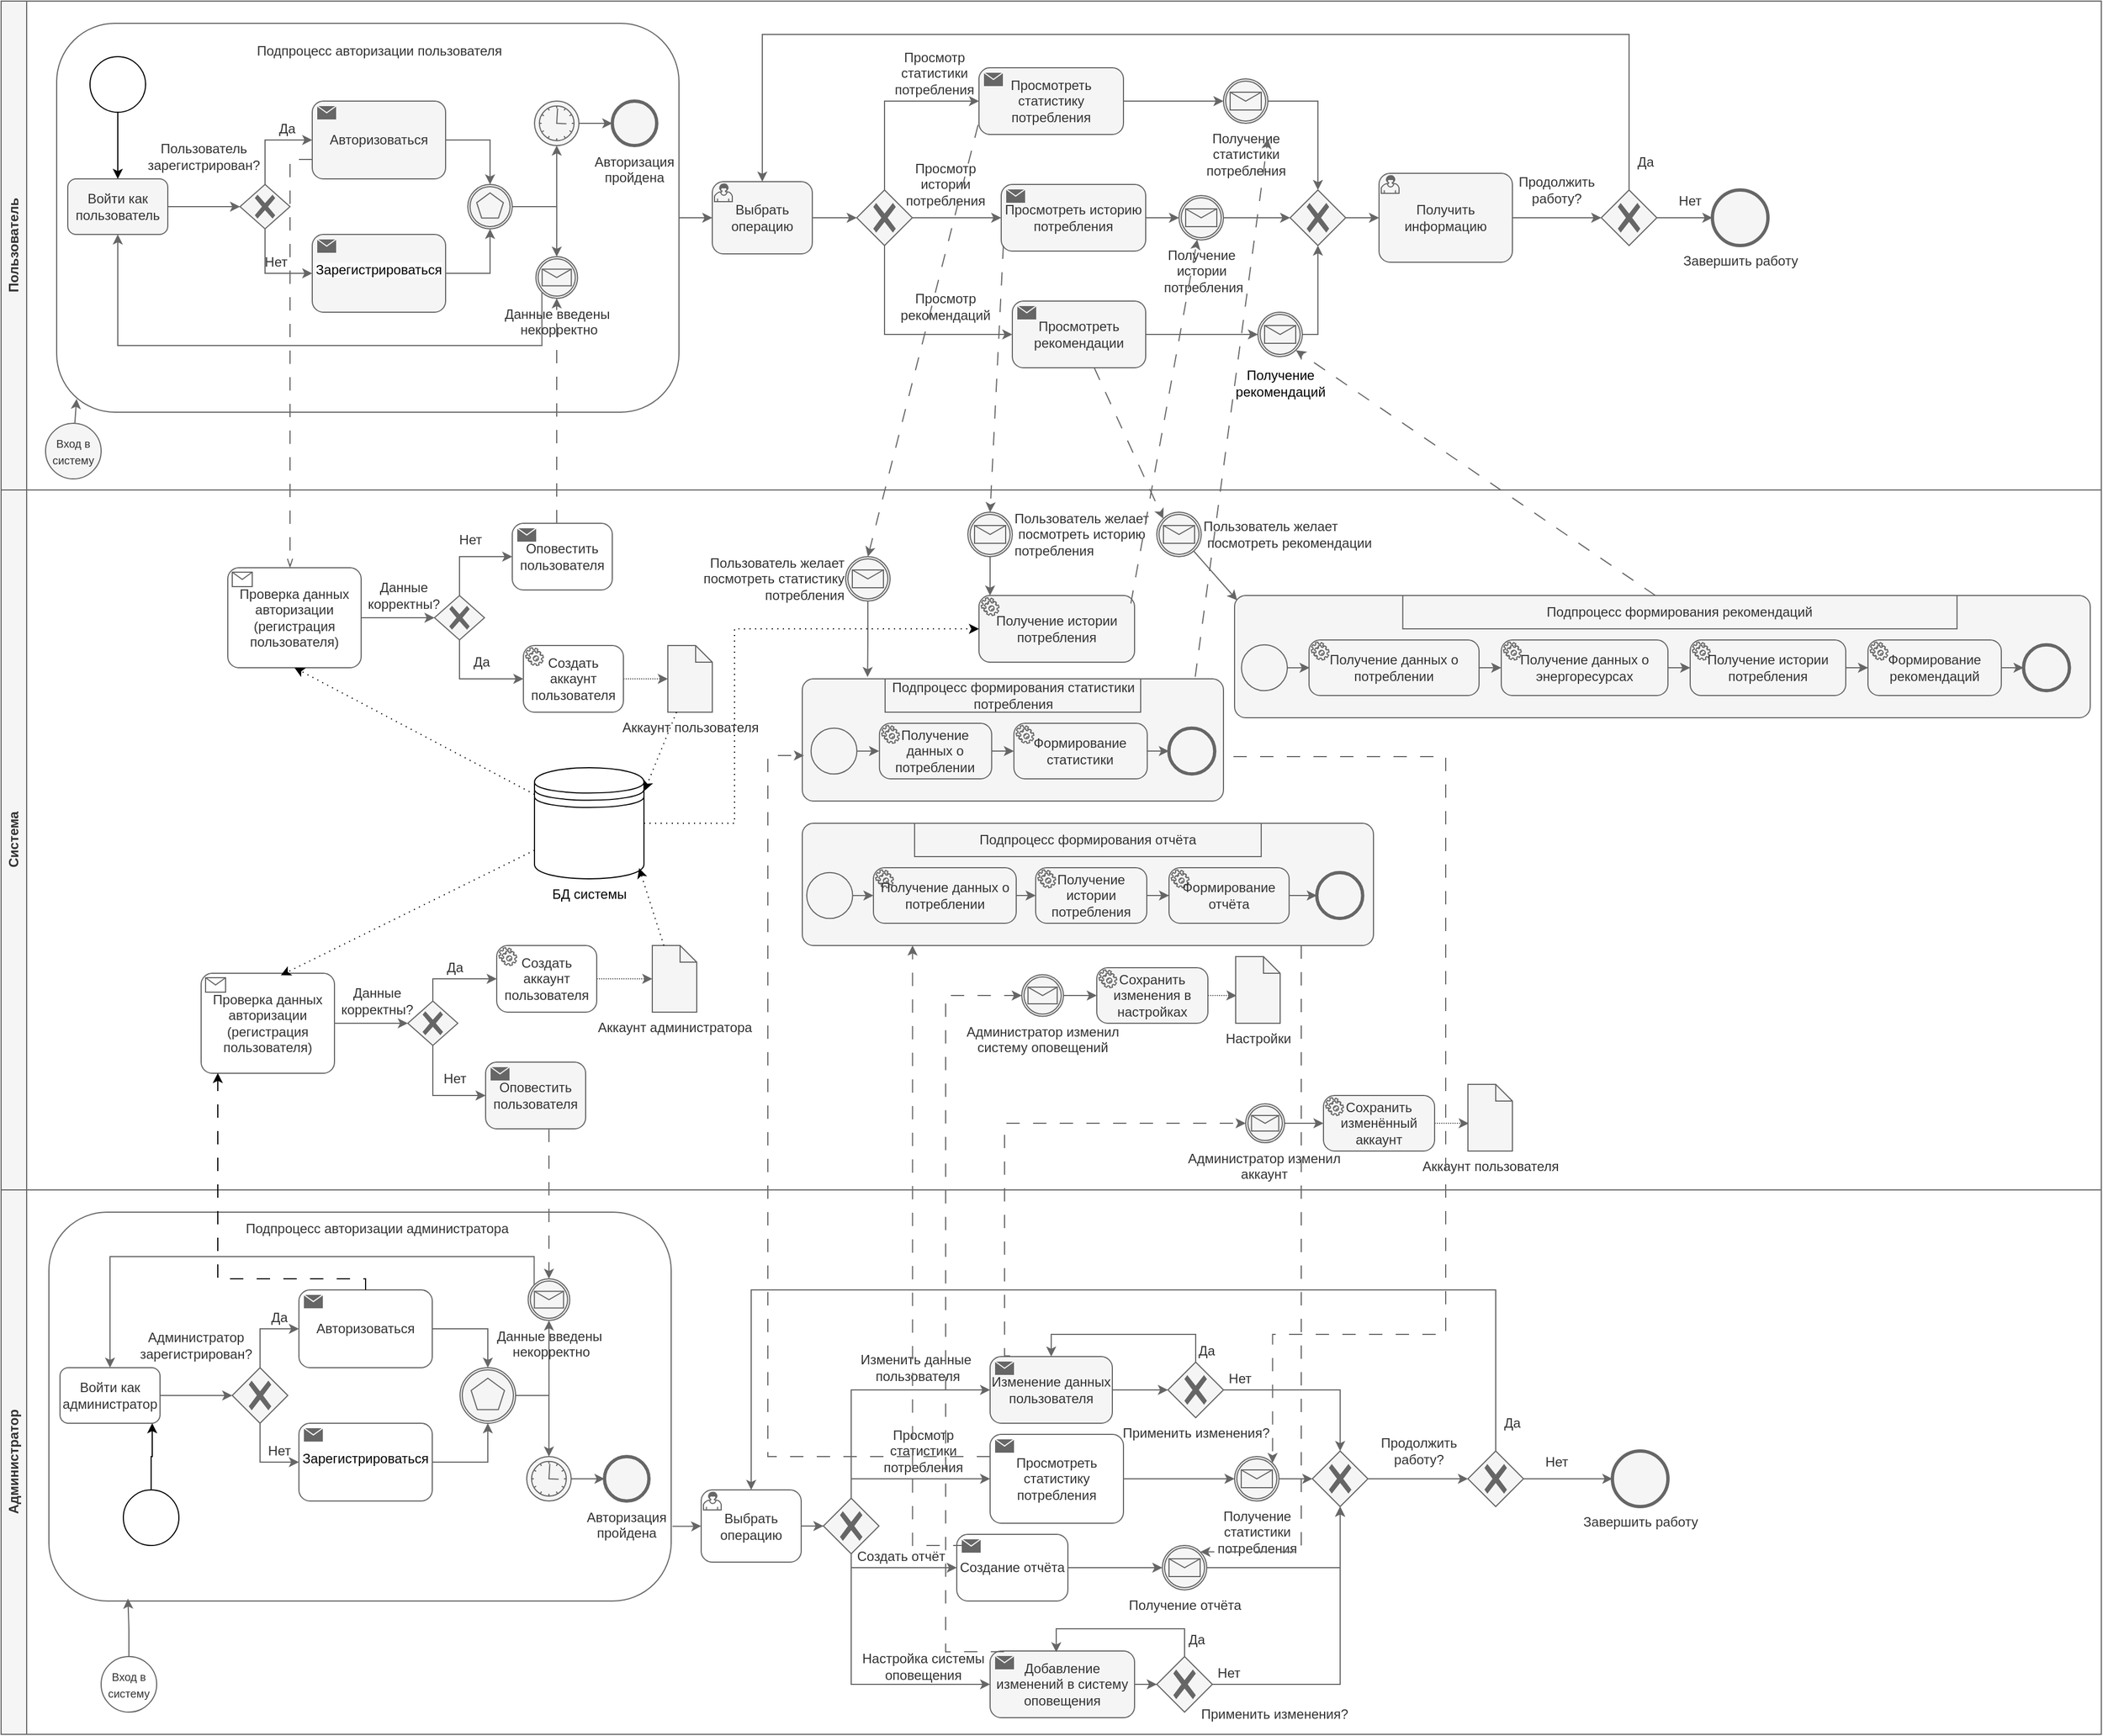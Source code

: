 <mxfile version="24.7.8">
  <diagram id="prtHgNgQTEPvFCAcTncT" name="Page-1">
    <mxGraphModel dx="1434" dy="2005" grid="1" gridSize="10" guides="1" tooltips="1" connect="1" arrows="1" fold="1" page="1" pageScale="1" pageWidth="827" pageHeight="1169" math="0" shadow="0">
      <root>
        <mxCell id="0" />
        <mxCell id="1" parent="0" />
        <mxCell id="z8Y7xAZGWk_IaaEwNHAA-1" value="Пользователь" style="swimlane;horizontal=0;whiteSpace=wrap;html=1;fillColor=#f5f5f5;fontColor=#333333;strokeColor=#666666;" parent="1" vertex="1">
          <mxGeometry x="90" y="-170" width="1890" height="440" as="geometry" />
        </mxCell>
        <mxCell id="z8Y7xAZGWk_IaaEwNHAA-79" style="rounded=0;orthogonalLoop=1;jettySize=auto;html=1;exitX=1;exitY=0.5;exitDx=0;exitDy=0;entryX=0;entryY=0.5;entryDx=0;entryDy=0;entryPerimeter=0;fillColor=#f5f5f5;strokeColor=#666666;" parent="z8Y7xAZGWk_IaaEwNHAA-1" source="z8Y7xAZGWk_IaaEwNHAA-5" target="z8Y7xAZGWk_IaaEwNHAA-157" edge="1">
          <mxGeometry relative="1" as="geometry" />
        </mxCell>
        <mxCell id="z8Y7xAZGWk_IaaEwNHAA-5" value="&lt;p style=&quot;line-height: 120%;&quot;&gt;&lt;br&gt;&lt;/p&gt;" style="rounded=1;whiteSpace=wrap;html=1;fillColor=none;arcSize=15;fontColor=#333333;strokeColor=#666666;" parent="z8Y7xAZGWk_IaaEwNHAA-1" vertex="1">
          <mxGeometry x="50" y="20" width="560" height="350" as="geometry" />
        </mxCell>
        <mxCell id="z8Y7xAZGWk_IaaEwNHAA-9" style="rounded=0;orthogonalLoop=1;jettySize=auto;html=1;fillColor=#f5f5f5;strokeColor=#666666;entryX=0.032;entryY=0.966;entryDx=0;entryDy=0;entryPerimeter=0;" parent="z8Y7xAZGWk_IaaEwNHAA-1" source="z8Y7xAZGWk_IaaEwNHAA-7" target="z8Y7xAZGWk_IaaEwNHAA-5" edge="1">
          <mxGeometry relative="1" as="geometry" />
        </mxCell>
        <mxCell id="z8Y7xAZGWk_IaaEwNHAA-7" value="&lt;font style=&quot;font-size: 10px;&quot;&gt;Вход в систему&lt;/font&gt;" style="ellipse;whiteSpace=wrap;html=1;aspect=fixed;fillColor=#f5f5f5;fontColor=#333333;strokeColor=#666666;" parent="z8Y7xAZGWk_IaaEwNHAA-1" vertex="1">
          <mxGeometry x="40" y="380" width="50" height="50" as="geometry" />
        </mxCell>
        <mxCell id="z8Y7xAZGWk_IaaEwNHAA-30" value="" style="edgeStyle=orthogonalEdgeStyle;rounded=0;orthogonalLoop=1;jettySize=auto;html=1;fillColor=#f5f5f5;strokeColor=#666666;" parent="z8Y7xAZGWk_IaaEwNHAA-1" source="z8Y7xAZGWk_IaaEwNHAA-8" target="z8Y7xAZGWk_IaaEwNHAA-29" edge="1">
          <mxGeometry relative="1" as="geometry" />
        </mxCell>
        <mxCell id="z8Y7xAZGWk_IaaEwNHAA-8" value="Войти как пользователь" style="rounded=1;whiteSpace=wrap;html=1;fillColor=#f5f5f5;fontColor=#333333;strokeColor=#666666;" parent="z8Y7xAZGWk_IaaEwNHAA-1" vertex="1">
          <mxGeometry x="60" y="160" width="90" height="50" as="geometry" />
        </mxCell>
        <mxCell id="z8Y7xAZGWk_IaaEwNHAA-43" style="edgeStyle=orthogonalEdgeStyle;rounded=0;orthogonalLoop=1;jettySize=auto;html=1;entryX=0;entryY=0.5;entryDx=0;entryDy=0;exitX=0.5;exitY=0;exitDx=0;exitDy=0;exitPerimeter=0;entryPerimeter=0;fillColor=#f5f5f5;strokeColor=#666666;" parent="z8Y7xAZGWk_IaaEwNHAA-1" source="z8Y7xAZGWk_IaaEwNHAA-29" target="z8Y7xAZGWk_IaaEwNHAA-135" edge="1">
          <mxGeometry relative="1" as="geometry">
            <Array as="points">
              <mxPoint x="237" y="125" />
            </Array>
          </mxGeometry>
        </mxCell>
        <mxCell id="z8Y7xAZGWk_IaaEwNHAA-44" style="edgeStyle=orthogonalEdgeStyle;rounded=0;orthogonalLoop=1;jettySize=auto;html=1;exitX=0.5;exitY=1;exitDx=0;exitDy=0;exitPerimeter=0;entryX=0;entryY=0.5;entryDx=0;entryDy=0;entryPerimeter=0;fillColor=#f5f5f5;strokeColor=#666666;" parent="z8Y7xAZGWk_IaaEwNHAA-1" source="z8Y7xAZGWk_IaaEwNHAA-29" target="z8Y7xAZGWk_IaaEwNHAA-134" edge="1">
          <mxGeometry relative="1" as="geometry" />
        </mxCell>
        <mxCell id="z8Y7xAZGWk_IaaEwNHAA-29" value="" style="points=[[0.25,0.25,0],[0.5,0,0],[0.75,0.25,0],[1,0.5,0],[0.75,0.75,0],[0.5,1,0],[0.25,0.75,0],[0,0.5,0]];shape=mxgraph.bpmn.gateway2;html=1;verticalLabelPosition=bottom;labelBackgroundColor=#ffffff;verticalAlign=top;align=center;perimeter=rhombusPerimeter;outlineConnect=0;outline=none;symbol=none;gwType=exclusive;fillColor=#f5f5f5;fontColor=#333333;strokeColor=#666666;" parent="z8Y7xAZGWk_IaaEwNHAA-1" vertex="1">
          <mxGeometry x="215" y="165" width="45" height="40" as="geometry" />
        </mxCell>
        <mxCell id="z8Y7xAZGWk_IaaEwNHAA-50" style="edgeStyle=orthogonalEdgeStyle;rounded=0;orthogonalLoop=1;jettySize=auto;html=1;exitX=1;exitY=0.5;exitDx=0;exitDy=0;exitPerimeter=0;fillColor=#f5f5f5;strokeColor=#666666;" parent="z8Y7xAZGWk_IaaEwNHAA-1" source="z8Y7xAZGWk_IaaEwNHAA-135" target="z8Y7xAZGWk_IaaEwNHAA-49" edge="1">
          <mxGeometry relative="1" as="geometry" />
        </mxCell>
        <mxCell id="z8Y7xAZGWk_IaaEwNHAA-6" value="Подпроцесс авторизации пользователя" style="text;html=1;align=center;verticalAlign=middle;resizable=0;points=[];autosize=1;strokeColor=none;fillColor=none;fontColor=#333333;" parent="z8Y7xAZGWk_IaaEwNHAA-1" vertex="1">
          <mxGeometry x="220" y="30" width="240" height="30" as="geometry" />
        </mxCell>
        <mxCell id="z8Y7xAZGWk_IaaEwNHAA-46" value="Да" style="text;html=1;align=center;verticalAlign=middle;whiteSpace=wrap;rounded=0;fillColor=none;fontColor=#333333;strokeColor=none;" parent="z8Y7xAZGWk_IaaEwNHAA-1" vertex="1">
          <mxGeometry x="245" y="110" width="25" height="10" as="geometry" />
        </mxCell>
        <mxCell id="z8Y7xAZGWk_IaaEwNHAA-47" value="Нет" style="text;html=1;align=center;verticalAlign=middle;whiteSpace=wrap;rounded=0;fillColor=none;fontColor=#333333;strokeColor=none;" parent="z8Y7xAZGWk_IaaEwNHAA-1" vertex="1">
          <mxGeometry x="235" y="230" width="25" height="10" as="geometry" />
        </mxCell>
        <mxCell id="z8Y7xAZGWk_IaaEwNHAA-48" value="Пользователь зарегистрирован?" style="text;html=1;align=center;verticalAlign=middle;whiteSpace=wrap;rounded=0;fillColor=none;fontColor=#333333;strokeColor=none;" parent="z8Y7xAZGWk_IaaEwNHAA-1" vertex="1">
          <mxGeometry x="160" y="130" width="45" height="20" as="geometry" />
        </mxCell>
        <mxCell id="z8Y7xAZGWk_IaaEwNHAA-211" style="edgeStyle=orthogonalEdgeStyle;rounded=0;orthogonalLoop=1;jettySize=auto;html=1;fillColor=#f5f5f5;strokeColor=#666666;" parent="z8Y7xAZGWk_IaaEwNHAA-1" source="z8Y7xAZGWk_IaaEwNHAA-49" target="z8Y7xAZGWk_IaaEwNHAA-210" edge="1">
          <mxGeometry relative="1" as="geometry" />
        </mxCell>
        <mxCell id="z8Y7xAZGWk_IaaEwNHAA-49" value="" style="points=[[0.145,0.145,0],[0.5,0,0],[0.855,0.145,0],[1,0.5,0],[0.855,0.855,0],[0.5,1,0],[0.145,0.855,0],[0,0.5,0]];shape=mxgraph.bpmn.event;html=1;verticalLabelPosition=bottom;labelBackgroundColor=#ffffff;verticalAlign=top;align=center;perimeter=ellipsePerimeter;outlineConnect=0;aspect=fixed;outline=catching;symbol=multiple;fillColor=#f5f5f5;fontColor=#333333;strokeColor=#666666;" parent="z8Y7xAZGWk_IaaEwNHAA-1" vertex="1">
          <mxGeometry x="420" y="165" width="40" height="40" as="geometry" />
        </mxCell>
        <mxCell id="z8Y7xAZGWk_IaaEwNHAA-51" style="edgeStyle=orthogonalEdgeStyle;rounded=0;orthogonalLoop=1;jettySize=auto;html=1;entryX=0.5;entryY=1;entryDx=0;entryDy=0;entryPerimeter=0;exitX=1;exitY=0.5;exitDx=0;exitDy=0;exitPerimeter=0;fillColor=#f5f5f5;strokeColor=#666666;" parent="z8Y7xAZGWk_IaaEwNHAA-1" source="z8Y7xAZGWk_IaaEwNHAA-134" target="z8Y7xAZGWk_IaaEwNHAA-49" edge="1">
          <mxGeometry relative="1" as="geometry" />
        </mxCell>
        <mxCell id="z8Y7xAZGWk_IaaEwNHAA-54" value="Авторизация пройдена" style="points=[[0.145,0.145,0],[0.5,0,0],[0.855,0.145,0],[1,0.5,0],[0.855,0.855,0],[0.5,1,0],[0.145,0.855,0],[0,0.5,0]];shape=mxgraph.bpmn.event;html=1;verticalLabelPosition=bottom;labelBackgroundColor=#ffffff;verticalAlign=top;align=center;perimeter=ellipsePerimeter;outlineConnect=0;aspect=fixed;outline=end;symbol=terminate2;whiteSpace=wrap;spacingTop=1;fillColor=#f5f5f5;fontColor=#333333;strokeColor=#666666;" parent="z8Y7xAZGWk_IaaEwNHAA-1" vertex="1">
          <mxGeometry x="550" y="90" width="40" height="40" as="geometry" />
        </mxCell>
        <mxCell id="z8Y7xAZGWk_IaaEwNHAA-56" style="edgeStyle=orthogonalEdgeStyle;rounded=0;orthogonalLoop=1;jettySize=auto;html=1;exitX=1;exitY=0.5;exitDx=0;exitDy=0;exitPerimeter=0;entryX=0.5;entryY=1;entryDx=0;entryDy=0;entryPerimeter=0;fillColor=#f5f5f5;strokeColor=#666666;" parent="z8Y7xAZGWk_IaaEwNHAA-1" source="z8Y7xAZGWk_IaaEwNHAA-49" target="z8Y7xAZGWk_IaaEwNHAA-76" edge="1">
          <mxGeometry relative="1" as="geometry" />
        </mxCell>
        <mxCell id="z8Y7xAZGWk_IaaEwNHAA-77" value="" style="edgeStyle=orthogonalEdgeStyle;rounded=0;orthogonalLoop=1;jettySize=auto;html=1;fillColor=#f5f5f5;strokeColor=#666666;" parent="z8Y7xAZGWk_IaaEwNHAA-1" source="z8Y7xAZGWk_IaaEwNHAA-76" target="z8Y7xAZGWk_IaaEwNHAA-54" edge="1">
          <mxGeometry relative="1" as="geometry" />
        </mxCell>
        <mxCell id="z8Y7xAZGWk_IaaEwNHAA-76" value="" style="points=[[0.145,0.145,0],[0.5,0,0],[0.855,0.145,0],[1,0.5,0],[0.855,0.855,0],[0.5,1,0],[0.145,0.855,0],[0,0.5,0]];shape=mxgraph.bpmn.event;html=1;verticalLabelPosition=bottom;labelBackgroundColor=#ffffff;verticalAlign=top;align=center;perimeter=ellipsePerimeter;outlineConnect=0;aspect=fixed;outline=standard;symbol=timer;fillColor=#f5f5f5;fontColor=#333333;strokeColor=#666666;" parent="z8Y7xAZGWk_IaaEwNHAA-1" vertex="1">
          <mxGeometry x="480" y="90" width="40" height="40" as="geometry" />
        </mxCell>
        <mxCell id="z8Y7xAZGWk_IaaEwNHAA-81" style="edgeStyle=orthogonalEdgeStyle;rounded=0;orthogonalLoop=1;jettySize=auto;html=1;exitX=1;exitY=0.5;exitDx=0;exitDy=0;exitPerimeter=0;fillColor=#f5f5f5;strokeColor=#666666;" parent="z8Y7xAZGWk_IaaEwNHAA-1" source="z8Y7xAZGWk_IaaEwNHAA-157" target="z8Y7xAZGWk_IaaEwNHAA-80" edge="1">
          <mxGeometry relative="1" as="geometry">
            <mxPoint x="750" y="195.0" as="sourcePoint" />
          </mxGeometry>
        </mxCell>
        <mxCell id="z8Y7xAZGWk_IaaEwNHAA-80" value="" style="points=[[0.25,0.25,0],[0.5,0,0],[0.75,0.25,0],[1,0.5,0],[0.75,0.75,0],[0.5,1,0],[0.25,0.75,0],[0,0.5,0]];shape=mxgraph.bpmn.gateway2;html=1;verticalLabelPosition=bottom;labelBackgroundColor=#ffffff;verticalAlign=top;align=center;perimeter=rhombusPerimeter;outlineConnect=0;outline=none;symbol=none;gwType=exclusive;fillColor=#f5f5f5;fontColor=#333333;strokeColor=#666666;" parent="z8Y7xAZGWk_IaaEwNHAA-1" vertex="1">
          <mxGeometry x="770" y="170" width="50" height="50" as="geometry" />
        </mxCell>
        <mxCell id="z8Y7xAZGWk_IaaEwNHAA-116" style="edgeStyle=orthogonalEdgeStyle;rounded=0;orthogonalLoop=1;jettySize=auto;html=1;entryX=0;entryY=0.5;entryDx=0;entryDy=0;entryPerimeter=0;exitX=1;exitY=0.5;exitDx=0;exitDy=0;exitPerimeter=0;fillColor=#f5f5f5;strokeColor=#666666;" parent="z8Y7xAZGWk_IaaEwNHAA-1" source="z8Y7xAZGWk_IaaEwNHAA-349" target="z8Y7xAZGWk_IaaEwNHAA-345" edge="1">
          <mxGeometry relative="1" as="geometry">
            <mxPoint x="810.0" y="195" as="sourcePoint" />
          </mxGeometry>
        </mxCell>
        <mxCell id="z8Y7xAZGWk_IaaEwNHAA-117" style="edgeStyle=orthogonalEdgeStyle;rounded=0;orthogonalLoop=1;jettySize=auto;html=1;exitX=1;exitY=0.5;exitDx=0;exitDy=0;exitPerimeter=0;entryX=0;entryY=0.5;entryDx=0;entryDy=0;entryPerimeter=0;fillColor=#f5f5f5;strokeColor=#666666;" parent="z8Y7xAZGWk_IaaEwNHAA-1" source="z8Y7xAZGWk_IaaEwNHAA-351" target="z8Y7xAZGWk_IaaEwNHAA-346" edge="1">
          <mxGeometry relative="1" as="geometry" />
        </mxCell>
        <mxCell id="z8Y7xAZGWk_IaaEwNHAA-119" value="Просмотр статистики потребления" style="text;html=1;align=center;verticalAlign=middle;whiteSpace=wrap;rounded=0;fillColor=none;fontColor=#333333;strokeColor=none;" parent="z8Y7xAZGWk_IaaEwNHAA-1" vertex="1">
          <mxGeometry x="810" y="50" width="60" height="30" as="geometry" />
        </mxCell>
        <mxCell id="z8Y7xAZGWk_IaaEwNHAA-120" value="Просмотр рекомендаций" style="text;html=1;align=center;verticalAlign=middle;whiteSpace=wrap;rounded=0;fillColor=none;fontColor=#333333;strokeColor=none;" parent="z8Y7xAZGWk_IaaEwNHAA-1" vertex="1">
          <mxGeometry x="820" y="260" width="60" height="30" as="geometry" />
        </mxCell>
        <mxCell id="z8Y7xAZGWk_IaaEwNHAA-122" value="Просмотр истории потребления" style="text;html=1;align=center;verticalAlign=middle;whiteSpace=wrap;rounded=0;fillColor=none;fontColor=#333333;strokeColor=none;" parent="z8Y7xAZGWk_IaaEwNHAA-1" vertex="1">
          <mxGeometry x="820" y="150" width="60" height="30" as="geometry" />
        </mxCell>
        <mxCell id="z8Y7xAZGWk_IaaEwNHAA-134" value="&#xa;&lt;span style=&quot;color: rgb(0, 0, 0); font-family: Helvetica; font-size: 12px; font-style: normal; font-variant-ligatures: normal; font-variant-caps: normal; font-weight: 400; letter-spacing: normal; orphans: 2; text-align: center; text-indent: 0px; text-transform: none; widows: 2; word-spacing: 0px; -webkit-text-stroke-width: 0px; white-space: normal; background-color: rgb(251, 251, 251); text-decoration-thickness: initial; text-decoration-style: initial; text-decoration-color: initial; display: inline !important; float: none;&quot;&gt;Зарегистрироваться&lt;/span&gt;&#xa;&#xa;" style="points=[[0.25,0,0],[0.5,0,0],[0.75,0,0],[1,0.25,0],[1,0.5,0],[1,0.75,0],[0.75,1,0],[0.5,1,0],[0.25,1,0],[0,0.75,0],[0,0.5,0],[0,0.25,0]];shape=mxgraph.bpmn.task;whiteSpace=wrap;rectStyle=rounded;size=10;html=1;container=1;expand=0;collapsible=0;taskMarker=send;verticalAlign=bottom;fillColor=#f5f5f5;fontColor=#333333;strokeColor=#666666;" parent="z8Y7xAZGWk_IaaEwNHAA-1" vertex="1">
          <mxGeometry x="280" y="210" width="120" height="70" as="geometry" />
        </mxCell>
        <mxCell id="z8Y7xAZGWk_IaaEwNHAA-135" value="Авторизоваться" style="points=[[0.25,0,0],[0.5,0,0],[0.75,0,0],[1,0.25,0],[1,0.5,0],[1,0.75,0],[0.75,1,0],[0.5,1,0],[0.25,1,0],[0,0.75,0],[0,0.5,0],[0,0.25,0]];shape=mxgraph.bpmn.task;whiteSpace=wrap;rectStyle=rounded;size=10;html=1;container=1;expand=0;collapsible=0;taskMarker=send;verticalAlign=middle;fillColor=#f5f5f5;fontColor=#333333;strokeColor=#666666;" parent="z8Y7xAZGWk_IaaEwNHAA-1" vertex="1">
          <mxGeometry x="280" y="90" width="120" height="70" as="geometry" />
        </mxCell>
        <mxCell id="z8Y7xAZGWk_IaaEwNHAA-142" style="edgeStyle=orthogonalEdgeStyle;rounded=0;orthogonalLoop=1;jettySize=auto;html=1;exitX=1;exitY=0.5;exitDx=0;exitDy=0;exitPerimeter=0;fillColor=#f5f5f5;strokeColor=#666666;" parent="z8Y7xAZGWk_IaaEwNHAA-1" source="z8Y7xAZGWk_IaaEwNHAA-291" target="z8Y7xAZGWk_IaaEwNHAA-140" edge="1">
          <mxGeometry relative="1" as="geometry" />
        </mxCell>
        <mxCell id="z8Y7xAZGWk_IaaEwNHAA-137" style="edgeStyle=orthogonalEdgeStyle;rounded=0;orthogonalLoop=1;jettySize=auto;html=1;entryX=0;entryY=0.5;entryDx=0;entryDy=0;entryPerimeter=0;fillColor=#f5f5f5;strokeColor=#666666;" parent="z8Y7xAZGWk_IaaEwNHAA-1" source="z8Y7xAZGWk_IaaEwNHAA-80" target="z8Y7xAZGWk_IaaEwNHAA-347" edge="1">
          <mxGeometry relative="1" as="geometry">
            <Array as="points">
              <mxPoint x="795" y="90" />
            </Array>
          </mxGeometry>
        </mxCell>
        <mxCell id="z8Y7xAZGWk_IaaEwNHAA-141" style="edgeStyle=orthogonalEdgeStyle;rounded=0;orthogonalLoop=1;jettySize=auto;html=1;exitX=1;exitY=0.5;exitDx=0;exitDy=0;exitPerimeter=0;fillColor=#f5f5f5;strokeColor=#666666;" parent="z8Y7xAZGWk_IaaEwNHAA-1" source="z8Y7xAZGWk_IaaEwNHAA-345" target="z8Y7xAZGWk_IaaEwNHAA-140" edge="1">
          <mxGeometry relative="1" as="geometry" />
        </mxCell>
        <mxCell id="z8Y7xAZGWk_IaaEwNHAA-140" value="" style="points=[[0.25,0.25,0],[0.5,0,0],[0.75,0.25,0],[1,0.5,0],[0.75,0.75,0],[0.5,1,0],[0.25,0.75,0],[0,0.5,0]];shape=mxgraph.bpmn.gateway2;html=1;verticalLabelPosition=bottom;labelBackgroundColor=#ffffff;verticalAlign=top;align=center;perimeter=rhombusPerimeter;outlineConnect=0;outline=none;symbol=none;gwType=exclusive;fillColor=#f5f5f5;fontColor=#333333;strokeColor=#666666;" parent="z8Y7xAZGWk_IaaEwNHAA-1" vertex="1">
          <mxGeometry x="1160" y="170" width="50" height="50" as="geometry" />
        </mxCell>
        <mxCell id="z8Y7xAZGWk_IaaEwNHAA-143" style="edgeStyle=orthogonalEdgeStyle;rounded=0;orthogonalLoop=1;jettySize=auto;html=1;entryX=0.5;entryY=1;entryDx=0;entryDy=0;entryPerimeter=0;exitX=1;exitY=0.5;exitDx=0;exitDy=0;exitPerimeter=0;fillColor=#f5f5f5;strokeColor=#666666;" parent="z8Y7xAZGWk_IaaEwNHAA-1" source="z8Y7xAZGWk_IaaEwNHAA-346" target="z8Y7xAZGWk_IaaEwNHAA-140" edge="1">
          <mxGeometry relative="1" as="geometry">
            <Array as="points">
              <mxPoint x="1185" y="300" />
            </Array>
          </mxGeometry>
        </mxCell>
        <mxCell id="z8Y7xAZGWk_IaaEwNHAA-146" style="edgeStyle=orthogonalEdgeStyle;rounded=0;orthogonalLoop=1;jettySize=auto;html=1;entryX=0;entryY=0.5;entryDx=0;entryDy=0;entryPerimeter=0;fillColor=#f5f5f5;strokeColor=#666666;" parent="z8Y7xAZGWk_IaaEwNHAA-1" source="z8Y7xAZGWk_IaaEwNHAA-140" edge="1">
          <mxGeometry relative="1" as="geometry">
            <mxPoint x="1240" y="195" as="targetPoint" />
            <Array as="points" />
          </mxGeometry>
        </mxCell>
        <mxCell id="z8Y7xAZGWk_IaaEwNHAA-147" value="" style="points=[[0.25,0.25,0],[0.5,0,0],[0.75,0.25,0],[1,0.5,0],[0.75,0.75,0],[0.5,1,0],[0.25,0.75,0],[0,0.5,0]];shape=mxgraph.bpmn.gateway2;html=1;verticalLabelPosition=bottom;labelBackgroundColor=#ffffff;verticalAlign=top;align=center;perimeter=rhombusPerimeter;outlineConnect=0;outline=none;symbol=none;gwType=exclusive;fillColor=#f5f5f5;fontColor=#333333;strokeColor=#666666;" parent="z8Y7xAZGWk_IaaEwNHAA-1" vertex="1">
          <mxGeometry x="1440" y="170" width="50" height="50" as="geometry" />
        </mxCell>
        <mxCell id="z8Y7xAZGWk_IaaEwNHAA-149" value="Получить информацию" style="points=[[0.25,0,0],[0.5,0,0],[0.75,0,0],[1,0.25,0],[1,0.5,0],[1,0.75,0],[0.75,1,0],[0.5,1,0],[0.25,1,0],[0,0.75,0],[0,0.5,0],[0,0.25,0]];shape=mxgraph.bpmn.task;whiteSpace=wrap;rectStyle=rounded;size=10;html=1;container=1;expand=0;collapsible=0;taskMarker=user;fillColor=#f5f5f5;fontColor=#333333;strokeColor=#666666;" parent="z8Y7xAZGWk_IaaEwNHAA-1" vertex="1">
          <mxGeometry x="1240" y="155" width="120" height="80" as="geometry" />
        </mxCell>
        <mxCell id="z8Y7xAZGWk_IaaEwNHAA-150" style="edgeStyle=orthogonalEdgeStyle;rounded=0;orthogonalLoop=1;jettySize=auto;html=1;entryX=0;entryY=0.5;entryDx=0;entryDy=0;entryPerimeter=0;fillColor=#f5f5f5;strokeColor=#666666;" parent="z8Y7xAZGWk_IaaEwNHAA-1" source="z8Y7xAZGWk_IaaEwNHAA-149" target="z8Y7xAZGWk_IaaEwNHAA-147" edge="1">
          <mxGeometry relative="1" as="geometry" />
        </mxCell>
        <mxCell id="z8Y7xAZGWk_IaaEwNHAA-151" value="Продолжить работу?" style="text;html=1;align=center;verticalAlign=middle;whiteSpace=wrap;rounded=0;fillColor=none;fontColor=#333333;strokeColor=none;" parent="z8Y7xAZGWk_IaaEwNHAA-1" vertex="1">
          <mxGeometry x="1370" y="155" width="60" height="30" as="geometry" />
        </mxCell>
        <mxCell id="z8Y7xAZGWk_IaaEwNHAA-153" value="Да" style="text;html=1;align=center;verticalAlign=middle;whiteSpace=wrap;rounded=0;fillColor=none;fontColor=#333333;strokeColor=none;" parent="z8Y7xAZGWk_IaaEwNHAA-1" vertex="1">
          <mxGeometry x="1450" y="130" width="60" height="30" as="geometry" />
        </mxCell>
        <mxCell id="z8Y7xAZGWk_IaaEwNHAA-154" value="Завершить работу" style="points=[[0.145,0.145,0],[0.5,0,0],[0.855,0.145,0],[1,0.5,0],[0.855,0.855,0],[0.5,1,0],[0.145,0.855,0],[0,0.5,0]];shape=mxgraph.bpmn.event;html=1;verticalLabelPosition=bottom;labelBackgroundColor=#ffffff;verticalAlign=top;align=center;perimeter=ellipsePerimeter;outlineConnect=0;aspect=fixed;outline=end;symbol=terminate2;fillColor=#f5f5f5;fontColor=#333333;strokeColor=#666666;" parent="z8Y7xAZGWk_IaaEwNHAA-1" vertex="1">
          <mxGeometry x="1540" y="170" width="50" height="50" as="geometry" />
        </mxCell>
        <mxCell id="z8Y7xAZGWk_IaaEwNHAA-155" style="edgeStyle=orthogonalEdgeStyle;rounded=0;orthogonalLoop=1;jettySize=auto;html=1;entryX=0;entryY=0.5;entryDx=0;entryDy=0;entryPerimeter=0;fillColor=#f5f5f5;strokeColor=#666666;" parent="z8Y7xAZGWk_IaaEwNHAA-1" source="z8Y7xAZGWk_IaaEwNHAA-147" target="z8Y7xAZGWk_IaaEwNHAA-154" edge="1">
          <mxGeometry relative="1" as="geometry" />
        </mxCell>
        <mxCell id="z8Y7xAZGWk_IaaEwNHAA-156" value="Нет" style="text;html=1;align=center;verticalAlign=middle;whiteSpace=wrap;rounded=0;fillColor=none;fontColor=#333333;strokeColor=none;" parent="z8Y7xAZGWk_IaaEwNHAA-1" vertex="1">
          <mxGeometry x="1490" y="165" width="60" height="30" as="geometry" />
        </mxCell>
        <mxCell id="z8Y7xAZGWk_IaaEwNHAA-157" value="Выбрать операцию" style="points=[[0.25,0,0],[0.5,0,0],[0.75,0,0],[1,0.25,0],[1,0.5,0],[1,0.75,0],[0.75,1,0],[0.5,1,0],[0.25,1,0],[0,0.75,0],[0,0.5,0],[0,0.25,0]];shape=mxgraph.bpmn.task;whiteSpace=wrap;rectStyle=rounded;size=10;html=1;container=1;expand=0;collapsible=0;taskMarker=user;fillColor=#f5f5f5;fontColor=#333333;strokeColor=#666666;" parent="z8Y7xAZGWk_IaaEwNHAA-1" vertex="1">
          <mxGeometry x="640" y="162.5" width="90" height="65" as="geometry" />
        </mxCell>
        <mxCell id="z8Y7xAZGWk_IaaEwNHAA-159" style="edgeStyle=orthogonalEdgeStyle;rounded=0;orthogonalLoop=1;jettySize=auto;html=1;entryX=0.5;entryY=0;entryDx=0;entryDy=0;entryPerimeter=0;fillColor=#f5f5f5;strokeColor=#666666;" parent="z8Y7xAZGWk_IaaEwNHAA-1" source="z8Y7xAZGWk_IaaEwNHAA-147" target="z8Y7xAZGWk_IaaEwNHAA-157" edge="1">
          <mxGeometry relative="1" as="geometry">
            <Array as="points">
              <mxPoint x="1465" y="30" />
              <mxPoint x="685" y="30" />
            </Array>
          </mxGeometry>
        </mxCell>
        <mxCell id="z8Y7xAZGWk_IaaEwNHAA-227" style="rounded=0;orthogonalLoop=1;jettySize=auto;html=1;entryX=0.5;entryY=1;entryDx=0;entryDy=0;edgeStyle=elbowEdgeStyle;elbow=vertical;exitX=0.145;exitY=0.855;exitDx=0;exitDy=0;exitPerimeter=0;strokeColor=#666666;curved=0;jumpStyle=none;fillColor=#f5f5f5;" parent="z8Y7xAZGWk_IaaEwNHAA-1" source="z8Y7xAZGWk_IaaEwNHAA-210" target="z8Y7xAZGWk_IaaEwNHAA-8" edge="1">
          <mxGeometry relative="1" as="geometry">
            <Array as="points">
              <mxPoint x="310" y="310" />
            </Array>
          </mxGeometry>
        </mxCell>
        <mxCell id="z8Y7xAZGWk_IaaEwNHAA-210" value="Данные введены&lt;div&gt;&amp;nbsp;некорректно&lt;/div&gt;" style="points=[[0.145,0.145,0],[0.5,0,0],[0.855,0.145,0],[1,0.5,0],[0.855,0.855,0],[0.5,1,0],[0.145,0.855,0],[0,0.5,0]];shape=mxgraph.bpmn.event;html=1;verticalLabelPosition=bottom;labelBackgroundColor=none;verticalAlign=top;align=center;perimeter=ellipsePerimeter;outlineConnect=0;aspect=fixed;outline=catching;symbol=message;spacingRight=1;fillColor=#f5f5f5;fontColor=#333333;strokeColor=#666666;" parent="z8Y7xAZGWk_IaaEwNHAA-1" vertex="1">
          <mxGeometry x="481.25" y="230" width="37.5" height="37.5" as="geometry" />
        </mxCell>
        <mxCell id="z8Y7xAZGWk_IaaEwNHAA-291" value="&lt;span style=&quot;text-wrap: wrap;&quot;&gt;Получение статистики&lt;/span&gt;&lt;div&gt;&lt;span style=&quot;text-wrap: wrap;&quot;&gt;потребления&lt;/span&gt;&lt;br&gt;&lt;/div&gt;" style="points=[[0.145,0.145,0],[0.5,0,0],[0.855,0.145,0],[1,0.5,0],[0.855,0.855,0],[0.5,1,0],[0.145,0.855,0],[0,0.5,0]];shape=mxgraph.bpmn.event;html=1;verticalLabelPosition=bottom;labelBackgroundColor=none;verticalAlign=top;align=center;perimeter=ellipsePerimeter;outlineConnect=0;aspect=fixed;outline=boundInt;symbol=message;fillColor=#f5f5f5;fontColor=#333333;strokeColor=#666666;" parent="z8Y7xAZGWk_IaaEwNHAA-1" vertex="1">
          <mxGeometry x="1100" y="70" width="40" height="40" as="geometry" />
        </mxCell>
        <mxCell id="z8Y7xAZGWk_IaaEwNHAA-345" value="&lt;span style=&quot;text-wrap: wrap;&quot;&gt;Получение истории&lt;/span&gt;&lt;div&gt;&lt;span style=&quot;text-wrap: wrap;&quot;&gt;&amp;nbsp;потребления&lt;/span&gt;&lt;/div&gt;" style="points=[[0.145,0.145,0],[0.5,0,0],[0.855,0.145,0],[1,0.5,0],[0.855,0.855,0],[0.5,1,0],[0.145,0.855,0],[0,0.5,0]];shape=mxgraph.bpmn.event;html=1;verticalLabelPosition=bottom;labelBackgroundColor=none;verticalAlign=top;align=center;perimeter=ellipsePerimeter;outlineConnect=0;aspect=fixed;outline=boundInt;symbol=message;fillColor=#f5f5f5;fontColor=#333333;strokeColor=#666666;" parent="z8Y7xAZGWk_IaaEwNHAA-1" vertex="1">
          <mxGeometry x="1060" y="175" width="40" height="40" as="geometry" />
        </mxCell>
        <mxCell id="z8Y7xAZGWk_IaaEwNHAA-346" value="&#xa;&lt;span style=&quot;color: rgb(0, 0, 0); font-family: Helvetica; font-size: 12px; font-style: normal; font-variant-ligatures: normal; font-variant-caps: normal; font-weight: 400; letter-spacing: normal; orphans: 2; text-align: center; text-indent: 0px; text-transform: none; widows: 2; word-spacing: 0px; -webkit-text-stroke-width: 0px; white-space: normal; text-decoration-thickness: initial; text-decoration-style: initial; text-decoration-color: initial; float: none; display: inline !important;&quot;&gt;Получение рекомендаций&lt;/span&gt;&#xa;&#xa;" style="points=[[0.145,0.145,0],[0.5,0,0],[0.855,0.145,0],[1,0.5,0],[0.855,0.855,0],[0.5,1,0],[0.145,0.855,0],[0,0.5,0]];shape=mxgraph.bpmn.event;html=1;verticalLabelPosition=bottom;labelBackgroundColor=none;verticalAlign=top;align=center;perimeter=ellipsePerimeter;outlineConnect=0;aspect=fixed;outline=boundInt;symbol=message;spacing=-9;fillColor=#f5f5f5;fontColor=#333333;strokeColor=#666666;" parent="z8Y7xAZGWk_IaaEwNHAA-1" vertex="1">
          <mxGeometry x="1131" y="280" width="40" height="40" as="geometry" />
        </mxCell>
        <mxCell id="z8Y7xAZGWk_IaaEwNHAA-347" value="Просмотреть статистику потребления" style="points=[[0.25,0,0],[0.5,0,0],[0.75,0,0],[1,0.25,0],[1,0.5,0],[1,0.75,0],[0.75,1,0],[0.5,1,0],[0.25,1,0],[0,0.75,0],[0,0.5,0],[0,0.25,0]];shape=mxgraph.bpmn.task;whiteSpace=wrap;rectStyle=rounded;size=10;html=1;container=1;expand=0;collapsible=0;taskMarker=send;fillColor=#f5f5f5;fontColor=#333333;strokeColor=#666666;" parent="z8Y7xAZGWk_IaaEwNHAA-1" vertex="1">
          <mxGeometry x="880" y="60" width="130" height="60" as="geometry" />
        </mxCell>
        <mxCell id="z8Y7xAZGWk_IaaEwNHAA-348" style="edgeStyle=orthogonalEdgeStyle;rounded=0;orthogonalLoop=1;jettySize=auto;html=1;entryX=0;entryY=0.5;entryDx=0;entryDy=0;entryPerimeter=0;fillColor=#f5f5f5;strokeColor=#666666;" parent="z8Y7xAZGWk_IaaEwNHAA-1" source="z8Y7xAZGWk_IaaEwNHAA-347" target="z8Y7xAZGWk_IaaEwNHAA-291" edge="1">
          <mxGeometry relative="1" as="geometry" />
        </mxCell>
        <mxCell id="z8Y7xAZGWk_IaaEwNHAA-349" value="Просмотреть историю потребления" style="points=[[0.25,0,0],[0.5,0,0],[0.75,0,0],[1,0.25,0],[1,0.5,0],[1,0.75,0],[0.75,1,0],[0.5,1,0],[0.25,1,0],[0,0.75,0],[0,0.5,0],[0,0.25,0]];shape=mxgraph.bpmn.task;whiteSpace=wrap;rectStyle=rounded;size=10;html=1;container=1;expand=0;collapsible=0;taskMarker=send;fillColor=#f5f5f5;fontColor=#333333;strokeColor=#666666;" parent="z8Y7xAZGWk_IaaEwNHAA-1" vertex="1">
          <mxGeometry x="900" y="165" width="130" height="60" as="geometry" />
        </mxCell>
        <mxCell id="z8Y7xAZGWk_IaaEwNHAA-350" value="" style="edgeStyle=orthogonalEdgeStyle;rounded=0;orthogonalLoop=1;jettySize=auto;html=1;entryX=0;entryY=0.5;entryDx=0;entryDy=0;entryPerimeter=0;exitX=1;exitY=0.5;exitDx=0;exitDy=0;exitPerimeter=0;fillColor=#f5f5f5;strokeColor=#666666;" parent="z8Y7xAZGWk_IaaEwNHAA-1" source="z8Y7xAZGWk_IaaEwNHAA-80" target="z8Y7xAZGWk_IaaEwNHAA-349" edge="1">
          <mxGeometry relative="1" as="geometry">
            <mxPoint x="910" y="25" as="sourcePoint" />
            <mxPoint x="1080" y="25" as="targetPoint" />
          </mxGeometry>
        </mxCell>
        <mxCell id="z8Y7xAZGWk_IaaEwNHAA-351" value="Просмотреть рекомендации" style="points=[[0.25,0,0],[0.5,0,0],[0.75,0,0],[1,0.25,0],[1,0.5,0],[1,0.75,0],[0.75,1,0],[0.5,1,0],[0.25,1,0],[0,0.75,0],[0,0.5,0],[0,0.25,0]];shape=mxgraph.bpmn.task;whiteSpace=wrap;rectStyle=rounded;size=10;html=1;container=1;expand=0;collapsible=0;taskMarker=send;fillColor=#f5f5f5;fontColor=#333333;strokeColor=#666666;" parent="z8Y7xAZGWk_IaaEwNHAA-1" vertex="1">
          <mxGeometry x="910" y="270" width="120" height="60" as="geometry" />
        </mxCell>
        <mxCell id="z8Y7xAZGWk_IaaEwNHAA-352" value="" style="edgeStyle=orthogonalEdgeStyle;rounded=0;orthogonalLoop=1;jettySize=auto;html=1;exitX=0.5;exitY=1;exitDx=0;exitDy=0;exitPerimeter=0;entryX=0;entryY=0.5;entryDx=0;entryDy=0;entryPerimeter=0;fillColor=#f5f5f5;strokeColor=#666666;" parent="z8Y7xAZGWk_IaaEwNHAA-1" source="z8Y7xAZGWk_IaaEwNHAA-80" target="z8Y7xAZGWk_IaaEwNHAA-351" edge="1">
          <mxGeometry relative="1" as="geometry">
            <mxPoint x="885" y="50" as="sourcePoint" />
            <mxPoint x="1190" y="130" as="targetPoint" />
          </mxGeometry>
        </mxCell>
        <mxCell id="0wnyAnvC1GDl6K4yP1Jc-12" style="edgeStyle=orthogonalEdgeStyle;rounded=0;orthogonalLoop=1;jettySize=auto;html=1;" parent="z8Y7xAZGWk_IaaEwNHAA-1" source="0wnyAnvC1GDl6K4yP1Jc-9" target="z8Y7xAZGWk_IaaEwNHAA-8" edge="1">
          <mxGeometry relative="1" as="geometry" />
        </mxCell>
        <mxCell id="0wnyAnvC1GDl6K4yP1Jc-9" value="" style="points=[[0.145,0.145,0],[0.5,0,0],[0.855,0.145,0],[1,0.5,0],[0.855,0.855,0],[0.5,1,0],[0.145,0.855,0],[0,0.5,0]];shape=mxgraph.bpmn.event;html=1;verticalLabelPosition=bottom;labelBackgroundColor=#ffffff;verticalAlign=top;align=center;perimeter=ellipsePerimeter;outlineConnect=0;aspect=fixed;outline=standard;symbol=general;" parent="z8Y7xAZGWk_IaaEwNHAA-1" vertex="1">
          <mxGeometry x="80" y="50" width="50" height="50" as="geometry" />
        </mxCell>
        <mxCell id="z8Y7xAZGWk_IaaEwNHAA-2" value="Система&lt;span style=&quot;color: rgba(0, 0, 0, 0); font-family: monospace; font-size: 0px; font-weight: 400; text-align: start; text-wrap: nowrap;&quot;&gt;%3CmxGraphModel%3E%3Croot%3E%3CmxCell%20id%3D%220%22%2F%3E%3CmxCell%20id%3D%221%22%20parent%3D%220%22%2F%3E%3CmxCell%20id%3D%222%22%20value%3D%22Horizontal%20Container%22%20style%3D%22swimlane%3Bhorizontal%3D0%3BwhiteSpace%3Dwrap%3Bhtml%3D1%3B%22%20vertex%3D%221%22%20parent%3D%221%22%3E%3CmxGeometry%20x%3D%22220%22%20y%3D%22140%22%20width%3D%22500%22%20height%3D%22200%22%20as%3D%22geometry%22%2F%3E%3C%2FmxCell%3E%3C%2Froot%3E%3C%2FmxGraphModel%3E&lt;/span&gt;" style="swimlane;horizontal=0;whiteSpace=wrap;html=1;labelBackgroundColor=none;fillColor=#f5f5f5;fontColor=#333333;strokeColor=#666666;" parent="1" vertex="1">
          <mxGeometry x="90" y="270" width="1890" height="630" as="geometry" />
        </mxCell>
        <mxCell id="z8Y7xAZGWk_IaaEwNHAA-213" value="Проверка данных авторизации (регистрация пользователя)" style="points=[[0.25,0,0],[0.5,0,0],[0.75,0,0],[1,0.25,0],[1,0.5,0],[1,0.75,0],[0.75,1,0],[0.5,1,0],[0.25,1,0],[0,0.75,0],[0,0.5,0],[0,0.25,0]];shape=mxgraph.bpmn.task;whiteSpace=wrap;rectStyle=rounded;size=10;html=1;container=1;expand=0;collapsible=0;taskMarker=receive;fillColor=none;fontColor=#333333;strokeColor=#666666;" parent="z8Y7xAZGWk_IaaEwNHAA-2" vertex="1">
          <mxGeometry x="204" y="70" width="120" height="90" as="geometry" />
        </mxCell>
        <mxCell id="z8Y7xAZGWk_IaaEwNHAA-216" value="" style="points=[[0.25,0.25,0],[0.5,0,0],[0.75,0.25,0],[1,0.5,0],[0.75,0.75,0],[0.5,1,0],[0.25,0.75,0],[0,0.5,0]];shape=mxgraph.bpmn.gateway2;html=1;verticalLabelPosition=bottom;labelBackgroundColor=#ffffff;verticalAlign=top;align=center;perimeter=rhombusPerimeter;outlineConnect=0;outline=none;symbol=none;gwType=exclusive;fillColor=#f5f5f5;fontColor=#333333;strokeColor=#666666;" parent="z8Y7xAZGWk_IaaEwNHAA-2" vertex="1">
          <mxGeometry x="390" y="95" width="45" height="40" as="geometry" />
        </mxCell>
        <mxCell id="z8Y7xAZGWk_IaaEwNHAA-217" style="edgeStyle=orthogonalEdgeStyle;rounded=0;orthogonalLoop=1;jettySize=auto;html=1;entryX=0;entryY=0.5;entryDx=0;entryDy=0;entryPerimeter=0;fillColor=#f5f5f5;strokeColor=#666666;" parent="z8Y7xAZGWk_IaaEwNHAA-2" source="z8Y7xAZGWk_IaaEwNHAA-213" target="z8Y7xAZGWk_IaaEwNHAA-216" edge="1">
          <mxGeometry relative="1" as="geometry" />
        </mxCell>
        <mxCell id="z8Y7xAZGWk_IaaEwNHAA-218" value="Данные корректны?" style="text;html=1;align=center;verticalAlign=middle;whiteSpace=wrap;rounded=0;fillColor=none;fontColor=#333333;strokeColor=none;" parent="z8Y7xAZGWk_IaaEwNHAA-2" vertex="1">
          <mxGeometry x="350" y="90" width="25" height="10" as="geometry" />
        </mxCell>
        <mxCell id="z8Y7xAZGWk_IaaEwNHAA-222" value="Оповестить пользователя" style="points=[[0.25,0,0],[0.5,0,0],[0.75,0,0],[1,0.25,0],[1,0.5,0],[1,0.75,0],[0.75,1,0],[0.5,1,0],[0.25,1,0],[0,0.75,0],[0,0.5,0],[0,0.25,0]];shape=mxgraph.bpmn.task;whiteSpace=wrap;rectStyle=rounded;size=10;html=1;container=1;expand=0;collapsible=0;taskMarker=send;verticalAlign=middle;fillColor=none;fontColor=#333333;strokeColor=#666666;" parent="z8Y7xAZGWk_IaaEwNHAA-2" vertex="1">
          <mxGeometry x="460" y="30" width="90" height="60" as="geometry" />
        </mxCell>
        <mxCell id="z8Y7xAZGWk_IaaEwNHAA-223" style="edgeStyle=orthogonalEdgeStyle;rounded=0;orthogonalLoop=1;jettySize=auto;html=1;entryX=0;entryY=0.5;entryDx=0;entryDy=0;entryPerimeter=0;fillColor=#f5f5f5;strokeColor=#666666;" parent="z8Y7xAZGWk_IaaEwNHAA-2" source="z8Y7xAZGWk_IaaEwNHAA-216" target="z8Y7xAZGWk_IaaEwNHAA-222" edge="1">
          <mxGeometry relative="1" as="geometry">
            <Array as="points">
              <mxPoint x="412" y="60" />
            </Array>
          </mxGeometry>
        </mxCell>
        <mxCell id="z8Y7xAZGWk_IaaEwNHAA-230" value="Создать аккаунт пользователя" style="points=[[0.25,0,0],[0.5,0,0],[0.75,0,0],[1,0.25,0],[1,0.5,0],[1,0.75,0],[0.75,1,0],[0.5,1,0],[0.25,1,0],[0,0.75,0],[0,0.5,0],[0,0.25,0]];shape=mxgraph.bpmn.task;whiteSpace=wrap;rectStyle=rounded;size=10;html=1;container=1;expand=0;collapsible=0;taskMarker=service;fillColor=none;fontColor=#333333;strokeColor=#666666;" parent="z8Y7xAZGWk_IaaEwNHAA-2" vertex="1">
          <mxGeometry x="470" y="140" width="90" height="60" as="geometry" />
        </mxCell>
        <mxCell id="z8Y7xAZGWk_IaaEwNHAA-231" style="edgeStyle=orthogonalEdgeStyle;rounded=0;orthogonalLoop=1;jettySize=auto;html=1;entryX=0;entryY=0.5;entryDx=0;entryDy=0;entryPerimeter=0;fillColor=#f5f5f5;strokeColor=#666666;" parent="z8Y7xAZGWk_IaaEwNHAA-2" source="z8Y7xAZGWk_IaaEwNHAA-216" target="z8Y7xAZGWk_IaaEwNHAA-230" edge="1">
          <mxGeometry relative="1" as="geometry">
            <Array as="points">
              <mxPoint x="412" y="170" />
            </Array>
          </mxGeometry>
        </mxCell>
        <mxCell id="z8Y7xAZGWk_IaaEwNHAA-233" value="Да" style="text;html=1;align=center;verticalAlign=middle;whiteSpace=wrap;rounded=0;fillColor=none;fontColor=#333333;strokeColor=none;" parent="z8Y7xAZGWk_IaaEwNHAA-2" vertex="1">
          <mxGeometry x="420" y="150" width="25" height="10" as="geometry" />
        </mxCell>
        <mxCell id="z8Y7xAZGWk_IaaEwNHAA-234" value="Нет" style="text;html=1;align=center;verticalAlign=middle;whiteSpace=wrap;rounded=0;fillColor=none;fontColor=#333333;strokeColor=none;" parent="z8Y7xAZGWk_IaaEwNHAA-2" vertex="1">
          <mxGeometry x="410" y="40" width="25" height="10" as="geometry" />
        </mxCell>
        <mxCell id="z8Y7xAZGWk_IaaEwNHAA-236" value="Проверка данных авторизации (регистрация пользователя)" style="points=[[0.25,0,0],[0.5,0,0],[0.75,0,0],[1,0.25,0],[1,0.5,0],[1,0.75,0],[0.75,1,0],[0.5,1,0],[0.25,1,0],[0,0.75,0],[0,0.5,0],[0,0.25,0]];shape=mxgraph.bpmn.task;whiteSpace=wrap;rectStyle=rounded;size=10;html=1;container=1;expand=0;collapsible=0;taskMarker=receive;fillColor=none;fontColor=#333333;strokeColor=#666666;" parent="z8Y7xAZGWk_IaaEwNHAA-2" vertex="1">
          <mxGeometry x="180" y="435" width="120" height="90" as="geometry" />
        </mxCell>
        <mxCell id="z8Y7xAZGWk_IaaEwNHAA-237" value="" style="points=[[0.25,0.25,0],[0.5,0,0],[0.75,0.25,0],[1,0.5,0],[0.75,0.75,0],[0.5,1,0],[0.25,0.75,0],[0,0.5,0]];shape=mxgraph.bpmn.gateway2;html=1;verticalLabelPosition=bottom;labelBackgroundColor=#ffffff;verticalAlign=top;align=center;perimeter=rhombusPerimeter;outlineConnect=0;outline=none;symbol=none;gwType=exclusive;fillColor=#f5f5f5;fontColor=#333333;strokeColor=#666666;" parent="z8Y7xAZGWk_IaaEwNHAA-2" vertex="1">
          <mxGeometry x="366" y="460" width="45" height="40" as="geometry" />
        </mxCell>
        <mxCell id="z8Y7xAZGWk_IaaEwNHAA-238" style="edgeStyle=orthogonalEdgeStyle;rounded=0;orthogonalLoop=1;jettySize=auto;html=1;entryX=0;entryY=0.5;entryDx=0;entryDy=0;entryPerimeter=0;fillColor=#f5f5f5;strokeColor=#666666;" parent="z8Y7xAZGWk_IaaEwNHAA-2" source="z8Y7xAZGWk_IaaEwNHAA-236" target="z8Y7xAZGWk_IaaEwNHAA-237" edge="1">
          <mxGeometry relative="1" as="geometry" />
        </mxCell>
        <mxCell id="z8Y7xAZGWk_IaaEwNHAA-239" value="Данные корректны?" style="text;html=1;align=center;verticalAlign=middle;whiteSpace=wrap;rounded=0;fillColor=none;fontColor=#333333;strokeColor=none;" parent="z8Y7xAZGWk_IaaEwNHAA-2" vertex="1">
          <mxGeometry x="326" y="455" width="25" height="10" as="geometry" />
        </mxCell>
        <mxCell id="z8Y7xAZGWk_IaaEwNHAA-240" value="Оповестить пользователя" style="points=[[0.25,0,0],[0.5,0,0],[0.75,0,0],[1,0.25,0],[1,0.5,0],[1,0.75,0],[0.75,1,0],[0.5,1,0],[0.25,1,0],[0,0.75,0],[0,0.5,0],[0,0.25,0]];shape=mxgraph.bpmn.task;whiteSpace=wrap;rectStyle=rounded;size=10;html=1;container=1;expand=0;collapsible=0;taskMarker=send;verticalAlign=middle;fillColor=#f5f5f5;fontColor=#333333;strokeColor=#666666;" parent="z8Y7xAZGWk_IaaEwNHAA-2" vertex="1">
          <mxGeometry x="436" y="515" width="90" height="60" as="geometry" />
        </mxCell>
        <mxCell id="z8Y7xAZGWk_IaaEwNHAA-241" style="edgeStyle=orthogonalEdgeStyle;rounded=0;orthogonalLoop=1;jettySize=auto;html=1;entryX=0;entryY=0.5;entryDx=0;entryDy=0;entryPerimeter=0;fillColor=#f5f5f5;strokeColor=#666666;" parent="z8Y7xAZGWk_IaaEwNHAA-2" source="z8Y7xAZGWk_IaaEwNHAA-237" target="z8Y7xAZGWk_IaaEwNHAA-240" edge="1">
          <mxGeometry relative="1" as="geometry">
            <Array as="points">
              <mxPoint x="388" y="545" />
            </Array>
          </mxGeometry>
        </mxCell>
        <mxCell id="z8Y7xAZGWk_IaaEwNHAA-242" value="Создать аккаунт пользователя" style="points=[[0.25,0,0],[0.5,0,0],[0.75,0,0],[1,0.25,0],[1,0.5,0],[1,0.75,0],[0.75,1,0],[0.5,1,0],[0.25,1,0],[0,0.75,0],[0,0.5,0],[0,0.25,0]];shape=mxgraph.bpmn.task;whiteSpace=wrap;rectStyle=rounded;size=10;html=1;container=1;expand=0;collapsible=0;taskMarker=service;fillColor=none;fontColor=#333333;strokeColor=#666666;" parent="z8Y7xAZGWk_IaaEwNHAA-2" vertex="1">
          <mxGeometry x="446" y="410" width="90" height="60" as="geometry" />
        </mxCell>
        <mxCell id="z8Y7xAZGWk_IaaEwNHAA-243" style="edgeStyle=orthogonalEdgeStyle;rounded=0;orthogonalLoop=1;jettySize=auto;html=1;entryX=0;entryY=0.5;entryDx=0;entryDy=0;entryPerimeter=0;fillColor=#f5f5f5;strokeColor=#666666;" parent="z8Y7xAZGWk_IaaEwNHAA-2" source="z8Y7xAZGWk_IaaEwNHAA-237" target="z8Y7xAZGWk_IaaEwNHAA-242" edge="1">
          <mxGeometry relative="1" as="geometry">
            <Array as="points">
              <mxPoint x="388" y="440" />
            </Array>
          </mxGeometry>
        </mxCell>
        <mxCell id="z8Y7xAZGWk_IaaEwNHAA-244" value="Нет" style="text;html=1;align=center;verticalAlign=middle;whiteSpace=wrap;rounded=0;fillColor=none;fontColor=#333333;strokeColor=none;" parent="z8Y7xAZGWk_IaaEwNHAA-2" vertex="1">
          <mxGeometry x="396" y="525" width="25" height="10" as="geometry" />
        </mxCell>
        <mxCell id="z8Y7xAZGWk_IaaEwNHAA-247" value="Да" style="text;html=1;align=center;verticalAlign=middle;whiteSpace=wrap;rounded=0;fillColor=none;fontColor=#333333;strokeColor=none;" parent="z8Y7xAZGWk_IaaEwNHAA-2" vertex="1">
          <mxGeometry x="396" y="425" width="25" height="10" as="geometry" />
        </mxCell>
        <mxCell id="z8Y7xAZGWk_IaaEwNHAA-251" value="Аккаунт администратора&lt;span style=&quot;color: rgba(0, 0, 0, 0); font-family: monospace; font-size: 0px; text-align: start;&quot;&gt;%3CmxGraphModel%3E%3Croot%3E%3CmxCell%20id%3D%220%22%2F%3E%3CmxCell%20id%3D%221%22%20parent%3D%220%22%2F%3E%3CmxCell%20id%3D%222%22%20value%3D%22%D0%94%D0%B0%22%20style%3D%22text%3Bhtml%3D1%3Balign%3Dcenter%3BverticalAlign%3Dmiddle%3BwhiteSpace%3Dwrap%3Brounded%3D0%3B%22%20vertex%3D%221%22%20parent%3D%221%22%3E%3CmxGeometry%20x%3D%22510%22%20y%3D%22420%22%20width%3D%2225%22%20height%3D%2210%22%20as%3D%22geometry%22%2F%3E%3C%2FmxCell%3E%3C%2Froot%3E%3C%2FmxGraphModel%3E&lt;/span&gt;" style="shape=mxgraph.bpmn.data;labelPosition=center;verticalLabelPosition=bottom;align=center;verticalAlign=top;size=15;html=1;fillColor=#f5f5f5;fontColor=#333333;strokeColor=#666666;" parent="z8Y7xAZGWk_IaaEwNHAA-2" vertex="1">
          <mxGeometry x="586" y="410" width="40" height="60" as="geometry" />
        </mxCell>
        <mxCell id="z8Y7xAZGWk_IaaEwNHAA-252" value="Аккаунт пользователя&lt;span style=&quot;color: rgba(0, 0, 0, 0); font-family: monospace; font-size: 0px; text-align: start;&quot;&gt;%3CmxGraphModel%3E%3Croot%3E%3CmxCell%20id%3D%220%22%2F%3E%3CmxCell%20id%3D%221%22%20parent%3D%220%22%2F%3E%3CmxCell%20id%3D%222%22%20value%3D%22%D0%94%D0%B0%22%20style%3D%22text%3Bhtml%3D1%3Balign%3Dcenter%3BverticalAlign%3Dmiddle%3BwhiteSpace%3Dwrap%3Brounded%3D0%3B%22%20vertex%3D%221%22%20parent%3D%221%22%3E%3CmxGeometry%20x%3D%22510%22%20y%3D%22420%22%20width%3D%2225%22%20height%3D%2210%22%20as%3D%22geometry%22%2F%3E%3C%2FmxCell%3E%3C%2Froot%3E%3C%2FmxGraphModel%3E&lt;/span&gt;" style="shape=mxgraph.bpmn.data;labelPosition=center;verticalLabelPosition=bottom;align=center;verticalAlign=top;size=15;html=1;fillColor=#f5f5f5;fontColor=#333333;strokeColor=#666666;" parent="z8Y7xAZGWk_IaaEwNHAA-2" vertex="1">
          <mxGeometry x="600" y="140" width="40" height="60" as="geometry" />
        </mxCell>
        <mxCell id="z8Y7xAZGWk_IaaEwNHAA-253" style="edgeStyle=orthogonalEdgeStyle;rounded=0;orthogonalLoop=1;jettySize=auto;html=1;entryX=0;entryY=0.5;entryDx=0;entryDy=0;entryPerimeter=0;dashed=1;dashPattern=1 1;fillColor=#f5f5f5;strokeColor=#666666;" parent="z8Y7xAZGWk_IaaEwNHAA-2" source="z8Y7xAZGWk_IaaEwNHAA-230" target="z8Y7xAZGWk_IaaEwNHAA-252" edge="1">
          <mxGeometry relative="1" as="geometry" />
        </mxCell>
        <mxCell id="z8Y7xAZGWk_IaaEwNHAA-256" style="edgeStyle=orthogonalEdgeStyle;rounded=0;orthogonalLoop=1;jettySize=auto;html=1;entryX=0;entryY=0.5;entryDx=0;entryDy=0;entryPerimeter=0;dashed=1;dashPattern=1 1;fillColor=#f5f5f5;strokeColor=#666666;" parent="z8Y7xAZGWk_IaaEwNHAA-2" source="z8Y7xAZGWk_IaaEwNHAA-242" target="z8Y7xAZGWk_IaaEwNHAA-251" edge="1">
          <mxGeometry relative="1" as="geometry" />
        </mxCell>
        <mxCell id="z8Y7xAZGWk_IaaEwNHAA-266" value="Аккаунт пользователя&lt;span style=&quot;color: rgba(0, 0, 0, 0); font-family: monospace; font-size: 0px; text-align: start;&quot;&gt;%3CmxGraphModel%3E%3Croot%3E%3CmxCell%20id%3D%220%22%2F%3E%3CmxCell%20id%3D%221%22%20parent%3D%220%22%2F%3E%3CmxCell%20id%3D%222%22%20value%3D%22%D0%94%D0%B0%22%20style%3D%22text%3Bhtml%3D1%3Balign%3Dcenter%3BverticalAlign%3Dmiddle%3BwhiteSpace%3Dwrap%3Brounded%3D0%3B%22%20vertex%3D%221%22%20parent%3D%221%22%3E%3CmxGeometry%20x%3D%22510%22%20y%3D%22420%22%20width%3D%2225%22%20height%3D%2210%22%20as%3D%22geometry%22%2F%3E%3C%2FmxCell%3E%3C%2Froot%3E%3C%2FmxGraphModel%3E&lt;/span&gt;" style="shape=mxgraph.bpmn.data;labelPosition=center;verticalLabelPosition=bottom;align=center;verticalAlign=top;size=15;html=1;fillColor=#f5f5f5;fontColor=#333333;strokeColor=#666666;" parent="z8Y7xAZGWk_IaaEwNHAA-2" vertex="1">
          <mxGeometry x="1320" y="535" width="40" height="60" as="geometry" />
        </mxCell>
        <mxCell id="z8Y7xAZGWk_IaaEwNHAA-267" value="Администратор изменил&amp;nbsp;&lt;div&gt;аккаунт&amp;nbsp;&lt;/div&gt;" style="points=[[0.145,0.145,0],[0.5,0,0],[0.855,0.145,0],[1,0.5,0],[0.855,0.855,0],[0.5,1,0],[0.145,0.855,0],[0,0.5,0]];shape=mxgraph.bpmn.event;html=1;verticalLabelPosition=bottom;labelBackgroundColor=#ffffff;verticalAlign=top;align=center;perimeter=ellipsePerimeter;outlineConnect=0;aspect=fixed;outline=boundInt;symbol=message;fillColor=#f5f5f5;fontColor=#333333;strokeColor=#666666;" parent="z8Y7xAZGWk_IaaEwNHAA-2" vertex="1">
          <mxGeometry x="1120" y="552.5" width="35" height="35" as="geometry" />
        </mxCell>
        <mxCell id="z8Y7xAZGWk_IaaEwNHAA-271" value="Сохранить изменённый аккаунт" style="points=[[0.25,0,0],[0.5,0,0],[0.75,0,0],[1,0.25,0],[1,0.5,0],[1,0.75,0],[0.75,1,0],[0.5,1,0],[0.25,1,0],[0,0.75,0],[0,0.5,0],[0,0.25,0]];shape=mxgraph.bpmn.task;whiteSpace=wrap;rectStyle=rounded;size=10;html=1;container=1;expand=0;collapsible=0;taskMarker=service;fillColor=#f5f5f5;fontColor=#333333;strokeColor=#666666;" parent="z8Y7xAZGWk_IaaEwNHAA-2" vertex="1">
          <mxGeometry x="1190" y="545" width="100" height="50" as="geometry" />
        </mxCell>
        <mxCell id="z8Y7xAZGWk_IaaEwNHAA-272" style="edgeStyle=orthogonalEdgeStyle;rounded=0;orthogonalLoop=1;jettySize=auto;html=1;fillColor=#f5f5f5;strokeColor=#666666;" parent="z8Y7xAZGWk_IaaEwNHAA-2" source="z8Y7xAZGWk_IaaEwNHAA-267" target="z8Y7xAZGWk_IaaEwNHAA-271" edge="1">
          <mxGeometry relative="1" as="geometry" />
        </mxCell>
        <mxCell id="z8Y7xAZGWk_IaaEwNHAA-274" style="edgeStyle=orthogonalEdgeStyle;rounded=0;orthogonalLoop=1;jettySize=auto;html=1;entryX=0.018;entryY=0.586;entryDx=0;entryDy=0;entryPerimeter=0;dashed=1;dashPattern=1 1;fillColor=#f5f5f5;strokeColor=#666666;" parent="z8Y7xAZGWk_IaaEwNHAA-2" source="z8Y7xAZGWk_IaaEwNHAA-271" target="z8Y7xAZGWk_IaaEwNHAA-266" edge="1">
          <mxGeometry relative="1" as="geometry" />
        </mxCell>
        <mxCell id="z8Y7xAZGWk_IaaEwNHAA-276" value="Администратор изменил&lt;div&gt;систему оповещений&lt;/div&gt;" style="points=[[0.145,0.145,0],[0.5,0,0],[0.855,0.145,0],[1,0.5,0],[0.855,0.855,0],[0.5,1,0],[0.145,0.855,0],[0,0.5,0]];shape=mxgraph.bpmn.event;html=1;verticalLabelPosition=bottom;labelBackgroundColor=#ffffff;verticalAlign=top;align=center;perimeter=ellipsePerimeter;outlineConnect=0;aspect=fixed;outline=boundInt;symbol=message;fillColor=#f5f5f5;fontColor=#333333;strokeColor=#666666;" parent="z8Y7xAZGWk_IaaEwNHAA-2" vertex="1">
          <mxGeometry x="918.5" y="436.25" width="37.5" height="37.5" as="geometry" />
        </mxCell>
        <mxCell id="z8Y7xAZGWk_IaaEwNHAA-280" value="Настройки" style="shape=mxgraph.bpmn.data;labelPosition=center;verticalLabelPosition=bottom;align=center;verticalAlign=top;size=15;html=1;fillColor=#f5f5f5;fontColor=#333333;strokeColor=#666666;" parent="z8Y7xAZGWk_IaaEwNHAA-2" vertex="1">
          <mxGeometry x="1111" y="420" width="40" height="60" as="geometry" />
        </mxCell>
        <mxCell id="z8Y7xAZGWk_IaaEwNHAA-281" value="Сохранить изменения в настройках" style="points=[[0.25,0,0],[0.5,0,0],[0.75,0,0],[1,0.25,0],[1,0.5,0],[1,0.75,0],[0.75,1,0],[0.5,1,0],[0.25,1,0],[0,0.75,0],[0,0.5,0],[0,0.25,0]];shape=mxgraph.bpmn.task;whiteSpace=wrap;rectStyle=rounded;size=10;html=1;container=1;expand=0;collapsible=0;taskMarker=service;fillColor=#f5f5f5;fontColor=#333333;strokeColor=#666666;" parent="z8Y7xAZGWk_IaaEwNHAA-2" vertex="1">
          <mxGeometry x="986" y="430" width="100" height="50" as="geometry" />
        </mxCell>
        <mxCell id="z8Y7xAZGWk_IaaEwNHAA-282" style="edgeStyle=orthogonalEdgeStyle;rounded=0;orthogonalLoop=1;jettySize=auto;html=1;entryX=0.018;entryY=0.586;entryDx=0;entryDy=0;entryPerimeter=0;dashed=1;dashPattern=1 1;fillColor=#f5f5f5;strokeColor=#666666;" parent="z8Y7xAZGWk_IaaEwNHAA-2" source="z8Y7xAZGWk_IaaEwNHAA-281" target="z8Y7xAZGWk_IaaEwNHAA-280" edge="1">
          <mxGeometry relative="1" as="geometry" />
        </mxCell>
        <mxCell id="z8Y7xAZGWk_IaaEwNHAA-283" style="edgeStyle=orthogonalEdgeStyle;rounded=0;orthogonalLoop=1;jettySize=auto;html=1;entryX=0;entryY=0.5;entryDx=0;entryDy=0;entryPerimeter=0;fillColor=#f5f5f5;strokeColor=#666666;" parent="z8Y7xAZGWk_IaaEwNHAA-2" source="z8Y7xAZGWk_IaaEwNHAA-276" target="z8Y7xAZGWk_IaaEwNHAA-281" edge="1">
          <mxGeometry relative="1" as="geometry" />
        </mxCell>
        <mxCell id="z8Y7xAZGWk_IaaEwNHAA-284" value="Пользователь желает&lt;div&gt;&amp;nbsp;посмотреть историю&lt;/div&gt;&lt;div&gt;потребления&lt;/div&gt;" style="points=[[0.145,0.145,0],[0.5,0,0],[0.855,0.145,0],[1,0.5,0],[0.855,0.855,0],[0.5,1,0],[0.145,0.855,0],[0,0.5,0]];shape=mxgraph.bpmn.event;html=1;verticalLabelPosition=middle;labelBackgroundColor=none;verticalAlign=middle;align=left;perimeter=ellipsePerimeter;outlineConnect=0;aspect=fixed;outline=boundInt;symbol=message;labelPosition=right;fillColor=#f5f5f5;fontColor=#333333;strokeColor=#666666;" parent="z8Y7xAZGWk_IaaEwNHAA-2" vertex="1">
          <mxGeometry x="870" y="20" width="40" height="40" as="geometry" />
        </mxCell>
        <mxCell id="z8Y7xAZGWk_IaaEwNHAA-285" value="Пользователь желает&lt;div&gt;&amp;nbsp;посмотреть статистику&lt;/div&gt;&lt;div&gt;потребления&lt;/div&gt;" style="points=[[0.145,0.145,0],[0.5,0,0],[0.855,0.145,0],[1,0.5,0],[0.855,0.855,0],[0.5,1,0],[0.145,0.855,0],[0,0.5,0]];shape=mxgraph.bpmn.event;html=1;verticalLabelPosition=middle;labelBackgroundColor=none;verticalAlign=middle;align=right;perimeter=ellipsePerimeter;outlineConnect=0;aspect=fixed;outline=boundInt;symbol=message;labelPosition=left;fillColor=#f5f5f5;fontColor=#333333;strokeColor=#666666;" parent="z8Y7xAZGWk_IaaEwNHAA-2" vertex="1">
          <mxGeometry x="760" y="60" width="40" height="40" as="geometry" />
        </mxCell>
        <mxCell id="z8Y7xAZGWk_IaaEwNHAA-286" value="Пользователь желает&lt;div&gt;&amp;nbsp;посмотреть рекомендации&lt;/div&gt;" style="points=[[0.145,0.145,0],[0.5,0,0],[0.855,0.145,0],[1,0.5,0],[0.855,0.855,0],[0.5,1,0],[0.145,0.855,0],[0,0.5,0]];shape=mxgraph.bpmn.event;html=1;verticalLabelPosition=middle;labelBackgroundColor=none;verticalAlign=middle;align=left;perimeter=ellipsePerimeter;outlineConnect=0;aspect=fixed;outline=boundInt;symbol=message;labelPosition=right;fillColor=#f5f5f5;fontColor=#333333;strokeColor=#666666;" parent="z8Y7xAZGWk_IaaEwNHAA-2" vertex="1">
          <mxGeometry x="1040" y="20" width="40" height="40" as="geometry" />
        </mxCell>
        <mxCell id="z8Y7xAZGWk_IaaEwNHAA-375" style="rounded=0;orthogonalLoop=1;jettySize=auto;html=1;exitX=0.933;exitY=-0.018;exitDx=0;exitDy=0;exitPerimeter=0;dashed=1;fillColor=#f5f5f5;strokeColor=#666666;dashPattern=12 12;" parent="z8Y7xAZGWk_IaaEwNHAA-2" source="z8Y7xAZGWk_IaaEwNHAA-354" edge="1">
          <mxGeometry relative="1" as="geometry">
            <mxPoint x="1140" y="-316" as="targetPoint" />
          </mxGeometry>
        </mxCell>
        <mxCell id="z8Y7xAZGWk_IaaEwNHAA-354" value="" style="points=[[0.25,0,0],[0.5,0,0],[0.75,0,0],[1,0.25,0],[1,0.5,0],[1,0.75,0],[0.75,1,0],[0.5,1,0],[0.25,1,0],[0,0.75,0],[0,0.5,0],[0,0.25,0]];shape=mxgraph.bpmn.task;whiteSpace=wrap;rectStyle=rounded;size=10;html=1;container=1;expand=0;collapsible=0;taskMarker=abstract;labelBackgroundColor=none;fillColor=#f5f5f5;fontColor=#333333;strokeColor=#666666;" parent="z8Y7xAZGWk_IaaEwNHAA-2" vertex="1">
          <mxGeometry x="721" y="170" width="379" height="110" as="geometry" />
        </mxCell>
        <mxCell id="z8Y7xAZGWk_IaaEwNHAA-357" value="" style="points=[[0.145,0.145,0],[0.5,0,0],[0.855,0.145,0],[1,0.5,0],[0.855,0.855,0],[0.5,1,0],[0.145,0.855,0],[0,0.5,0]];shape=mxgraph.bpmn.event;html=1;verticalLabelPosition=bottom;labelBackgroundColor=#ffffff;verticalAlign=top;align=center;perimeter=ellipsePerimeter;outlineConnect=0;aspect=fixed;outline=end;symbol=terminate2;fillColor=#f5f5f5;fontColor=#333333;strokeColor=#666666;" parent="z8Y7xAZGWk_IaaEwNHAA-354" vertex="1">
          <mxGeometry x="329.869" y="44.36" width="41.285" height="41.285" as="geometry" />
        </mxCell>
        <mxCell id="z8Y7xAZGWk_IaaEwNHAA-356" value="" style="points=[[0.145,0.145,0],[0.5,0,0],[0.855,0.145,0],[1,0.5,0],[0.855,0.855,0],[0.5,1,0],[0.145,0.855,0],[0,0.5,0]];shape=mxgraph.bpmn.event;html=1;verticalLabelPosition=bottom;labelBackgroundColor=#ffffff;verticalAlign=top;align=center;perimeter=ellipsePerimeter;outlineConnect=0;aspect=fixed;outline=standard;symbol=general;fillColor=#f5f5f5;fontColor=#333333;strokeColor=#666666;" parent="z8Y7xAZGWk_IaaEwNHAA-354" vertex="1">
          <mxGeometry x="7.843" y="44.36" width="41.285" height="41.285" as="geometry" />
        </mxCell>
        <mxCell id="z8Y7xAZGWk_IaaEwNHAA-358" value="Получение данных о потреблении" style="points=[[0.25,0,0],[0.5,0,0],[0.75,0,0],[1,0.25,0],[1,0.5,0],[1,0.75,0],[0.75,1,0],[0.5,1,0],[0.25,1,0],[0,0.75,0],[0,0.5,0],[0,0.25,0]];shape=mxgraph.bpmn.task;whiteSpace=wrap;rectStyle=rounded;size=10;html=1;container=1;expand=0;collapsible=0;taskMarker=service;fillColor=#f5f5f5;fontColor=#333333;strokeColor=#666666;" parent="z8Y7xAZGWk_IaaEwNHAA-354" vertex="1">
          <mxGeometry x="69.41" y="40" width="101" height="50" as="geometry" />
        </mxCell>
        <mxCell id="z8Y7xAZGWk_IaaEwNHAA-363" value="Формирование статистики" style="points=[[0.25,0,0],[0.5,0,0],[0.75,0,0],[1,0.25,0],[1,0.5,0],[1,0.75,0],[0.75,1,0],[0.5,1,0],[0.25,1,0],[0,0.75,0],[0,0.5,0],[0,0.25,0]];shape=mxgraph.bpmn.task;whiteSpace=wrap;rectStyle=rounded;size=10;html=1;container=1;expand=0;collapsible=0;taskMarker=service;fillColor=#f5f5f5;fontColor=#333333;strokeColor=#666666;" parent="z8Y7xAZGWk_IaaEwNHAA-354" vertex="1">
          <mxGeometry x="190.41" y="40" width="120" height="50" as="geometry" />
        </mxCell>
        <mxCell id="z8Y7xAZGWk_IaaEwNHAA-365" style="edgeStyle=orthogonalEdgeStyle;rounded=0;orthogonalLoop=1;jettySize=auto;html=1;exitX=1;exitY=0.5;exitDx=0;exitDy=0;exitPerimeter=0;entryX=0;entryY=0.5;entryDx=0;entryDy=0;entryPerimeter=0;fillColor=#f5f5f5;strokeColor=#666666;" parent="z8Y7xAZGWk_IaaEwNHAA-354" source="z8Y7xAZGWk_IaaEwNHAA-358" target="z8Y7xAZGWk_IaaEwNHAA-363" edge="1">
          <mxGeometry relative="1" as="geometry" />
        </mxCell>
        <mxCell id="z8Y7xAZGWk_IaaEwNHAA-371" style="edgeStyle=orthogonalEdgeStyle;rounded=0;orthogonalLoop=1;jettySize=auto;html=1;entryX=0;entryY=0.5;entryDx=0;entryDy=0;entryPerimeter=0;fillColor=#f5f5f5;strokeColor=#666666;" parent="z8Y7xAZGWk_IaaEwNHAA-354" source="z8Y7xAZGWk_IaaEwNHAA-356" target="z8Y7xAZGWk_IaaEwNHAA-358" edge="1">
          <mxGeometry relative="1" as="geometry" />
        </mxCell>
        <mxCell id="z8Y7xAZGWk_IaaEwNHAA-374" style="edgeStyle=orthogonalEdgeStyle;rounded=0;orthogonalLoop=1;jettySize=auto;html=1;entryX=0;entryY=0.5;entryDx=0;entryDy=0;entryPerimeter=0;fillColor=#f5f5f5;strokeColor=#666666;" parent="z8Y7xAZGWk_IaaEwNHAA-354" source="z8Y7xAZGWk_IaaEwNHAA-363" target="z8Y7xAZGWk_IaaEwNHAA-357" edge="1">
          <mxGeometry relative="1" as="geometry" />
        </mxCell>
        <mxCell id="z8Y7xAZGWk_IaaEwNHAA-382" value="Подпроцесс формирования статистики потребления" style="text;html=1;align=center;verticalAlign=middle;whiteSpace=wrap;rounded=0;fillColor=#f5f5f5;fontColor=#333333;strokeColor=#666666;" parent="z8Y7xAZGWk_IaaEwNHAA-354" vertex="1">
          <mxGeometry x="74.5" width="230" height="30" as="geometry" />
        </mxCell>
        <mxCell id="z8Y7xAZGWk_IaaEwNHAA-369" style="edgeStyle=orthogonalEdgeStyle;rounded=0;orthogonalLoop=1;jettySize=auto;html=1;entryX=0.155;entryY=-0.015;entryDx=0;entryDy=0;entryPerimeter=0;fillColor=#f5f5f5;strokeColor=#666666;" parent="z8Y7xAZGWk_IaaEwNHAA-2" source="z8Y7xAZGWk_IaaEwNHAA-285" target="z8Y7xAZGWk_IaaEwNHAA-354" edge="1">
          <mxGeometry relative="1" as="geometry" />
        </mxCell>
        <mxCell id="z8Y7xAZGWk_IaaEwNHAA-378" value="Получение истории потребления" style="points=[[0.25,0,0],[0.5,0,0],[0.75,0,0],[1,0.25,0],[1,0.5,0],[1,0.75,0],[0.75,1,0],[0.5,1,0],[0.25,1,0],[0,0.75,0],[0,0.5,0],[0,0.25,0]];shape=mxgraph.bpmn.task;whiteSpace=wrap;rectStyle=rounded;size=10;html=1;container=1;expand=0;collapsible=0;taskMarker=service;fillColor=#f5f5f5;fontColor=#333333;strokeColor=#666666;" parent="z8Y7xAZGWk_IaaEwNHAA-2" vertex="1">
          <mxGeometry x="880" y="95" width="140" height="60" as="geometry" />
        </mxCell>
        <mxCell id="z8Y7xAZGWk_IaaEwNHAA-380" style="edgeStyle=orthogonalEdgeStyle;rounded=0;orthogonalLoop=1;jettySize=auto;html=1;entryX=0.071;entryY=0;entryDx=0;entryDy=0;entryPerimeter=0;fillColor=#f5f5f5;strokeColor=#666666;" parent="z8Y7xAZGWk_IaaEwNHAA-2" source="z8Y7xAZGWk_IaaEwNHAA-284" target="z8Y7xAZGWk_IaaEwNHAA-378" edge="1">
          <mxGeometry relative="1" as="geometry" />
        </mxCell>
        <mxCell id="z8Y7xAZGWk_IaaEwNHAA-393" value="" style="points=[[0.25,0,0],[0.5,0,0],[0.75,0,0],[1,0.25,0],[1,0.5,0],[1,0.75,0],[0.75,1,0],[0.5,1,0],[0.25,1,0],[0,0.75,0],[0,0.5,0],[0,0.25,0]];shape=mxgraph.bpmn.task;whiteSpace=wrap;rectStyle=rounded;size=10;html=1;container=1;expand=0;collapsible=0;taskMarker=abstract;labelBackgroundColor=none;fillColor=#f5f5f5;fontColor=#333333;strokeColor=#666666;" parent="z8Y7xAZGWk_IaaEwNHAA-2" vertex="1">
          <mxGeometry x="721" y="300" width="514" height="110" as="geometry" />
        </mxCell>
        <mxCell id="z8Y7xAZGWk_IaaEwNHAA-394" value="" style="points=[[0.145,0.145,0],[0.5,0,0],[0.855,0.145,0],[1,0.5,0],[0.855,0.855,0],[0.5,1,0],[0.145,0.855,0],[0,0.5,0]];shape=mxgraph.bpmn.event;html=1;verticalLabelPosition=bottom;labelBackgroundColor=#ffffff;verticalAlign=top;align=center;perimeter=ellipsePerimeter;outlineConnect=0;aspect=fixed;outline=end;symbol=terminate2;fillColor=#f5f5f5;fontColor=#333333;strokeColor=#666666;" parent="z8Y7xAZGWk_IaaEwNHAA-393" vertex="1">
          <mxGeometry x="463.003" y="44.36" width="41.285" height="41.285" as="geometry" />
        </mxCell>
        <mxCell id="z8Y7xAZGWk_IaaEwNHAA-482" style="edgeStyle=orthogonalEdgeStyle;rounded=0;orthogonalLoop=1;jettySize=auto;html=1;fillColor=#f5f5f5;strokeColor=#666666;" parent="z8Y7xAZGWk_IaaEwNHAA-393" source="z8Y7xAZGWk_IaaEwNHAA-395" target="z8Y7xAZGWk_IaaEwNHAA-396" edge="1">
          <mxGeometry relative="1" as="geometry">
            <Array as="points">
              <mxPoint x="54" y="65" />
              <mxPoint x="54" y="65" />
            </Array>
          </mxGeometry>
        </mxCell>
        <mxCell id="z8Y7xAZGWk_IaaEwNHAA-395" value="" style="points=[[0.145,0.145,0],[0.5,0,0],[0.855,0.145,0],[1,0.5,0],[0.855,0.855,0],[0.5,1,0],[0.145,0.855,0],[0,0.5,0]];shape=mxgraph.bpmn.event;html=1;verticalLabelPosition=bottom;labelBackgroundColor=#ffffff;verticalAlign=top;align=center;perimeter=ellipsePerimeter;outlineConnect=0;aspect=fixed;outline=standard;symbol=general;fillColor=#f5f5f5;fontColor=#333333;strokeColor=#666666;" parent="z8Y7xAZGWk_IaaEwNHAA-393" vertex="1">
          <mxGeometry x="3.997" y="44.36" width="41.285" height="41.285" as="geometry" />
        </mxCell>
        <mxCell id="z8Y7xAZGWk_IaaEwNHAA-396" value="Получение данных о потреблении" style="points=[[0.25,0,0],[0.5,0,0],[0.75,0,0],[1,0.25,0],[1,0.5,0],[1,0.75,0],[0.75,1,0],[0.5,1,0],[0.25,1,0],[0,0.75,0],[0,0.5,0],[0,0.25,0]];shape=mxgraph.bpmn.task;whiteSpace=wrap;rectStyle=rounded;size=10;html=1;container=1;expand=0;collapsible=0;taskMarker=service;fillColor=#f5f5f5;fontColor=#333333;strokeColor=#666666;" parent="z8Y7xAZGWk_IaaEwNHAA-393" vertex="1">
          <mxGeometry x="63.998" y="40" width="128.5" height="50" as="geometry" />
        </mxCell>
        <mxCell id="z8Y7xAZGWk_IaaEwNHAA-397" value="Получение истории потребления&lt;span style=&quot;color: rgba(0, 0, 0, 0); font-family: monospace; font-size: 0px; text-align: start; text-wrap: nowrap;&quot;&gt;%3CmxGraphModel%3E%3Croot%3E%3CmxCell%20id%3D%220%22%2F%3E%3CmxCell%20id%3D%221%22%20parent%3D%220%22%2F%3E%3CmxCell%20id%3D%222%22%20value%3D%22%D0%A1%D0%B8%D1%81%D1%82%D0%B5%D0%BC%D0%B0%26lt%3Bspan%20style%3D%26quot%3Bcolor%3A%20rgba(0%2C%200%2C%200%2C%200)%3B%20font-family%3A%20monospace%3B%20font-size%3A%200px%3B%20font-weight%3A%20400%3B%20text-align%3A%20start%3B%20text-wrap%3A%20nowrap%3B%26quot%3B%26gt%3B%253CmxGraphModel%253E%253Croot%253E%253CmxCell%2520id%253D%25220%2522%252F%253E%253CmxCell%2520id%253D%25221%2522%2520parent%253D%25220%2522%252F%253E%253CmxCell%2520id%253D%25222%2522%2520value%253D%2522Horizontal%2520Container%2522%2520style%253D%2522swimlane%253Bhorizontal%253D0%253BwhiteSpace%253Dwrap%253Bhtml%253D1%253B%2522%2520vertex%253D%25221%2522%2520parent%253D%25221%2522%253E%253CmxGeometry%2520x%253D%2522220%2522%2520y%253D%2522140%2522%2520width%253D%2522500%2522%2520height%253D%2522200%2522%2520as%253D%2522geometry%2522%252F%253E%253C%252FmxCell%253E%253C%252Froot%253E%253C%252FmxGraphModel%253E%26lt%3B%2Fspan%26gt%3B%22%20style%3D%22swimlane%3Bhorizontal%3D0%3BwhiteSpace%3Dwrap%3Bhtml%3D1%3BlabelBackgroundColor%3Dnone%3BgradientColor%3Dnone%3BfillColor%3Dnone%3B%22%20vertex%3D%221%22%20parent%3D%221%22%3E%3CmxGeometry%20x%3D%2290%22%20y%3D%22270%22%20width%3D%221630%22%20height%3D%22630%22%20as%3D%22geometry%22%2F%3E%3C%2FmxCell%3E%3CmxCell%20id%3D%223%22%20value%3D%22%D0%9F%D1%80%D0%BE%D0%B2%D0%B5%D1%80%D0%BA%D0%B0%20%D0%B4%D0%B0%D0%BD%D0%BD%D1%8B%D1%85%20%D0%B0%D0%B2%D1%82%D0%BE%D1%80%D0%B8%D0%B7%D0%B0%D1%86%D0%B8%D0%B8%20(%D1%80%D0%B5%D0%B3%D0%B8%D1%81%D1%82%D1%80%D0%B0%D1%86%D0%B8%D1%8F%20%D0%BF%D0%BE%D0%BB%D1%8C%D0%B7%D0%BE%D0%B2%D0%B0%D1%82%D0%B5%D0%BB%D1%8F)%22%20style%3D%22points%3D%5B%5B0.25%2C0%2C0%5D%2C%5B0.5%2C0%2C0%5D%2C%5B0.75%2C0%2C0%5D%2C%5B1%2C0.25%2C0%5D%2C%5B1%2C0.5%2C0%5D%2C%5B1%2C0.75%2C0%5D%2C%5B0.75%2C1%2C0%5D%2C%5B0.5%2C1%2C0%5D%2C%5B0.25%2C1%2C0%5D%2C%5B0%2C0.75%2C0%5D%2C%5B0%2C0.5%2C0%5D%2C%5B0%2C0.25%2C0%5D%5D%3Bshape%3Dmxgraph.bpmn.task%3BwhiteSpace%3Dwrap%3BrectStyle%3Drounded%3Bsize%3D10%3Bhtml%3D1%3Bcontainer%3D1%3Bexpand%3D0%3Bcollapsible%3D0%3BtaskMarker%3Dreceive%3B%22%20vertex%3D%221%22%20parent%3D%222%22%3E%3CmxGeometry%20x%3D%22204%22%20y%3D%2270%22%20width%3D%22120%22%20height%3D%2290%22%20as%3D%22geometry%22%2F%3E%3C%2FmxCell%3E%3CmxCell%20id%3D%224%22%20value%3D%22%22%20style%3D%22points%3D%5B%5B0.25%2C0.25%2C0%5D%2C%5B0.5%2C0%2C0%5D%2C%5B0.75%2C0.25%2C0%5D%2C%5B1%2C0.5%2C0%5D%2C%5B0.75%2C0.75%2C0%5D%2C%5B0.5%2C1%2C0%5D%2C%5B0.25%2C0.75%2C0%5D%2C%5B0%2C0.5%2C0%5D%5D%3Bshape%3Dmxgraph.bpmn.gateway2%3Bhtml%3D1%3BverticalLabelPosition%3Dbottom%3BlabelBackgroundColor%3D%23ffffff%3BverticalAlign%3Dtop%3Balign%3Dcenter%3Bperimeter%3DrhombusPerimeter%3BoutlineConnect%3D0%3Boutline%3Dnone%3Bsymbol%3Dnone%3BgwType%3Dexclusive%3B%22%20vertex%3D%221%22%20parent%3D%222%22%3E%3CmxGeometry%20x%3D%22390%22%20y%3D%2295%22%20width%3D%2245%22%20height%3D%2240%22%20as%3D%22geometry%22%2F%3E%3C%2FmxCell%3E%3CmxCell%20id%3D%225%22%20style%3D%22edgeStyle%3DorthogonalEdgeStyle%3Brounded%3D0%3BorthogonalLoop%3D1%3BjettySize%3Dauto%3Bhtml%3D1%3BentryX%3D0%3BentryY%3D0.5%3BentryDx%3D0%3BentryDy%3D0%3BentryPerimeter%3D0%3B%22%20edge%3D%221%22%20parent%3D%222%22%20source%3D%223%22%20target%3D%224%22%3E%3CmxGeometry%20relative%3D%221%22%20as%3D%22geometry%22%2F%3E%3C%2FmxCell%3E%3CmxCell%20id%3D%226%22%20value%3D%22%D0%94%D0%B0%D0%BD%D0%BD%D1%8B%D0%B5%20%D0%BA%D0%BE%D1%80%D1%80%D0%B5%D0%BA%D1%82%D0%BD%D1%8B%3F%22%20style%3D%22text%3Bhtml%3D1%3Balign%3Dcenter%3BverticalAlign%3Dmiddle%3BwhiteSpace%3Dwrap%3Brounded%3D0%3B%22%20vertex%3D%221%22%20parent%3D%222%22%3E%3CmxGeometry%20x%3D%22350%22%20y%3D%2290%22%20width%3D%2225%22%20height%3D%2210%22%20as%3D%22geometry%22%2F%3E%3C%2FmxCell%3E%3CmxCell%20id%3D%227%22%20value%3D%22%D0%9E%D0%BF%D0%BE%D0%B2%D0%B5%D1%81%D1%82%D0%B8%D1%82%D1%8C%20%D0%BF%D0%BE%D0%BB%D1%8C%D0%B7%D0%BE%D0%B2%D0%B0%D1%82%D0%B5%D0%BB%D1%8F%22%20style%3D%22points%3D%5B%5B0.25%2C0%2C0%5D%2C%5B0.5%2C0%2C0%5D%2C%5B0.75%2C0%2C0%5D%2C%5B1%2C0.25%2C0%5D%2C%5B1%2C0.5%2C0%5D%2C%5B1%2C0.75%2C0%5D%2C%5B0.75%2C1%2C0%5D%2C%5B0.5%2C1%2C0%5D%2C%5B0.25%2C1%2C0%5D%2C%5B0%2C0.75%2C0%5D%2C%5B0%2C0.5%2C0%5D%2C%5B0%2C0.25%2C0%5D%5D%3Bshape%3Dmxgraph.bpmn.task%3BwhiteSpace%3Dwrap%3BrectStyle%3Drounded%3Bsize%3D10%3Bhtml%3D1%3Bcontainer%3D1%3Bexpand%3D0%3Bcollapsible%3D0%3BtaskMarker%3Dsend%3BverticalAlign%3Dmiddle%3B%22%20vertex%3D%221%22%20parent%3D%222%22%3E%3CmxGeometry%20x%3D%22460%22%20y%3D%2230%22%20width%3D%2290%22%20height%3D%2260%22%20as%3D%22geometry%22%2F%3E%3C%2FmxCell%3E%3CmxCell%20id%3D%228%22%20style%3D%22edgeStyle%3DorthogonalEdgeStyle%3Brounded%3D0%3BorthogonalLoop%3D1%3BjettySize%3Dauto%3Bhtml%3D1%3BentryX%3D0%3BentryY%3D0.5%3BentryDx%3D0%3BentryDy%3D0%3BentryPerimeter%3D0%3B%22%20edge%3D%221%22%20parent%3D%222%22%20source%3D%224%22%20target%3D%227%22%3E%3CmxGeometry%20relative%3D%221%22%20as%3D%22geometry%22%3E%3CArray%20as%3D%22points%22%3E%3CmxPoint%20x%3D%22412%22%20y%3D%2260%22%2F%3E%3C%2FArray%3E%3C%2FmxGeometry%3E%3C%2FmxCell%3E%3CmxCell%20id%3D%229%22%20value%3D%22%D0%A1%D0%BE%D0%B7%D0%B4%D0%B0%D1%82%D1%8C%20%D0%B0%D0%BA%D0%BA%D0%B0%D1%83%D0%BD%D1%82%20%D0%BF%D0%BE%D0%BB%D1%8C%D0%B7%D0%BE%D0%B2%D0%B0%D1%82%D0%B5%D0%BB%D1%8F%22%20style%3D%22points%3D%5B%5B0.25%2C0%2C0%5D%2C%5B0.5%2C0%2C0%5D%2C%5B0.75%2C0%2C0%5D%2C%5B1%2C0.25%2C0%5D%2C%5B1%2C0.5%2C0%5D%2C%5B1%2C0.75%2C0%5D%2C%5B0.75%2C1%2C0%5D%2C%5B0.5%2C1%2C0%5D%2C%5B0.25%2C1%2C0%5D%2C%5B0%2C0.75%2C0%5D%2C%5B0%2C0.5%2C0%5D%2C%5B0%2C0.25%2C0%5D%5D%3Bshape%3Dmxgraph.bpmn.task%3BwhiteSpace%3Dwrap%3BrectStyle%3Drounded%3Bsize%3D10%3Bhtml%3D1%3Bcontainer%3D1%3Bexpand%3D0%3Bcollapsible%3D0%3BtaskMarker%3Dservice%3B%22%20vertex%3D%221%22%20parent%3D%222%22%3E%3CmxGeometry%20x%3D%22470%22%20y%3D%22140%22%20width%3D%2290%22%20height%3D%2260%22%20as%3D%22geometry%22%2F%3E%3C%2FmxCell%3E%3CmxCell%20id%3D%2210%22%20style%3D%22edgeStyle%3DorthogonalEdgeStyle%3Brounded%3D0%3BorthogonalLoop%3D1%3BjettySize%3Dauto%3Bhtml%3D1%3BentryX%3D0%3BentryY%3D0.5%3BentryDx%3D0%3BentryDy%3D0%3BentryPerimeter%3D0%3B%22%20edge%3D%221%22%20parent%3D%222%22%20source%3D%224%22%20target%3D%229%22%3E%3CmxGeometry%20relative%3D%221%22%20as%3D%22geometry%22%3E%3CArray%20as%3D%22points%22%3E%3CmxPoint%20x%3D%22412%22%20y%3D%22170%22%2F%3E%3C%2FArray%3E%3C%2FmxGeometry%3E%3C%2FmxCell%3E%3CmxCell%20id%3D%2211%22%20value%3D%22%D0%94%D0%B0%22%20style%3D%22text%3Bhtml%3D1%3Balign%3Dcenter%3BverticalAlign%3Dmiddle%3BwhiteSpace%3Dwrap%3Brounded%3D0%3B%22%20vertex%3D%221%22%20parent%3D%222%22%3E%3CmxGeometry%20x%3D%22420%22%20y%3D%22150%22%20width%3D%2225%22%20height%3D%2210%22%20as%3D%22geometry%22%2F%3E%3C%2FmxCell%3E%3CmxCell%20id%3D%2212%22%20value%3D%22%D0%9D%D0%B5%D1%82%22%20style%3D%22text%3Bhtml%3D1%3Balign%3Dcenter%3BverticalAlign%3Dmiddle%3BwhiteSpace%3Dwrap%3Brounded%3D0%3B%22%20vertex%3D%221%22%20parent%3D%222%22%3E%3CmxGeometry%20x%3D%22410%22%20y%3D%2240%22%20width%3D%2225%22%20height%3D%2210%22%20as%3D%22geometry%22%2F%3E%3C%2FmxCell%3E%3CmxCell%20id%3D%2213%22%20value%3D%22%D0%9F%D1%80%D0%BE%D0%B2%D0%B5%D1%80%D0%BA%D0%B0%20%D0%B4%D0%B0%D0%BD%D0%BD%D1%8B%D1%85%20%D0%B0%D0%B2%D1%82%D0%BE%D1%80%D0%B8%D0%B7%D0%B0%D1%86%D0%B8%D0%B8%20(%D1%80%D0%B5%D0%B3%D0%B8%D1%81%D1%82%D1%80%D0%B0%D1%86%D0%B8%D1%8F%20%D0%BF%D0%BE%D0%BB%D1%8C%D0%B7%D0%BE%D0%B2%D0%B0%D1%82%D0%B5%D0%BB%D1%8F)%22%20style%3D%22points%3D%5B%5B0.25%2C0%2C0%5D%2C%5B0.5%2C0%2C0%5D%2C%5B0.75%2C0%2C0%5D%2C%5B1%2C0.25%2C0%5D%2C%5B1%2C0.5%2C0%5D%2C%5B1%2C0.75%2C0%5D%2C%5B0.75%2C1%2C0%5D%2C%5B0.5%2C1%2C0%5D%2C%5B0.25%2C1%2C0%5D%2C%5B0%2C0.75%2C0%5D%2C%5B0%2C0.5%2C0%5D%2C%5B0%2C0.25%2C0%5D%5D%3Bshape%3Dmxgraph.bpmn.task%3BwhiteSpace%3Dwrap%3BrectStyle%3Drounded%3Bsize%3D10%3Bhtml%3D1%3Bcontainer%3D1%3Bexpand%3D0%3Bcollapsible%3D0%3BtaskMarker%3Dreceive%3B%22%20vertex%3D%221%22%20parent%3D%222%22%3E%3CmxGeometry%20x%3D%22180%22%20y%3D%22435%22%20width%3D%22120%22%20height%3D%2290%22%20as%3D%22geometry%22%2F%3E%3C%2FmxCell%3E%3CmxCell%20id%3D%2214%22%20value%3D%22%22%20style%3D%22points%3D%5B%5B0.25%2C0.25%2C0%5D%2C%5B0.5%2C0%2C0%5D%2C%5B0.75%2C0.25%2C0%5D%2C%5B1%2C0.5%2C0%5D%2C%5B0.75%2C0.75%2C0%5D%2C%5B0.5%2C1%2C0%5D%2C%5B0.25%2C0.75%2C0%5D%2C%5B0%2C0.5%2C0%5D%5D%3Bshape%3Dmxgraph.bpmn.gateway2%3Bhtml%3D1%3BverticalLabelPosition%3Dbottom%3BlabelBackgroundColor%3D%23ffffff%3BverticalAlign%3Dtop%3Balign%3Dcenter%3Bperimeter%3DrhombusPerimeter%3BoutlineConnect%3D0%3Boutline%3Dnone%3Bsymbol%3Dnone%3BgwType%3Dexclusive%3B%22%20vertex%3D%221%22%20parent%3D%222%22%3E%3CmxGeometry%20x%3D%22366%22%20y%3D%22460%22%20width%3D%2245%22%20height%3D%2240%22%20as%3D%22geometry%22%2F%3E%3C%2FmxCell%3E%3CmxCell%20id%3D%2215%22%20style%3D%22edgeStyle%3DorthogonalEdgeStyle%3Brounded%3D0%3BorthogonalLoop%3D1%3BjettySize%3Dauto%3Bhtml%3D1%3BentryX%3D0%3BentryY%3D0.5%3BentryDx%3D0%3BentryDy%3D0%3BentryPerimeter%3D0%3B%22%20edge%3D%221%22%20parent%3D%222%22%20source%3D%2213%22%20target%3D%2214%22%3E%3CmxGeometry%20relative%3D%221%22%20as%3D%22geometry%22%2F%3E%3C%2FmxCell%3E%3CmxCell%20id%3D%2216%22%20value%3D%22%D0%94%D0%B0%D0%BD%D0%BD%D1%8B%D0%B5%20%D0%BA%D0%BE%D1%80%D1%80%D0%B5%D0%BA%D1%82%D0%BD%D1%8B%3F%22%20style%3D%22text%3Bhtml%3D1%3Balign%3Dcenter%3BverticalAlign%3Dmiddle%3BwhiteSpace%3Dwrap%3Brounded%3D0%3B%22%20vertex%3D%221%22%20parent%3D%222%22%3E%3CmxGeometry%20x%3D%22326%22%20y%3D%22455%22%20width%3D%2225%22%20height%3D%2210%22%20as%3D%22geometry%22%2F%3E%3C%2FmxCell%3E%3CmxCell%20id%3D%2217%22%20value%3D%22%D0%9E%D0%BF%D0%BE%D0%B2%D0%B5%D1%81%D1%82%D0%B8%D1%82%D1%8C%20%D0%BF%D0%BE%D0%BB%D1%8C%D0%B7%D0%BE%D0%B2%D0%B0%D1%82%D0%B5%D0%BB%D1%8F%22%20style%3D%22points%3D%5B%5B0.25%2C0%2C0%5D%2C%5B0.5%2C0%2C0%5D%2C%5B0.75%2C0%2C0%5D%2C%5B1%2C0.25%2C0%5D%2C%5B1%2C0.5%2C0%5D%2C%5B1%2C0.75%2C0%5D%2C%5B0.75%2C1%2C0%5D%2C%5B0.5%2C1%2C0%5D%2C%5B0.25%2C1%2C0%5D%2C%5B0%2C0.75%2C0%5D%2C%5B0%2C0.5%2C0%5D%2C%5B0%2C0.25%2C0%5D%5D%3Bshape%3Dmxgraph.bpmn.task%3BwhiteSpace%3Dwrap%3BrectStyle%3Drounded%3Bsize%3D10%3Bhtml%3D1%3Bcontainer%3D1%3Bexpand%3D0%3Bcollapsible%3D0%3BtaskMarker%3Dsend%3BverticalAlign%3Dmiddle%3B%22%20vertex%3D%221%22%20parent%3D%222%22%3E%3CmxGeometry%20x%3D%22436%22%20y%3D%22515%22%20width%3D%2290%22%20height%3D%2260%22%20as%3D%22geometry%22%2F%3E%3C%2FmxCell%3E%3CmxCell%20id%3D%2218%22%20style%3D%22edgeStyle%3DorthogonalEdgeStyle%3Brounded%3D0%3BorthogonalLoop%3D1%3BjettySize%3Dauto%3Bhtml%3D1%3BentryX%3D0%3BentryY%3D0.5%3BentryDx%3D0%3BentryDy%3D0%3BentryPerimeter%3D0%3B%22%20edge%3D%221%22%20parent%3D%222%22%20source%3D%2214%22%20target%3D%2217%22%3E%3CmxGeometry%20relative%3D%221%22%20as%3D%22geometry%22%3E%3CArray%20as%3D%22points%22%3E%3CmxPoint%20x%3D%22388%22%20y%3D%22545%22%2F%3E%3C%2FArray%3E%3C%2FmxGeometry%3E%3C%2FmxCell%3E%3CmxCell%20id%3D%2219%22%20value%3D%22%D0%A1%D0%BE%D0%B7%D0%B4%D0%B0%D1%82%D1%8C%20%D0%B0%D0%BA%D0%BA%D0%B0%D1%83%D0%BD%D1%82%20%D0%BF%D0%BE%D0%BB%D1%8C%D0%B7%D0%BE%D0%B2%D0%B0%D1%82%D0%B5%D0%BB%D1%8F%22%20style%3D%22points%3D%5B%5B0.25%2C0%2C0%5D%2C%5B0.5%2C0%2C0%5D%2C%5B0.75%2C0%2C0%5D%2C%5B1%2C0.25%2C0%5D%2C%5B1%2C0.5%2C0%5D%2C%5B1%2C0.75%2C0%5D%2C%5B0.75%2C1%2C0%5D%2C%5B0.5%2C1%2C0%5D%2C%5B0.25%2C1%2C0%5D%2C%5B0%2C0.75%2C0%5D%2C%5B0%2C0.5%2C0%5D%2C%5B0%2C0.25%2C0%5D%5D%3Bshape%3Dmxgraph.bpmn.task%3BwhiteSpace%3Dwrap%3BrectStyle%3Drounded%3Bsize%3D10%3Bhtml%3D1%3Bcontainer%3D1%3Bexpand%3D0%3Bcollapsible%3D0%3BtaskMarker%3Dservice%3B%22%20vertex%3D%221%22%20parent%3D%222%22%3E%3CmxGeometry%20x%3D%22446%22%20y%3D%22410%22%20width%3D%2290%22%20height%3D%2260%22%20as%3D%22geometry%22%2F%3E%3C%2FmxCell%3E%3CmxCell%20id%3D%2220%22%20style%3D%22edgeStyle%3DorthogonalEdgeStyle%3Brounded%3D0%3BorthogonalLoop%3D1%3BjettySize%3Dauto%3Bhtml%3D1%3BentryX%3D0%3BentryY%3D0.5%3BentryDx%3D0%3BentryDy%3D0%3BentryPerimeter%3D0%3B%22%20edge%3D%221%22%20parent%3D%222%22%20source%3D%2214%22%20target%3D%2219%22%3E%3CmxGeometry%20relative%3D%221%22%20as%3D%22geometry%22%3E%3CArray%20as%3D%22points%22%3E%3CmxPoint%20x%3D%22388%22%20y%3D%22440%22%2F%3E%3C%2FArray%3E%3C%2FmxGeometry%3E%3C%2FmxCell%3E%3CmxCell%20id%3D%2221%22%20value%3D%22%D0%9D%D0%B5%D1%82%22%20style%3D%22text%3Bhtml%3D1%3Balign%3Dcenter%3BverticalAlign%3Dmiddle%3BwhiteSpace%3Dwrap%3Brounded%3D0%3B%22%20vertex%3D%221%22%20parent%3D%222%22%3E%3CmxGeometry%20x%3D%22396%22%20y%3D%22525%22%20width%3D%2225%22%20height%3D%2210%22%20as%3D%22geometry%22%2F%3E%3C%2FmxCell%3E%3CmxCell%20id%3D%2222%22%20value%3D%22%D0%94%D0%B0%22%20style%3D%22text%3Bhtml%3D1%3Balign%3Dcenter%3BverticalAlign%3Dmiddle%3BwhiteSpace%3Dwrap%3Brounded%3D0%3B%22%20vertex%3D%221%22%20parent%3D%222%22%3E%3CmxGeometry%20x%3D%22396%22%20y%3D%22425%22%20width%3D%2225%22%20height%3D%2210%22%20as%3D%22geometry%22%2F%3E%3C%2FmxCell%3E%3CmxCell%20id%3D%2223%22%20value%3D%22%D0%90%D0%BA%D0%BA%D0%B0%D1%83%D0%BD%D1%82%20%D0%B0%D0%B4%D0%BC%D0%B8%D0%BD%D0%B8%D1%81%D1%82%D1%80%D0%B0%D1%82%D0%BE%D1%80%D0%B0%26lt%3Bspan%20style%3D%26quot%3Bcolor%3A%20rgba(0%2C%200%2C%200%2C%200)%3B%20font-family%3A%20monospace%3B%20font-size%3A%200px%3B%20text-align%3A%20start%3B%26quot%3B%26gt%3B%253CmxGraphModel%253E%253Croot%253E%253CmxCell%2520id%253D%25220%2522%252F%253E%253CmxCell%2520id%253D%25221%2522%2520parent%253D%25220%2522%252F%253E%253CmxCell%2520id%253D%25222%2522%2520value%253D%2522%25D0%2594%25D0%25B0%2522%2520style%253D%2522text%253Bhtml%253D1%253Balign%253Dcenter%253BverticalAlign%253Dmiddle%253BwhiteSpace%253Dwrap%253Brounded%253D0%253B%2522%2520vertex%253D%25221%2522%2520parent%253D%25221%2522%253E%253CmxGeometry%2520x%253D%2522510%2522%2520y%253D%2522420%2522%2520width%253D%252225%2522%2520height%253D%252210%2522%2520as%253D%2522geometry%2522%252F%253E%253C%252FmxCell%253E%253C%252Froot%253E%253C%252FmxGraphModel%253E%26lt%3B%2Fspan%26gt%3B%22%20style%3D%22shape%3Dmxgraph.bpmn.data%3BlabelPosition%3Dcenter%3BverticalLabelPosition%3Dbottom%3Balign%3Dcenter%3BverticalAlign%3Dtop%3Bsize%3D15%3Bhtml%3D1%3B%22%20vertex%3D%221%22%20parent%3D%222%22%3E%3CmxGeometry%20x%3D%22586%22%20y%3D%22410%22%20width%3D%2240%22%20height%3D%2260%22%20as%3D%22geometry%22%2F%3E%3C%2FmxCell%3E%3CmxCell%20id%3D%2224%22%20value%3D%22%D0%90%D0%BA%D0%BA%D0%B0%D1%83%D0%BD%D1%82%20%D0%BF%D0%BE%D0%BB%D1%8C%D0%B7%D0%BE%D0%B2%D0%B0%D1%82%D0%B5%D0%BB%D1%8F%26lt%3Bspan%20style%3D%26quot%3Bcolor%3A%20rgba(0%2C%200%2C%200%2C%200)%3B%20font-family%3A%20monospace%3B%20font-size%3A%200px%3B%20text-align%3A%20start%3B%26quot%3B%26gt%3B%253CmxGraphModel%253E%253Croot%253E%253CmxCell%2520id%253D%25220%2522%252F%253E%253CmxCell%2520id%253D%25221%2522%2520parent%253D%25220%2522%252F%253E%253CmxCell%2520id%253D%25222%2522%2520value%253D%2522%25D0%2594%25D0%25B0%2522%2520style%253D%2522text%253Bhtml%253D1%253Balign%253Dcenter%253BverticalAlign%253Dmiddle%253BwhiteSpace%253Dwrap%253Brounded%253D0%253B%2522%2520vertex%253D%25221%2522%2520parent%253D%25221%2522%253E%253CmxGeometry%2520x%253D%2522510%2522%2520y%253D%2522420%2522%2520width%253D%252225%2522%2520height%253D%252210%2522%2520as%253D%2522geometry%2522%252F%253E%253C%252FmxCell%253E%253C%252Froot%253E%253C%252FmxGraphModel%253E%26lt%3B%2Fspan%26gt%3B%22%20style%3D%22shape%3Dmxgraph.bpmn.data%3BlabelPosition%3Dcenter%3BverticalLabelPosition%3Dbottom%3Balign%3Dcenter%3BverticalAlign%3Dtop%3Bsize%3D15%3Bhtml%3D1%3B%22%20vertex%3D%221%22%20parent%3D%222%22%3E%3CmxGeometry%20x%3D%22600%22%20y%3D%22140%22%20width%3D%2240%22%20height%3D%2260%22%20as%3D%22geometry%22%2F%3E%3C%2FmxCell%3E%3CmxCell%20id%3D%2225%22%20style%3D%22edgeStyle%3DorthogonalEdgeStyle%3Brounded%3D0%3BorthogonalLoop%3D1%3BjettySize%3Dauto%3Bhtml%3D1%3BentryX%3D0%3BentryY%3D0.5%3BentryDx%3D0%3BentryDy%3D0%3BentryPerimeter%3D0%3Bdashed%3D1%3BdashPattern%3D1%201%3B%22%20edge%3D%221%22%20parent%3D%222%22%20source%3D%229%22%20target%3D%2224%22%3E%3CmxGeometry%20relative%3D%221%22%20as%3D%22geometry%22%2F%3E%3C%2FmxCell%3E%3CmxCell%20id%3D%2226%22%20style%3D%22edgeStyle%3DorthogonalEdgeStyle%3Brounded%3D0%3BorthogonalLoop%3D1%3BjettySize%3Dauto%3Bhtml%3D1%3BentryX%3D0%3BentryY%3D0.5%3BentryDx%3D0%3BentryDy%3D0%3BentryPerimeter%3D0%3Bdashed%3D1%3BdashPattern%3D1%201%3B%22%20edge%3D%221%22%20parent%3D%222%22%20source%3D%2219%22%20target%3D%2223%22%3E%3CmxGeometry%20relative%3D%221%22%20as%3D%22geometry%22%2F%3E%3C%2FmxCell%3E%3CmxCell%20id%3D%2227%22%20value%3D%22%D0%90%D0%BA%D0%BA%D0%B0%D1%83%D0%BD%D1%82%20%D0%BF%D0%BE%D0%BB%D1%8C%D0%B7%D0%BE%D0%B2%D0%B0%D1%82%D0%B5%D0%BB%D1%8F%26lt%3Bspan%20style%3D%26quot%3Bcolor%3A%20rgba(0%2C%200%2C%200%2C%200)%3B%20font-family%3A%20monospace%3B%20font-size%3A%200px%3B%20text-align%3A%20start%3B%26quot%3B%26gt%3B%253CmxGraphModel%253E%253Croot%253E%253CmxCell%2520id%253D%25220%2522%252F%253E%253CmxCell%2520id%253D%25221%2522%2520parent%253D%25220%2522%252F%253E%253CmxCell%2520id%253D%25222%2522%2520value%253D%2522%25D0%2594%25D0%25B0%2522%2520style%253D%2522text%253Bhtml%253D1%253Balign%253Dcenter%253BverticalAlign%253Dmiddle%253BwhiteSpace%253Dwrap%253Brounded%253D0%253B%2522%2520vertex%253D%25221%2522%2520parent%253D%25221%2522%253E%253CmxGeometry%2520x%253D%2522510%2522%2520y%253D%2522420%2522%2520width%253D%252225%2522%2520height%253D%252210%2522%2520as%253D%2522geometry%2522%252F%253E%253C%252FmxCell%253E%253C%252Froot%253E%253C%252FmxGraphModel%253E%26lt%3B%2Fspan%26gt%3B%22%20style%3D%22shape%3Dmxgraph.bpmn.data%3BlabelPosition%3Dcenter%3BverticalLabelPosition%3Dbottom%3Balign%3Dcenter%3BverticalAlign%3Dtop%3Bsize%3D15%3Bhtml%3D1%3B%22%20vertex%3D%221%22%20parent%3D%222%22%3E%3CmxGeometry%20x%3D%221320%22%20y%3D%22535%22%20width%3D%2240%22%20height%3D%2260%22%20as%3D%22geometry%22%2F%3E%3C%2FmxCell%3E%3CmxCell%20id%3D%2228%22%20value%3D%22%D0%90%D0%B4%D0%BC%D0%B8%D0%BD%D0%B8%D1%81%D1%82%D1%80%D0%B0%D1%82%D0%BE%D1%80%20%D0%B8%D0%B7%D0%BC%D0%B5%D0%BD%D0%B8%D0%BB%26amp%3Bnbsp%3B%26lt%3Bdiv%26gt%3B%D0%B0%D0%BA%D0%BA%D0%B0%D1%83%D0%BD%D1%82%26amp%3Bnbsp%3B%26lt%3B%2Fdiv%26gt%3B%22%20style%3D%22points%3D%5B%5B0.145%2C0.145%2C0%5D%2C%5B0.5%2C0%2C0%5D%2C%5B0.855%2C0.145%2C0%5D%2C%5B1%2C0.5%2C0%5D%2C%5B0.855%2C0.855%2C0%5D%2C%5B0.5%2C1%2C0%5D%2C%5B0.145%2C0.855%2C0%5D%2C%5B0%2C0.5%2C0%5D%5D%3Bshape%3Dmxgraph.bpmn.event%3Bhtml%3D1%3BverticalLabelPosition%3Dbottom%3BlabelBackgroundColor%3D%23ffffff%3BverticalAlign%3Dtop%3Balign%3Dcenter%3Bperimeter%3DellipsePerimeter%3BoutlineConnect%3D0%3Baspect%3Dfixed%3Boutline%3DboundInt%3Bsymbol%3Dmessage%3B%22%20vertex%3D%221%22%20parent%3D%222%22%3E%3CmxGeometry%20x%3D%221120%22%20y%3D%22552.5%22%20width%3D%2235%22%20height%3D%2235%22%20as%3D%22geometry%22%2F%3E%3C%2FmxCell%3E%3CmxCell%20id%3D%2229%22%20value%3D%22%D0%A1%D0%BE%D1%85%D1%80%D0%B0%D0%BD%D0%B8%D1%82%D1%8C%20%D0%B8%D0%B7%D0%BC%D0%B5%D0%BD%D1%91%D0%BD%D0%BD%D1%8B%D0%B9%20%D0%B0%D0%BA%D0%BA%D0%B0%D1%83%D0%BD%D1%82%22%20style%3D%22points%3D%5B%5B0.25%2C0%2C0%5D%2C%5B0.5%2C0%2C0%5D%2C%5B0.75%2C0%2C0%5D%2C%5B1%2C0.25%2C0%5D%2C%5B1%2C0.5%2C0%5D%2C%5B1%2C0.75%2C0%5D%2C%5B0.75%2C1%2C0%5D%2C%5B0.5%2C1%2C0%5D%2C%5B0.25%2C1%2C0%5D%2C%5B0%2C0.75%2C0%5D%2C%5B0%2C0.5%2C0%5D%2C%5B0%2C0.25%2C0%5D%5D%3Bshape%3Dmxgraph.bpmn.task%3BwhiteSpace%3Dwrap%3BrectStyle%3Drounded%3Bsize%3D10%3Bhtml%3D1%3Bcontainer%3D1%3Bexpand%3D0%3Bcollapsible%3D0%3BtaskMarker%3Dservice%3B%22%20vertex%3D%221%22%20parent%3D%222%22%3E%3CmxGeometry%20x%3D%221190%22%20y%3D%22545%22%20width%3D%22100%22%20height%3D%2250%22%20as%3D%22geometry%22%2F%3E%3C%2FmxCell%3E%3CmxCell%20id%3D%2230%22%20style%3D%22edgeStyle%3DorthogonalEdgeStyle%3Brounded%3D0%3BorthogonalLoop%3D1%3BjettySize%3Dauto%3Bhtml%3D1%3B%22%20edge%3D%221%22%20parent%3D%222%22%20source%3D%2228%22%20target%3D%2229%22%3E%3CmxGeometry%20relative%3D%221%22%20as%3D%22geometry%22%2F%3E%3C%2FmxCell%3E%3CmxCell%20id%3D%2231%22%20style%3D%22edgeStyle%3DorthogonalEdgeStyle%3Brounded%3D0%3BorthogonalLoop%3D1%3BjettySize%3Dauto%3Bhtml%3D1%3BentryX%3D0.018%3BentryY%3D0.586%3BentryDx%3D0%3BentryDy%3D0%3BentryPerimeter%3D0%3Bdashed%3D1%3BdashPattern%3D1%201%3B%22%20edge%3D%221%22%20parent%3D%222%22%20source%3D%2229%22%20target%3D%2227%22%3E%3CmxGeometry%20relative%3D%221%22%20as%3D%22geometry%22%2F%3E%3C%2FmxCell%3E%3CmxCell%20id%3D%2232%22%20value%3D%22%D0%90%D0%B4%D0%BC%D0%B8%D0%BD%D0%B8%D1%81%D1%82%D1%80%D0%B0%D1%82%D0%BE%D1%80%20%D0%B8%D0%B7%D0%BC%D0%B5%D0%BD%D0%B8%D0%BB%26lt%3Bdiv%26gt%3B%D1%81%D0%B8%D1%81%D1%82%D0%B5%D0%BC%D1%83%20%D0%BE%D0%BF%D0%BE%D0%B2%D0%B5%D1%89%D0%B5%D0%BD%D0%B8%D0%B9%26lt%3B%2Fdiv%26gt%3B%22%20style%3D%22points%3D%5B%5B0.145%2C0.145%2C0%5D%2C%5B0.5%2C0%2C0%5D%2C%5B0.855%2C0.145%2C0%5D%2C%5B1%2C0.5%2C0%5D%2C%5B0.855%2C0.855%2C0%5D%2C%5B0.5%2C1%2C0%5D%2C%5B0.145%2C0.855%2C0%5D%2C%5B0%2C0.5%2C0%5D%5D%3Bshape%3Dmxgraph.bpmn.event%3Bhtml%3D1%3BverticalLabelPosition%3Dbottom%3BlabelBackgroundColor%3D%23ffffff%3BverticalAlign%3Dtop%3Balign%3Dcenter%3Bperimeter%3DellipsePerimeter%3BoutlineConnect%3D0%3Baspect%3Dfixed%3Boutline%3DboundInt%3Bsymbol%3Dmessage%3B%22%20vertex%3D%221%22%20parent%3D%222%22%3E%3CmxGeometry%20x%3D%22918.5%22%20y%3D%22436.25%22%20width%3D%2237.5%22%20height%3D%2237.5%22%20as%3D%22geometry%22%2F%3E%3C%2FmxCell%3E%3CmxCell%20id%3D%2233%22%20value%3D%22%D0%9D%D0%B0%D1%81%D1%82%D1%80%D0%BE%D0%B9%D0%BA%D0%B8%22%20style%3D%22shape%3Dmxgraph.bpmn.data%3BlabelPosition%3Dcenter%3BverticalLabelPosition%3Dbottom%3Balign%3Dcenter%3BverticalAlign%3Dtop%3Bsize%3D15%3Bhtml%3D1%3B%22%20vertex%3D%221%22%20parent%3D%222%22%3E%3CmxGeometry%20x%3D%221111%22%20y%3D%22420%22%20width%3D%2240%22%20height%3D%2260%22%20as%3D%22geometry%22%2F%3E%3C%2FmxCell%3E%3CmxCell%20id%3D%2234%22%20value%3D%22%D0%A1%D0%BE%D1%85%D1%80%D0%B0%D0%BD%D0%B8%D1%82%D1%8C%20%D0%B8%D0%B7%D0%BC%D0%B5%D0%BD%D0%B5%D0%BD%D0%B8%D1%8F%20%D0%B2%20%D0%BD%D0%B0%D1%81%D1%82%D1%80%D0%BE%D0%B9%D0%BA%D0%B0%D1%85%22%20style%3D%22points%3D%5B%5B0.25%2C0%2C0%5D%2C%5B0.5%2C0%2C0%5D%2C%5B0.75%2C0%2C0%5D%2C%5B1%2C0.25%2C0%5D%2C%5B1%2C0.5%2C0%5D%2C%5B1%2C0.75%2C0%5D%2C%5B0.75%2C1%2C0%5D%2C%5B0.5%2C1%2C0%5D%2C%5B0.25%2C1%2C0%5D%2C%5B0%2C0.75%2C0%5D%2C%5B0%2C0.5%2C0%5D%2C%5B0%2C0.25%2C0%5D%5D%3Bshape%3Dmxgraph.bpmn.task%3BwhiteSpace%3Dwrap%3BrectStyle%3Drounded%3Bsize%3D10%3Bhtml%3D1%3Bcontainer%3D1%3Bexpand%3D0%3Bcollapsible%3D0%3BtaskMarker%3Dservice%3B%22%20vertex%3D%221%22%20parent%3D%222%22%3E%3CmxGeometry%20x%3D%22986%22%20y%3D%22430%22%20width%3D%22100%22%20height%3D%2250%22%20as%3D%22geometry%22%2F%3E%3C%2FmxCell%3E%3CmxCell%20id%3D%2235%22%20style%3D%22edgeStyle%3DorthogonalEdgeStyle%3Brounded%3D0%3BorthogonalLoop%3D1%3BjettySize%3Dauto%3Bhtml%3D1%3BentryX%3D0.018%3BentryY%3D0.586%3BentryDx%3D0%3BentryDy%3D0%3BentryPerimeter%3D0%3Bdashed%3D1%3BdashPattern%3D1%201%3B%22%20edge%3D%221%22%20parent%3D%222%22%20source%3D%2234%22%20target%3D%2233%22%3E%3CmxGeometry%20relative%3D%221%22%20as%3D%22geometry%22%2F%3E%3C%2FmxCell%3E%3CmxCell%20id%3D%2236%22%20style%3D%22edgeStyle%3DorthogonalEdgeStyle%3Brounded%3D0%3BorthogonalLoop%3D1%3BjettySize%3Dauto%3Bhtml%3D1%3BentryX%3D0%3BentryY%3D0.5%3BentryDx%3D0%3BentryDy%3D0%3BentryPerimeter%3D0%3B%22%20edge%3D%221%22%20parent%3D%222%22%20source%3D%2232%22%20target%3D%2234%22%3E%3CmxGeometry%20relative%3D%221%22%20as%3D%22geometry%22%2F%3E%3C%2FmxCell%3E%3CmxCell%20id%3D%2237%22%20value%3D%22%D0%9F%D0%BE%D0%BB%D1%8C%D0%B7%D0%BE%D0%B2%D0%B0%D1%82%D0%B5%D0%BB%D1%8C%20%D0%B6%D0%B5%D0%BB%D0%B0%D0%B5%D1%82%26lt%3Bdiv%26gt%3B%26amp%3Bnbsp%3B%D0%BF%D0%BE%D1%81%D0%BC%D0%BE%D1%82%D1%80%D0%B5%D1%82%D1%8C%20%D0%B8%D1%81%D1%82%D0%BE%D1%80%D0%B8%D1%8E%26lt%3B%2Fdiv%26gt%3B%26lt%3Bdiv%26gt%3B%D0%BF%D0%BE%D1%82%D1%80%D0%B5%D0%B1%D0%BB%D0%B5%D0%BD%D0%B8%D1%8F%26lt%3B%2Fdiv%26gt%3B%22%20style%3D%22points%3D%5B%5B0.145%2C0.145%2C0%5D%2C%5B0.5%2C0%2C0%5D%2C%5B0.855%2C0.145%2C0%5D%2C%5B1%2C0.5%2C0%5D%2C%5B0.855%2C0.855%2C0%5D%2C%5B0.5%2C1%2C0%5D%2C%5B0.145%2C0.855%2C0%5D%2C%5B0%2C0.5%2C0%5D%5D%3Bshape%3Dmxgraph.bpmn.event%3Bhtml%3D1%3BverticalLabelPosition%3Dmiddle%3BlabelBackgroundColor%3Dnone%3BverticalAlign%3Dmiddle%3Balign%3Dleft%3Bperimeter%3DellipsePerimeter%3BoutlineConnect%3D0%3Baspect%3Dfixed%3Boutline%3DboundInt%3Bsymbol%3Dmessage%3BlabelPosition%3Dright%3B%22%20vertex%3D%221%22%20parent%3D%222%22%3E%3CmxGeometry%20x%3D%22870%22%20y%3D%2220%22%20width%3D%2240%22%20height%3D%2240%22%20as%3D%22geometry%22%2F%3E%3C%2FmxCell%3E%3CmxCell%20id%3D%2238%22%20value%3D%22%D0%9F%D0%BE%D0%BB%D1%8C%D0%B7%D0%BE%D0%B2%D0%B0%D1%82%D0%B5%D0%BB%D1%8C%20%D0%B6%D0%B5%D0%BB%D0%B0%D0%B5%D1%82%26lt%3Bdiv%26gt%3B%26amp%3Bnbsp%3B%D0%BF%D0%BE%D1%81%D0%BC%D0%BE%D1%82%D1%80%D0%B5%D1%82%D1%8C%20%D1%81%D1%82%D0%B0%D1%82%D0%B8%D1%81%D1%82%D0%B8%D0%BA%D1%83%26lt%3B%2Fdiv%26gt%3B%26lt%3Bdiv%26gt%3B%D0%BF%D0%BE%D1%82%D1%80%D0%B5%D0%B1%D0%BB%D0%B5%D0%BD%D0%B8%D1%8F%26lt%3B%2Fdiv%26gt%3B%22%20style%3D%22points%3D%5B%5B0.145%2C0.145%2C0%5D%2C%5B0.5%2C0%2C0%5D%2C%5B0.855%2C0.145%2C0%5D%2C%5B1%2C0.5%2C0%5D%2C%5B0.855%2C0.855%2C0%5D%2C%5B0.5%2C1%2C0%5D%2C%5B0.145%2C0.855%2C0%5D%2C%5B0%2C0.5%2C0%5D%5D%3Bshape%3Dmxgraph.bpmn.event%3Bhtml%3D1%3BverticalLabelPosition%3Dmiddle%3BlabelBackgroundColor%3Dnone%3BverticalAlign%3Dmiddle%3Balign%3Dright%3Bperimeter%3DellipsePerimeter%3BoutlineConnect%3D0%3Baspect%3Dfixed%3Boutline%3DboundInt%3Bsymbol%3Dmessage%3BlabelPosition%3Dleft%3B%22%20vertex%3D%221%22%20parent%3D%222%22%3E%3CmxGeometry%20x%3D%22760%22%20y%3D%2260%22%20width%3D%2240%22%20height%3D%2240%22%20as%3D%22geometry%22%2F%3E%3C%2FmxCell%3E%3CmxCell%20id%3D%2239%22%20value%3D%22%D0%9F%D0%BE%D0%BB%D1%8C%D0%B7%D0%BE%D0%B2%D0%B0%D1%82%D0%B5%D0%BB%D1%8C%20%D0%B6%D0%B5%D0%BB%D0%B0%D0%B5%D1%82%26lt%3Bdiv%26gt%3B%26amp%3Bnbsp%3B%D0%BF%D0%BE%D1%81%D0%BC%D0%BE%D1%82%D1%80%D0%B5%D1%82%D1%8C%20%D1%80%D0%B5%D0%BA%D0%BE%D0%BC%D0%B5%D0%BD%D0%B4%D0%B0%D1%86%D0%B8%D0%B8%26lt%3B%2Fdiv%26gt%3B%22%20style%3D%22points%3D%5B%5B0.145%2C0.145%2C0%5D%2C%5B0.5%2C0%2C0%5D%2C%5B0.855%2C0.145%2C0%5D%2C%5B1%2C0.5%2C0%5D%2C%5B0.855%2C0.855%2C0%5D%2C%5B0.5%2C1%2C0%5D%2C%5B0.145%2C0.855%2C0%5D%2C%5B0%2C0.5%2C0%5D%5D%3Bshape%3Dmxgraph.bpmn.event%3Bhtml%3D1%3BverticalLabelPosition%3Dmiddle%3BlabelBackgroundColor%3Dnone%3BverticalAlign%3Dmiddle%3Balign%3Dleft%3Bperimeter%3DellipsePerimeter%3BoutlineConnect%3D0%3Baspect%3Dfixed%3Boutline%3DboundInt%3Bsymbol%3Dmessage%3BlabelPosition%3Dright%3B%22%20vertex%3D%221%22%20parent%3D%222%22%3E%3CmxGeometry%20x%3D%221126%22%20y%3D%2225%22%20width%3D%2240%22%20height%3D%2240%22%20as%3D%22geometry%22%2F%3E%3C%2FmxCell%3E%3CmxCell%20id%3D%2240%22%20style%3D%22rounded%3D0%3BorthogonalLoop%3D1%3BjettySize%3Dauto%3Bhtml%3D1%3BexitX%3D0.933%3BexitY%3D-0.018%3BexitDx%3D0%3BexitDy%3D0%3BexitPerimeter%3D0%3Bdashed%3D1%3B%22%20edge%3D%221%22%20parent%3D%222%22%20source%3D%2241%22%3E%3CmxGeometry%20relative%3D%221%22%20as%3D%22geometry%22%3E%3CmxPoint%20x%3D%221140%22%20y%3D%22-316%22%20as%3D%22targetPoint%22%2F%3E%3C%2FmxGeometry%3E%3C%2FmxCell%3E%3CmxCell%20id%3D%2241%22%20value%3D%22%22%20style%3D%22points%3D%5B%5B0.25%2C0%2C0%5D%2C%5B0.5%2C0%2C0%5D%2C%5B0.75%2C0%2C0%5D%2C%5B1%2C0.25%2C0%5D%2C%5B1%2C0.5%2C0%5D%2C%5B1%2C0.75%2C0%5D%2C%5B0.75%2C1%2C0%5D%2C%5B0.5%2C1%2C0%5D%2C%5B0.25%2C1%2C0%5D%2C%5B0%2C0.75%2C0%5D%2C%5B0%2C0.5%2C0%5D%2C%5B0%2C0.25%2C0%5D%5D%3Bshape%3Dmxgraph.bpmn.task%3BwhiteSpace%3Dwrap%3BrectStyle%3Drounded%3Bsize%3D10%3Bhtml%3D1%3Bcontainer%3D1%3Bexpand%3D0%3Bcollapsible%3D0%3BtaskMarker%3Dabstract%3BlabelBackgroundColor%3Dnone%3BfillColor%3Dnone%3B%22%20vertex%3D%221%22%20parent%3D%222%22%3E%3CmxGeometry%20x%3D%22721%22%20y%3D%22220%22%20width%3D%22379%22%20height%3D%22110%22%20as%3D%22geometry%22%2F%3E%3C%2FmxCell%3E%3CmxCell%20id%3D%2242%22%20value%3D%22%22%20style%3D%22points%3D%5B%5B0.145%2C0.145%2C0%5D%2C%5B0.5%2C0%2C0%5D%2C%5B0.855%2C0.145%2C0%5D%2C%5B1%2C0.5%2C0%5D%2C%5B0.855%2C0.855%2C0%5D%2C%5B0.5%2C1%2C0%5D%2C%5B0.145%2C0.855%2C0%5D%2C%5B0%2C0.5%2C0%5D%5D%3Bshape%3Dmxgraph.bpmn.event%3Bhtml%3D1%3BverticalLabelPosition%3Dbottom%3BlabelBackgroundColor%3D%23ffffff%3BverticalAlign%3Dtop%3Balign%3Dcenter%3Bperimeter%3DellipsePerimeter%3BoutlineConnect%3D0%3Baspect%3Dfixed%3Boutline%3Dend%3Bsymbol%3Dterminate2%3B%22%20vertex%3D%221%22%20parent%3D%2241%22%3E%3CmxGeometry%20x%3D%22329.869%22%20y%3D%2244.36%22%20width%3D%2241.285%22%20height%3D%2241.285%22%20as%3D%22geometry%22%2F%3E%3C%2FmxCell%3E%3CmxCell%20id%3D%2243%22%20value%3D%22%22%20style%3D%22points%3D%5B%5B0.145%2C0.145%2C0%5D%2C%5B0.5%2C0%2C0%5D%2C%5B0.855%2C0.145%2C0%5D%2C%5B1%2C0.5%2C0%5D%2C%5B0.855%2C0.855%2C0%5D%2C%5B0.5%2C1%2C0%5D%2C%5B0.145%2C0.855%2C0%5D%2C%5B0%2C0.5%2C0%5D%5D%3Bshape%3Dmxgraph.bpmn.event%3Bhtml%3D1%3BverticalLabelPosition%3Dbottom%3BlabelBackgroundColor%3D%23ffffff%3BverticalAlign%3Dtop%3Balign%3Dcenter%3Bperimeter%3DellipsePerimeter%3BoutlineConnect%3D0%3Baspect%3Dfixed%3Boutline%3Dstandard%3Bsymbol%3Dgeneral%3B%22%20vertex%3D%221%22%20parent%3D%2241%22%3E%3CmxGeometry%20x%3D%227.843%22%20y%3D%2244.36%22%20width%3D%2241.285%22%20height%3D%2241.285%22%20as%3D%22geometry%22%2F%3E%3C%2FmxCell%3E%3CmxCell%20id%3D%2244%22%20value%3D%22%D0%9F%D0%BE%D0%BB%D1%83%D1%87%D0%B5%D0%BD%D0%B8%D0%B5%20%D0%B4%D0%B0%D0%BD%D0%BD%D1%8B%D1%85%20%D0%BE%20%D0%BF%D0%BE%D1%82%D1%80%D0%B5%D0%B1%D0%BB%D0%B5%D0%BD%D0%B8%D0%B8%22%20style%3D%22points%3D%5B%5B0.25%2C0%2C0%5D%2C%5B0.5%2C0%2C0%5D%2C%5B0.75%2C0%2C0%5D%2C%5B1%2C0.25%2C0%5D%2C%5B1%2C0.5%2C0%5D%2C%5B1%2C0.75%2C0%5D%2C%5B0.75%2C1%2C0%5D%2C%5B0.5%2C1%2C0%5D%2C%5B0.25%2C1%2C0%5D%2C%5B0%2C0.75%2C0%5D%2C%5B0%2C0.5%2C0%5D%2C%5B0%2C0.25%2C0%5D%5D%3Bshape%3Dmxgraph.bpmn.task%3BwhiteSpace%3Dwrap%3BrectStyle%3Drounded%3Bsize%3D10%3Bhtml%3D1%3Bcontainer%3D1%3Bexpand%3D0%3Bcollapsible%3D0%3BtaskMarker%3Dservice%3B%22%20vertex%3D%221%22%20parent%3D%2241%22%3E%3CmxGeometry%20x%3D%2269.41%22%20y%3D%2240%22%20width%3D%22101%22%20height%3D%2250%22%20as%3D%22geometry%22%2F%3E%3C%2FmxCell%3E%3CmxCell%20id%3D%2245%22%20value%3D%22%D0%A4%D0%BE%D1%80%D0%BC%D0%B8%D1%80%D0%BE%D0%B2%D0%B0%D0%BD%D0%B8%D0%B5%20%D1%81%D1%82%D0%B0%D1%82%D0%B8%D1%81%D1%82%D0%B8%D0%BA%D0%B8%22%20style%3D%22points%3D%5B%5B0.25%2C0%2C0%5D%2C%5B0.5%2C0%2C0%5D%2C%5B0.75%2C0%2C0%5D%2C%5B1%2C0.25%2C0%5D%2C%5B1%2C0.5%2C0%5D%2C%5B1%2C0.75%2C0%5D%2C%5B0.75%2C1%2C0%5D%2C%5B0.5%2C1%2C0%5D%2C%5B0.25%2C1%2C0%5D%2C%5B0%2C0.75%2C0%5D%2C%5B0%2C0.5%2C0%5D%2C%5B0%2C0.25%2C0%5D%5D%3Bshape%3Dmxgraph.bpmn.task%3BwhiteSpace%3Dwrap%3BrectStyle%3Drounded%3Bsize%3D10%3Bhtml%3D1%3Bcontainer%3D1%3Bexpand%3D0%3Bcollapsible%3D0%3BtaskMarker%3Dservice%3B%22%20vertex%3D%221%22%20parent%3D%2241%22%3E%3CmxGeometry%20x%3D%22190.41%22%20y%3D%2240%22%20width%3D%22120%22%20height%3D%2250%22%20as%3D%22geometry%22%2F%3E%3C%2FmxCell%3E%3CmxCell%20id%3D%2246%22%20style%3D%22edgeStyle%3DorthogonalEdgeStyle%3Brounded%3D0%3BorthogonalLoop%3D1%3BjettySize%3Dauto%3Bhtml%3D1%3BexitX%3D1%3BexitY%3D0.5%3BexitDx%3D0%3BexitDy%3D0%3BexitPerimeter%3D0%3BentryX%3D0%3BentryY%3D0.5%3BentryDx%3D0%3BentryDy%3D0%3BentryPerimeter%3D0%3B%22%20edge%3D%221%22%20parent%3D%2241%22%20source%3D%2244%22%20target%3D%2245%22%3E%3CmxGeometry%20relative%3D%221%22%20as%3D%22geometry%22%2F%3E%3C%2FmxCell%3E%3CmxCell%20id%3D%2247%22%20style%3D%22edgeStyle%3DorthogonalEdgeStyle%3Brounded%3D0%3BorthogonalLoop%3D1%3BjettySize%3Dauto%3Bhtml%3D1%3BentryX%3D0%3BentryY%3D0.5%3BentryDx%3D0%3BentryDy%3D0%3BentryPerimeter%3D0%3B%22%20edge%3D%221%22%20parent%3D%2241%22%20source%3D%2243%22%20target%3D%2244%22%3E%3CmxGeometry%20relative%3D%221%22%20as%3D%22geometry%22%2F%3E%3C%2FmxCell%3E%3CmxCell%20id%3D%2248%22%20style%3D%22edgeStyle%3DorthogonalEdgeStyle%3Brounded%3D0%3BorthogonalLoop%3D1%3BjettySize%3Dauto%3Bhtml%3D1%3BentryX%3D0%3BentryY%3D0.5%3BentryDx%3D0%3BentryDy%3D0%3BentryPerimeter%3D0%3B%22%20edge%3D%221%22%20parent%3D%2241%22%20source%3D%2245%22%20target%3D%2242%22%3E%3CmxGeometry%20relative%3D%221%22%20as%3D%22geometry%22%2F%3E%3C%2FmxCell%3E%3CmxCell%20id%3D%2249%22%20value%3D%22%D0%9F%D0%BE%D0%B4%D0%BF%D1%80%D0%BE%D1%86%D0%B5%D1%81%D1%81%20%D1%84%D0%BE%D1%80%D0%BC%D0%B8%D1%80%D0%BE%D0%B2%D0%B0%D0%BD%D0%B8%D1%8F%20%D1%81%D1%82%D0%B0%D1%82%D0%B8%D1%81%D1%82%D0%B8%D0%BA%D0%B8%20%D0%BF%D0%BE%D1%82%D1%80%D0%B5%D0%B1%D0%BB%D0%B5%D0%BD%D0%B8%D1%8F%22%20style%3D%22text%3Bhtml%3D1%3Balign%3Dcenter%3BverticalAlign%3Dmiddle%3BwhiteSpace%3Dwrap%3Brounded%3D0%3B%22%20vertex%3D%221%22%20parent%3D%2241%22%3E%3CmxGeometry%20x%3D%2274.5%22%20width%3D%22230%22%20height%3D%2230%22%20as%3D%22geometry%22%2F%3E%3C%2FmxCell%3E%3CmxCell%20id%3D%2250%22%20style%3D%22edgeStyle%3DorthogonalEdgeStyle%3Brounded%3D0%3BorthogonalLoop%3D1%3BjettySize%3Dauto%3Bhtml%3D1%3BentryX%3D0.155%3BentryY%3D-0.015%3BentryDx%3D0%3BentryDy%3D0%3BentryPerimeter%3D0%3B%22%20edge%3D%221%22%20parent%3D%222%22%20source%3D%2238%22%20target%3D%2241%22%3E%3CmxGeometry%20relative%3D%221%22%20as%3D%22geometry%22%2F%3E%3C%2FmxCell%3E%3CmxCell%20id%3D%2251%22%20value%3D%22%D0%9F%D0%BE%D0%BB%D1%83%D1%87%D0%B5%D0%BD%D0%B8%D0%B5%20%D0%B8%D1%81%D1%82%D0%BE%D1%80%D0%B8%D0%B8%20%D0%B8%D0%B7%20%D0%91%D0%94%22%20style%3D%22points%3D%5B%5B0.25%2C0%2C0%5D%2C%5B0.5%2C0%2C0%5D%2C%5B0.75%2C0%2C0%5D%2C%5B1%2C0.25%2C0%5D%2C%5B1%2C0.5%2C0%5D%2C%5B1%2C0.75%2C0%5D%2C%5B0.75%2C1%2C0%5D%2C%5B0.5%2C1%2C0%5D%2C%5B0.25%2C1%2C0%5D%2C%5B0%2C0.75%2C0%5D%2C%5B0%2C0.5%2C0%5D%2C%5B0%2C0.25%2C0%5D%5D%3Bshape%3Dmxgraph.bpmn.task%3BwhiteSpace%3Dwrap%3BrectStyle%3Drounded%3Bsize%3D10%3Bhtml%3D1%3Bcontainer%3D1%3Bexpand%3D0%3Bcollapsible%3D0%3BtaskMarker%3Dservice%3B%22%20vertex%3D%221%22%20parent%3D%222%22%3E%3CmxGeometry%20x%3D%22880%22%20y%3D%22150%22%20width%3D%22140%22%20height%3D%2260%22%20as%3D%22geometry%22%2F%3E%3C%2FmxCell%3E%3CmxCell%20id%3D%2252%22%20style%3D%22edgeStyle%3DorthogonalEdgeStyle%3Brounded%3D0%3BorthogonalLoop%3D1%3BjettySize%3Dauto%3Bhtml%3D1%3BentryX%3D0.071%3BentryY%3D0%3BentryDx%3D0%3BentryDy%3D0%3BentryPerimeter%3D0%3B%22%20edge%3D%221%22%20parent%3D%222%22%20source%3D%2237%22%20target%3D%2251%22%3E%3CmxGeometry%20relative%3D%221%22%20as%3D%22geometry%22%2F%3E%3C%2FmxCell%3E%3CmxCell%20id%3D%2253%22%20value%3D%22%22%20style%3D%22points%3D%5B%5B0.25%2C0%2C0%5D%2C%5B0.5%2C0%2C0%5D%2C%5B0.75%2C0%2C0%5D%2C%5B1%2C0.25%2C0%5D%2C%5B1%2C0.5%2C0%5D%2C%5B1%2C0.75%2C0%5D%2C%5B0.75%2C1%2C0%5D%2C%5B0.5%2C1%2C0%5D%2C%5B0.25%2C1%2C0%5D%2C%5B0%2C0.75%2C0%5D%2C%5B0%2C0.5%2C0%5D%2C%5B0%2C0.25%2C0%5D%5D%3Bshape%3Dmxgraph.bpmn.task%3BwhiteSpace%3Dwrap%3BrectStyle%3Drounded%3Bsize%3D10%3Bhtml%3D1%3Bcontainer%3D1%3Bexpand%3D0%3Bcollapsible%3D0%3BtaskMarker%3Dabstract%3BlabelBackgroundColor%3Dnone%3BfillColor%3Dnone%3B%22%20vertex%3D%221%22%20parent%3D%222%22%3E%3CmxGeometry%20x%3D%221126%22%20y%3D%22220%22%20width%3D%22504%22%20height%3D%22110%22%20as%3D%22geometry%22%2F%3E%3C%2FmxCell%3E%3CmxCell%20id%3D%2254%22%20value%3D%22%22%20style%3D%22points%3D%5B%5B0.145%2C0.145%2C0%5D%2C%5B0.5%2C0%2C0%5D%2C%5B0.855%2C0.145%2C0%5D%2C%5B1%2C0.5%2C0%5D%2C%5B0.855%2C0.855%2C0%5D%2C%5B0.5%2C1%2C0%5D%2C%5B0.145%2C0.855%2C0%5D%2C%5B0%2C0.5%2C0%5D%5D%3Bshape%3Dmxgraph.bpmn.event%3Bhtml%3D1%3BverticalLabelPosition%3Dbottom%3BlabelBackgroundColor%3D%23ffffff%3BverticalAlign%3Dtop%3Balign%3Dcenter%3Bperimeter%3DellipsePerimeter%3BoutlineConnect%3D0%3Baspect%3Dfixed%3Boutline%3Dend%3Bsymbol%3Dterminate2%3B%22%20vertex%3D%221%22%20parent%3D%2253%22%3E%3CmxGeometry%20x%3D%22438.665%22%20y%3D%2244.36%22%20width%3D%2241.285%22%20height%3D%2241.285%22%20as%3D%22geometry%22%2F%3E%3C%2FmxCell%3E%3CmxCell%20id%3D%2255%22%20value%3D%22%22%20style%3D%22points%3D%5B%5B0.145%2C0.145%2C0%5D%2C%5B0.5%2C0%2C0%5D%2C%5B0.855%2C0.145%2C0%5D%2C%5B1%2C0.5%2C0%5D%2C%5B0.855%2C0.855%2C0%5D%2C%5B0.5%2C1%2C0%5D%2C%5B0.145%2C0.855%2C0%5D%2C%5B0%2C0.5%2C0%5D%5D%3Bshape%3Dmxgraph.bpmn.event%3Bhtml%3D1%3BverticalLabelPosition%3Dbottom%3BlabelBackgroundColor%3D%23ffffff%3BverticalAlign%3Dtop%3Balign%3Dcenter%3Bperimeter%3DellipsePerimeter%3BoutlineConnect%3D0%3Baspect%3Dfixed%3Boutline%3Dstandard%3Bsymbol%3Dgeneral%3B%22%20vertex%3D%221%22%20parent%3D%2253%22%3E%3CmxGeometry%20x%3D%2210.43%22%20y%3D%2244.36%22%20width%3D%2241.285%22%20height%3D%2241.285%22%20as%3D%22geometry%22%2F%3E%3C%2FmxCell%3E%3CmxCell%20id%3D%2256%22%20value%3D%22%D0%9F%D0%BE%D0%BB%D1%83%D1%87%D0%B5%D0%BD%D0%B8%D0%B5%20%D0%B4%D0%B0%D0%BD%D0%BD%D1%8B%D1%85%20%D0%BE%20%D0%BF%D0%BE%D1%82%D1%80%D0%B5%D0%B1%D0%BB%D0%B5%D0%BD%D0%B8%D0%B8%22%20style%3D%22points%3D%5B%5B0.25%2C0%2C0%5D%2C%5B0.5%2C0%2C0%5D%2C%5B0.75%2C0%2C0%5D%2C%5B1%2C0.25%2C0%5D%2C%5B1%2C0.5%2C0%5D%2C%5B1%2C0.75%2C0%5D%2C%5B0.75%2C1%2C0%5D%2C%5B0.5%2C1%2C0%5D%2C%5B0.25%2C1%2C0%5D%2C%5B0%2C0.75%2C0%5D%2C%5B0%2C0.5%2C0%5D%2C%5B0%2C0.25%2C0%5D%5D%3Bshape%3Dmxgraph.bpmn.task%3BwhiteSpace%3Dwrap%3BrectStyle%3Drounded%3Bsize%3D10%3Bhtml%3D1%3Bcontainer%3D1%3Bexpand%3D0%3Bcollapsible%3D0%3BtaskMarker%3Dservice%3B%22%20vertex%3D%221%22%20parent%3D%2253%22%3E%3CmxGeometry%20x%3D%2274%22%20y%3D%2240%22%20width%3D%22126%22%20height%3D%2250%22%20as%3D%22geometry%22%2F%3E%3C%2FmxCell%3E%3CmxCell%20id%3D%2257%22%20value%3D%22%D0%A4%D0%BE%D1%80%D0%BC%D0%B8%D1%80%D0%BE%D0%B2%D0%B0%D0%BD%D0%B8%D0%B5%20%D1%81%D1%82%D0%B0%D1%82%D0%B8%D1%81%D1%82%D0%B8%D0%BA%D0%B8%22%20style%3D%22points%3D%5B%5B0.25%2C0%2C0%5D%2C%5B0.5%2C0%2C0%5D%2C%5B0.75%2C0%2C0%5D%2C%5B1%2C0.25%2C0%5D%2C%5B1%2C0.5%2C0%5D%2C%5B1%2C0.75%2C0%5D%2C%5B0.75%2C1%2C0%5D%2C%5B0.5%2C1%2C0%5D%2C%5B0.25%2C1%2C0%5D%2C%5B0%2C0.75%2C0%5D%2C%5B0%2C0.5%2C0%5D%2C%5B0%2C0.25%2C0%5D%5D%3Bshape%3Dmxgraph.bpmn.task%3BwhiteSpace%3Dwrap%3BrectStyle%3Drounded%3Bsize%3D10%3Bhtml%3D1%3Bcontainer%3D1%3Bexpand%3D0%3Bcollapsible%3D0%3BtaskMarker%3Dservice%3B%22%20vertex%3D%221%22%20parent%3D%2253%22%3E%3CmxGeometry%20x%3D%22214%22%20y%3D%2240%22%20width%3D%22106%22%20height%3D%2250%22%20as%3D%22geometry%22%2F%3E%3C%2FmxCell%3E%3CmxCell%20id%3D%2258%22%20style%3D%22edgeStyle%3DorthogonalEdgeStyle%3Brounded%3D0%3BorthogonalLoop%3D1%3BjettySize%3Dauto%3Bhtml%3D1%3BexitX%3D1%3BexitY%3D0.5%3BexitDx%3D0%3BexitDy%3D0%3BexitPerimeter%3D0%3BentryX%3D0%3BentryY%3D0.5%3BentryDx%3D0%3BentryDy%3D0%3BentryPerimeter%3D0%3B%22%20edge%3D%221%22%20parent%3D%2253%22%20source%3D%2256%22%20target%3D%2257%22%3E%3CmxGeometry%20relative%3D%221%22%20as%3D%22geometry%22%2F%3E%3C%2FmxCell%3E%3CmxCell%20id%3D%2259%22%20style%3D%22edgeStyle%3DorthogonalEdgeStyle%3Brounded%3D0%3BorthogonalLoop%3D1%3BjettySize%3Dauto%3Bhtml%3D1%3BentryX%3D0%3BentryY%3D0.5%3BentryDx%3D0%3BentryDy%3D0%3BentryPerimeter%3D0%3B%22%20edge%3D%221%22%20parent%3D%2253%22%20source%3D%2257%22%20target%3D%2254%22%3E%3CmxGeometry%20relative%3D%221%22%20as%3D%22geometry%22%2F%3E%3C%2FmxCell%3E%3CmxCell%20id%3D%2260%22%20value%3D%22%D0%9F%D0%BE%D0%B4%D0%BF%D1%80%D0%BE%D1%86%D0%B5%D1%81%D1%81%20%D1%84%D0%BE%D1%80%D0%BC%D0%B8%D1%80%D0%BE%D0%B2%D0%B0%D0%BD%D0%B8%D1%8F%20%D0%BE%D1%82%D1%87%D1%91%D1%82%D0%B0%22%20style%3D%22text%3Bhtml%3D1%3Balign%3Dcenter%3BverticalAlign%3Dmiddle%3BwhiteSpace%3Dwrap%3Brounded%3D0%3B%22%20vertex%3D%221%22%20parent%3D%2253%22%3E%3CmxGeometry%20x%3D%2299.071%22%20width%3D%22305.858%22%20height%3D%2230%22%20as%3D%22geometry%22%2F%3E%3C%2FmxCell%3E%3CmxCell%20id%3D%2261%22%20style%3D%22edgeStyle%3DorthogonalEdgeStyle%3Brounded%3D0%3BorthogonalLoop%3D1%3BjettySize%3Dauto%3Bhtml%3D1%3BentryX%3D0%3BentryY%3D0.5%3BentryDx%3D0%3BentryDy%3D0%3BentryPerimeter%3D0%3B%22%20edge%3D%221%22%20parent%3D%2253%22%20source%3D%2255%22%20target%3D%2256%22%3E%3CmxGeometry%20relative%3D%221%22%20as%3D%22geometry%22%2F%3E%3C%2FmxCell%3E%3C%2Froot%3E%3C%2FmxGraphModel%3E&lt;/span&gt;" style="points=[[0.25,0,0],[0.5,0,0],[0.75,0,0],[1,0.25,0],[1,0.5,0],[1,0.75,0],[0.75,1,0],[0.5,1,0],[0.25,1,0],[0,0.75,0],[0,0.5,0],[0,0.25,0]];shape=mxgraph.bpmn.task;whiteSpace=wrap;rectStyle=rounded;size=10;html=1;container=1;expand=0;collapsible=0;taskMarker=service;fillColor=#f5f5f5;fontColor=#333333;strokeColor=#666666;" parent="z8Y7xAZGWk_IaaEwNHAA-393" vertex="1">
          <mxGeometry x="210" y="40" width="100" height="50" as="geometry" />
        </mxCell>
        <mxCell id="z8Y7xAZGWk_IaaEwNHAA-398" style="edgeStyle=orthogonalEdgeStyle;rounded=0;orthogonalLoop=1;jettySize=auto;html=1;exitX=1;exitY=0.5;exitDx=0;exitDy=0;exitPerimeter=0;entryX=0;entryY=0.5;entryDx=0;entryDy=0;entryPerimeter=0;fillColor=#f5f5f5;strokeColor=#666666;" parent="z8Y7xAZGWk_IaaEwNHAA-393" source="z8Y7xAZGWk_IaaEwNHAA-396" target="z8Y7xAZGWk_IaaEwNHAA-397" edge="1">
          <mxGeometry relative="1" as="geometry" />
        </mxCell>
        <mxCell id="z8Y7xAZGWk_IaaEwNHAA-401" value="Подпроцесс формирования отчёта" style="text;html=1;align=center;verticalAlign=middle;whiteSpace=wrap;rounded=0;fillColor=#f5f5f5;fontColor=#333333;strokeColor=#666666;" parent="z8Y7xAZGWk_IaaEwNHAA-393" vertex="1">
          <mxGeometry x="101.037" width="311.926" height="30" as="geometry" />
        </mxCell>
        <mxCell id="z8Y7xAZGWk_IaaEwNHAA-476" value="Формирование отчёта" style="points=[[0.25,0,0],[0.5,0,0],[0.75,0,0],[1,0.25,0],[1,0.5,0],[1,0.75,0],[0.75,1,0],[0.5,1,0],[0.25,1,0],[0,0.75,0],[0,0.5,0],[0,0.25,0]];shape=mxgraph.bpmn.task;whiteSpace=wrap;rectStyle=rounded;size=10;html=1;container=1;expand=0;collapsible=0;taskMarker=service;spacingLeft=0;fillColor=#f5f5f5;fontColor=#333333;strokeColor=#666666;" parent="z8Y7xAZGWk_IaaEwNHAA-393" vertex="1">
          <mxGeometry x="330" y="40" width="108.103" height="50" as="geometry" />
        </mxCell>
        <mxCell id="z8Y7xAZGWk_IaaEwNHAA-483" style="edgeStyle=orthogonalEdgeStyle;rounded=0;orthogonalLoop=1;jettySize=auto;html=1;entryX=0;entryY=0.5;entryDx=0;entryDy=0;entryPerimeter=0;fillColor=#f5f5f5;strokeColor=#666666;" parent="z8Y7xAZGWk_IaaEwNHAA-393" source="z8Y7xAZGWk_IaaEwNHAA-476" target="z8Y7xAZGWk_IaaEwNHAA-394" edge="1">
          <mxGeometry relative="1" as="geometry" />
        </mxCell>
        <mxCell id="z8Y7xAZGWk_IaaEwNHAA-486" style="edgeStyle=orthogonalEdgeStyle;rounded=0;orthogonalLoop=1;jettySize=auto;html=1;entryX=0;entryY=0.5;entryDx=0;entryDy=0;entryPerimeter=0;fillColor=#f5f5f5;strokeColor=#666666;" parent="z8Y7xAZGWk_IaaEwNHAA-393" source="z8Y7xAZGWk_IaaEwNHAA-397" target="z8Y7xAZGWk_IaaEwNHAA-476" edge="1">
          <mxGeometry relative="1" as="geometry" />
        </mxCell>
        <mxCell id="z8Y7xAZGWk_IaaEwNHAA-488" value="" style="points=[[0.25,0,0],[0.5,0,0],[0.75,0,0],[1,0.25,0],[1,0.5,0],[1,0.75,0],[0.75,1,0],[0.5,1,0],[0.25,1,0],[0,0.75,0],[0,0.5,0],[0,0.25,0]];shape=mxgraph.bpmn.task;whiteSpace=wrap;rectStyle=rounded;size=10;html=1;container=1;expand=0;collapsible=0;taskMarker=abstract;labelBackgroundColor=none;fillColor=#f5f5f5;fontColor=#333333;strokeColor=#666666;" parent="z8Y7xAZGWk_IaaEwNHAA-2" vertex="1">
          <mxGeometry x="1110" y="95" width="770" height="110" as="geometry" />
        </mxCell>
        <mxCell id="z8Y7xAZGWk_IaaEwNHAA-489" value="" style="points=[[0.145,0.145,0],[0.5,0,0],[0.855,0.145,0],[1,0.5,0],[0.855,0.855,0],[0.5,1,0],[0.145,0.855,0],[0,0.5,0]];shape=mxgraph.bpmn.event;html=1;verticalLabelPosition=bottom;labelBackgroundColor=#ffffff;verticalAlign=top;align=center;perimeter=ellipsePerimeter;outlineConnect=0;aspect=fixed;outline=end;symbol=terminate2;fillColor=#f5f5f5;fontColor=#333333;strokeColor=#666666;" parent="z8Y7xAZGWk_IaaEwNHAA-488" vertex="1">
          <mxGeometry x="710.001" y="44.36" width="41.285" height="41.285" as="geometry" />
        </mxCell>
        <mxCell id="z8Y7xAZGWk_IaaEwNHAA-490" value="" style="points=[[0.145,0.145,0],[0.5,0,0],[0.855,0.145,0],[1,0.5,0],[0.855,0.855,0],[0.5,1,0],[0.145,0.855,0],[0,0.5,0]];shape=mxgraph.bpmn.event;html=1;verticalLabelPosition=bottom;labelBackgroundColor=#ffffff;verticalAlign=top;align=center;perimeter=ellipsePerimeter;outlineConnect=0;aspect=fixed;outline=standard;symbol=general;fillColor=#f5f5f5;fontColor=#333333;strokeColor=#666666;" parent="z8Y7xAZGWk_IaaEwNHAA-488" vertex="1">
          <mxGeometry x="6.21" y="44.36" width="41.285" height="41.285" as="geometry" />
        </mxCell>
        <mxCell id="z8Y7xAZGWk_IaaEwNHAA-491" value="Получение данных о потреблении" style="points=[[0.25,0,0],[0.5,0,0],[0.75,0,0],[1,0.25,0],[1,0.5,0],[1,0.75,0],[0.75,1,0],[0.5,1,0],[0.25,1,0],[0,0.75,0],[0,0.5,0],[0,0.25,0]];shape=mxgraph.bpmn.task;whiteSpace=wrap;rectStyle=rounded;size=10;html=1;container=1;expand=0;collapsible=0;taskMarker=service;fillColor=#f5f5f5;fontColor=#333333;strokeColor=#666666;" parent="z8Y7xAZGWk_IaaEwNHAA-488" vertex="1">
          <mxGeometry x="67" y="40" width="153" height="50" as="geometry" />
        </mxCell>
        <mxCell id="z8Y7xAZGWk_IaaEwNHAA-492" value="Получение данных о энергоресурсах" style="points=[[0.25,0,0],[0.5,0,0],[0.75,0,0],[1,0.25,0],[1,0.5,0],[1,0.75,0],[0.75,1,0],[0.5,1,0],[0.25,1,0],[0,0.75,0],[0,0.5,0],[0,0.25,0]];shape=mxgraph.bpmn.task;whiteSpace=wrap;rectStyle=rounded;size=10;html=1;container=1;expand=0;collapsible=0;taskMarker=service;fillColor=#f5f5f5;fontColor=#333333;strokeColor=#666666;" parent="z8Y7xAZGWk_IaaEwNHAA-488" vertex="1">
          <mxGeometry x="240" y="40" width="150" height="50" as="geometry" />
        </mxCell>
        <mxCell id="z8Y7xAZGWk_IaaEwNHAA-493" style="edgeStyle=orthogonalEdgeStyle;rounded=0;orthogonalLoop=1;jettySize=auto;html=1;exitX=1;exitY=0.5;exitDx=0;exitDy=0;exitPerimeter=0;entryX=0;entryY=0.5;entryDx=0;entryDy=0;entryPerimeter=0;fillColor=#f5f5f5;strokeColor=#666666;" parent="z8Y7xAZGWk_IaaEwNHAA-488" source="z8Y7xAZGWk_IaaEwNHAA-491" target="z8Y7xAZGWk_IaaEwNHAA-492" edge="1">
          <mxGeometry relative="1" as="geometry" />
        </mxCell>
        <mxCell id="z8Y7xAZGWk_IaaEwNHAA-496" value="Подпроцесс формирования рекомендаций" style="text;html=1;align=center;verticalAlign=middle;whiteSpace=wrap;rounded=0;fillColor=#f5f5f5;fontColor=#333333;strokeColor=#666666;" parent="z8Y7xAZGWk_IaaEwNHAA-488" vertex="1">
          <mxGeometry x="151.359" width="498.773" height="30" as="geometry" />
        </mxCell>
        <mxCell id="z8Y7xAZGWk_IaaEwNHAA-503" style="edgeStyle=orthogonalEdgeStyle;rounded=0;orthogonalLoop=1;jettySize=auto;html=1;entryX=0;entryY=0.5;entryDx=0;entryDy=0;entryPerimeter=0;fillColor=#f5f5f5;strokeColor=#666666;" parent="z8Y7xAZGWk_IaaEwNHAA-488" source="z8Y7xAZGWk_IaaEwNHAA-490" target="z8Y7xAZGWk_IaaEwNHAA-491" edge="1">
          <mxGeometry relative="1" as="geometry" />
        </mxCell>
        <mxCell id="z8Y7xAZGWk_IaaEwNHAA-504" value="Получение истории потребления" style="points=[[0.25,0,0],[0.5,0,0],[0.75,0,0],[1,0.25,0],[1,0.5,0],[1,0.75,0],[0.75,1,0],[0.5,1,0],[0.25,1,0],[0,0.75,0],[0,0.5,0],[0,0.25,0]];shape=mxgraph.bpmn.task;whiteSpace=wrap;rectStyle=rounded;size=10;html=1;container=1;expand=0;collapsible=0;taskMarker=service;fillColor=#f5f5f5;fontColor=#333333;strokeColor=#666666;" parent="z8Y7xAZGWk_IaaEwNHAA-488" vertex="1">
          <mxGeometry x="410" y="40" width="140" height="50" as="geometry" />
        </mxCell>
        <mxCell id="z8Y7xAZGWk_IaaEwNHAA-506" style="edgeStyle=orthogonalEdgeStyle;rounded=0;orthogonalLoop=1;jettySize=auto;html=1;entryX=0;entryY=0.5;entryDx=0;entryDy=0;entryPerimeter=0;fillColor=#f5f5f5;strokeColor=#666666;" parent="z8Y7xAZGWk_IaaEwNHAA-488" source="z8Y7xAZGWk_IaaEwNHAA-492" target="z8Y7xAZGWk_IaaEwNHAA-504" edge="1">
          <mxGeometry relative="1" as="geometry" />
        </mxCell>
        <mxCell id="z8Y7xAZGWk_IaaEwNHAA-507" value="Формирование рекомендаций" style="points=[[0.25,0,0],[0.5,0,0],[0.75,0,0],[1,0.25,0],[1,0.5,0],[1,0.75,0],[0.75,1,0],[0.5,1,0],[0.25,1,0],[0,0.75,0],[0,0.5,0],[0,0.25,0]];shape=mxgraph.bpmn.task;whiteSpace=wrap;rectStyle=rounded;size=10;html=1;container=1;expand=0;collapsible=0;taskMarker=service;fillColor=#f5f5f5;fontColor=#333333;strokeColor=#666666;" parent="z8Y7xAZGWk_IaaEwNHAA-488" vertex="1">
          <mxGeometry x="570" y="40" width="120" height="50" as="geometry" />
        </mxCell>
        <mxCell id="z8Y7xAZGWk_IaaEwNHAA-508" style="edgeStyle=orthogonalEdgeStyle;rounded=0;orthogonalLoop=1;jettySize=auto;html=1;fillColor=#f5f5f5;strokeColor=#666666;" parent="z8Y7xAZGWk_IaaEwNHAA-488" source="z8Y7xAZGWk_IaaEwNHAA-504" target="z8Y7xAZGWk_IaaEwNHAA-507" edge="1">
          <mxGeometry relative="1" as="geometry" />
        </mxCell>
        <mxCell id="z8Y7xAZGWk_IaaEwNHAA-509" style="edgeStyle=orthogonalEdgeStyle;rounded=0;orthogonalLoop=1;jettySize=auto;html=1;entryX=0;entryY=0.5;entryDx=0;entryDy=0;entryPerimeter=0;fillColor=#f5f5f5;strokeColor=#666666;" parent="z8Y7xAZGWk_IaaEwNHAA-488" source="z8Y7xAZGWk_IaaEwNHAA-507" target="z8Y7xAZGWk_IaaEwNHAA-489" edge="1">
          <mxGeometry relative="1" as="geometry" />
        </mxCell>
        <mxCell id="z8Y7xAZGWk_IaaEwNHAA-511" style="rounded=0;orthogonalLoop=1;jettySize=auto;html=1;entryX=0.003;entryY=0.039;entryDx=0;entryDy=0;entryPerimeter=0;fillColor=#f5f5f5;strokeColor=#666666;" parent="z8Y7xAZGWk_IaaEwNHAA-2" source="z8Y7xAZGWk_IaaEwNHAA-286" target="z8Y7xAZGWk_IaaEwNHAA-488" edge="1">
          <mxGeometry relative="1" as="geometry" />
        </mxCell>
        <mxCell id="0wnyAnvC1GDl6K4yP1Jc-3" style="rounded=0;orthogonalLoop=1;jettySize=auto;html=1;dashed=1;dashPattern=1 4;entryX=0.598;entryY=0.02;entryDx=0;entryDy=0;entryPerimeter=0;" parent="z8Y7xAZGWk_IaaEwNHAA-2" source="0wnyAnvC1GDl6K4yP1Jc-2" target="z8Y7xAZGWk_IaaEwNHAA-236" edge="1">
          <mxGeometry relative="1" as="geometry" />
        </mxCell>
        <mxCell id="0wnyAnvC1GDl6K4yP1Jc-2" value="БД системы" style="shape=datastore;html=1;labelPosition=center;verticalLabelPosition=bottom;align=center;verticalAlign=top;" parent="z8Y7xAZGWk_IaaEwNHAA-2" vertex="1">
          <mxGeometry x="480" y="250" width="98.5" height="100" as="geometry" />
        </mxCell>
        <mxCell id="0wnyAnvC1GDl6K4yP1Jc-4" style="rounded=0;orthogonalLoop=1;jettySize=auto;html=1;entryX=0.5;entryY=1;entryDx=0;entryDy=0;entryPerimeter=0;dashed=1;dashPattern=1 4;" parent="z8Y7xAZGWk_IaaEwNHAA-2" source="0wnyAnvC1GDl6K4yP1Jc-2" target="z8Y7xAZGWk_IaaEwNHAA-213" edge="1">
          <mxGeometry relative="1" as="geometry" />
        </mxCell>
        <mxCell id="0wnyAnvC1GDl6K4yP1Jc-5" style="rounded=0;orthogonalLoop=1;jettySize=auto;html=1;entryX=0.956;entryY=0.904;entryDx=0;entryDy=0;entryPerimeter=0;dashed=1;dashPattern=1 4;" parent="z8Y7xAZGWk_IaaEwNHAA-2" source="z8Y7xAZGWk_IaaEwNHAA-251" target="0wnyAnvC1GDl6K4yP1Jc-2" edge="1">
          <mxGeometry relative="1" as="geometry" />
        </mxCell>
        <mxCell id="0wnyAnvC1GDl6K4yP1Jc-6" style="rounded=0;orthogonalLoop=1;jettySize=auto;html=1;entryX=1.005;entryY=0.208;entryDx=0;entryDy=0;entryPerimeter=0;dashed=1;dashPattern=1 4;" parent="z8Y7xAZGWk_IaaEwNHAA-2" source="z8Y7xAZGWk_IaaEwNHAA-252" target="0wnyAnvC1GDl6K4yP1Jc-2" edge="1">
          <mxGeometry relative="1" as="geometry" />
        </mxCell>
        <mxCell id="0wnyAnvC1GDl6K4yP1Jc-8" style="edgeStyle=orthogonalEdgeStyle;rounded=0;orthogonalLoop=1;jettySize=auto;html=1;entryX=0;entryY=0.5;entryDx=0;entryDy=0;entryPerimeter=0;dashed=1;dashPattern=1 4;" parent="z8Y7xAZGWk_IaaEwNHAA-2" source="0wnyAnvC1GDl6K4yP1Jc-2" target="z8Y7xAZGWk_IaaEwNHAA-378" edge="1">
          <mxGeometry relative="1" as="geometry">
            <Array as="points">
              <mxPoint x="660" y="300" />
              <mxPoint x="660" y="125" />
            </Array>
          </mxGeometry>
        </mxCell>
        <mxCell id="z8Y7xAZGWk_IaaEwNHAA-3" value="Администратор" style="swimlane;horizontal=0;whiteSpace=wrap;html=1;spacing=2;verticalAlign=middle;fillColor=#f5f5f5;fontColor=#333333;strokeColor=#666666;" parent="1" vertex="1">
          <mxGeometry x="90" y="900" width="1890" height="490" as="geometry" />
        </mxCell>
        <mxCell id="z8Y7xAZGWk_IaaEwNHAA-57" value="&lt;p style=&quot;line-height: 120%;&quot;&gt;&lt;br&gt;&lt;/p&gt;" style="rounded=1;whiteSpace=wrap;html=1;fillColor=none;arcSize=15;fontColor=#333333;strokeColor=#666666;" parent="z8Y7xAZGWk_IaaEwNHAA-3" vertex="1">
          <mxGeometry x="43" y="20" width="560" height="350" as="geometry" />
        </mxCell>
        <mxCell id="z8Y7xAZGWk_IaaEwNHAA-58" style="edgeStyle=orthogonalEdgeStyle;rounded=0;orthogonalLoop=1;jettySize=auto;html=1;fillColor=#f5f5f5;strokeColor=#666666;entryX=0.127;entryY=0.994;entryDx=0;entryDy=0;entryPerimeter=0;" parent="z8Y7xAZGWk_IaaEwNHAA-3" source="z8Y7xAZGWk_IaaEwNHAA-59" target="z8Y7xAZGWk_IaaEwNHAA-57" edge="1">
          <mxGeometry relative="1" as="geometry" />
        </mxCell>
        <mxCell id="z8Y7xAZGWk_IaaEwNHAA-59" value="&lt;font style=&quot;font-size: 10px;&quot;&gt;Вход в систему&lt;/font&gt;" style="ellipse;whiteSpace=wrap;html=1;aspect=fixed;fillColor=none;fontColor=#333333;strokeColor=#666666;" parent="z8Y7xAZGWk_IaaEwNHAA-3" vertex="1">
          <mxGeometry x="90" y="420" width="50" height="50" as="geometry" />
        </mxCell>
        <mxCell id="z8Y7xAZGWk_IaaEwNHAA-60" value="" style="edgeStyle=orthogonalEdgeStyle;rounded=0;orthogonalLoop=1;jettySize=auto;html=1;fillColor=#f5f5f5;strokeColor=#666666;" parent="z8Y7xAZGWk_IaaEwNHAA-3" source="z8Y7xAZGWk_IaaEwNHAA-61" target="z8Y7xAZGWk_IaaEwNHAA-64" edge="1">
          <mxGeometry relative="1" as="geometry" />
        </mxCell>
        <mxCell id="z8Y7xAZGWk_IaaEwNHAA-61" value="Войти как администратор" style="rounded=1;whiteSpace=wrap;html=1;fillColor=none;fontColor=#333333;strokeColor=#666666;" parent="z8Y7xAZGWk_IaaEwNHAA-3" vertex="1">
          <mxGeometry x="53" y="160" width="90" height="50" as="geometry" />
        </mxCell>
        <mxCell id="z8Y7xAZGWk_IaaEwNHAA-62" style="edgeStyle=orthogonalEdgeStyle;rounded=0;orthogonalLoop=1;jettySize=auto;html=1;entryX=0;entryY=0.5;entryDx=0;entryDy=0;entryPerimeter=0;fillColor=#f5f5f5;strokeColor=#666666;" parent="z8Y7xAZGWk_IaaEwNHAA-3" source="z8Y7xAZGWk_IaaEwNHAA-64" target="z8Y7xAZGWk_IaaEwNHAA-124" edge="1">
          <mxGeometry relative="1" as="geometry">
            <Array as="points">
              <mxPoint x="233" y="125" />
            </Array>
          </mxGeometry>
        </mxCell>
        <mxCell id="z8Y7xAZGWk_IaaEwNHAA-63" style="edgeStyle=orthogonalEdgeStyle;rounded=0;orthogonalLoop=1;jettySize=auto;html=1;exitX=0.5;exitY=1;exitDx=0;exitDy=0;exitPerimeter=0;entryX=0;entryY=0.5;entryDx=0;entryDy=0;entryPerimeter=0;fillColor=#f5f5f5;strokeColor=#666666;" parent="z8Y7xAZGWk_IaaEwNHAA-3" source="z8Y7xAZGWk_IaaEwNHAA-64" target="z8Y7xAZGWk_IaaEwNHAA-123" edge="1">
          <mxGeometry relative="1" as="geometry" />
        </mxCell>
        <mxCell id="z8Y7xAZGWk_IaaEwNHAA-64" value="" style="points=[[0.25,0.25,0],[0.5,0,0],[0.75,0.25,0],[1,0.5,0],[0.75,0.75,0],[0.5,1,0],[0.25,0.75,0],[0,0.5,0]];shape=mxgraph.bpmn.gateway2;html=1;verticalLabelPosition=bottom;labelBackgroundColor=#ffffff;verticalAlign=top;align=center;perimeter=rhombusPerimeter;outlineConnect=0;outline=none;symbol=none;gwType=exclusive;fillColor=#f5f5f5;fontColor=#333333;strokeColor=#666666;" parent="z8Y7xAZGWk_IaaEwNHAA-3" vertex="1">
          <mxGeometry x="208" y="160" width="50" height="50" as="geometry" />
        </mxCell>
        <mxCell id="z8Y7xAZGWk_IaaEwNHAA-68" value="Подпроцесс авторизации администратора" style="text;html=1;align=center;verticalAlign=middle;resizable=0;points=[];autosize=1;strokeColor=none;fillColor=none;fontColor=#333333;" parent="z8Y7xAZGWk_IaaEwNHAA-3" vertex="1">
          <mxGeometry x="208" y="20" width="260" height="30" as="geometry" />
        </mxCell>
        <mxCell id="z8Y7xAZGWk_IaaEwNHAA-69" value="Да" style="text;html=1;align=center;verticalAlign=middle;whiteSpace=wrap;rounded=0;fillColor=none;fontColor=#333333;strokeColor=none;" parent="z8Y7xAZGWk_IaaEwNHAA-3" vertex="1">
          <mxGeometry x="238" y="110" width="25" height="10" as="geometry" />
        </mxCell>
        <mxCell id="z8Y7xAZGWk_IaaEwNHAA-70" value="Нет" style="text;html=1;align=center;verticalAlign=middle;whiteSpace=wrap;rounded=0;fillColor=none;fontColor=#333333;strokeColor=none;" parent="z8Y7xAZGWk_IaaEwNHAA-3" vertex="1">
          <mxGeometry x="238" y="230" width="25" height="10" as="geometry" />
        </mxCell>
        <mxCell id="z8Y7xAZGWk_IaaEwNHAA-71" value="Администратор зарегистрирован?" style="text;html=1;align=center;verticalAlign=middle;whiteSpace=wrap;rounded=0;fillColor=none;fontColor=#333333;strokeColor=none;" parent="z8Y7xAZGWk_IaaEwNHAA-3" vertex="1">
          <mxGeometry x="153" y="130" width="45" height="20" as="geometry" />
        </mxCell>
        <mxCell id="z8Y7xAZGWk_IaaEwNHAA-132" style="edgeStyle=orthogonalEdgeStyle;rounded=0;orthogonalLoop=1;jettySize=auto;html=1;fillColor=#f5f5f5;strokeColor=#666666;" parent="z8Y7xAZGWk_IaaEwNHAA-3" source="z8Y7xAZGWk_IaaEwNHAA-72" target="z8Y7xAZGWk_IaaEwNHAA-127" edge="1">
          <mxGeometry relative="1" as="geometry" />
        </mxCell>
        <mxCell id="z8Y7xAZGWk_IaaEwNHAA-220" style="edgeStyle=orthogonalEdgeStyle;rounded=0;orthogonalLoop=1;jettySize=auto;html=1;fillColor=#f5f5f5;strokeColor=#666666;" parent="z8Y7xAZGWk_IaaEwNHAA-3" source="z8Y7xAZGWk_IaaEwNHAA-72" target="z8Y7xAZGWk_IaaEwNHAA-219" edge="1">
          <mxGeometry relative="1" as="geometry" />
        </mxCell>
        <mxCell id="z8Y7xAZGWk_IaaEwNHAA-72" value="" style="points=[[0.145,0.145,0],[0.5,0,0],[0.855,0.145,0],[1,0.5,0],[0.855,0.855,0],[0.5,1,0],[0.145,0.855,0],[0,0.5,0]];shape=mxgraph.bpmn.event;html=1;verticalLabelPosition=bottom;labelBackgroundColor=#ffffff;verticalAlign=top;align=center;perimeter=ellipsePerimeter;outlineConnect=0;aspect=fixed;outline=catching;symbol=multiple;fillColor=#f5f5f5;fontColor=#333333;strokeColor=#666666;" parent="z8Y7xAZGWk_IaaEwNHAA-3" vertex="1">
          <mxGeometry x="413" y="160" width="50" height="50" as="geometry" />
        </mxCell>
        <mxCell id="z8Y7xAZGWk_IaaEwNHAA-73" style="edgeStyle=orthogonalEdgeStyle;rounded=0;orthogonalLoop=1;jettySize=auto;html=1;entryX=0.5;entryY=1;entryDx=0;entryDy=0;entryPerimeter=0;exitX=1;exitY=0.5;exitDx=0;exitDy=0;exitPerimeter=0;fillColor=#f5f5f5;strokeColor=#666666;" parent="z8Y7xAZGWk_IaaEwNHAA-3" source="z8Y7xAZGWk_IaaEwNHAA-123" target="z8Y7xAZGWk_IaaEwNHAA-72" edge="1">
          <mxGeometry relative="1" as="geometry" />
        </mxCell>
        <mxCell id="z8Y7xAZGWk_IaaEwNHAA-123" value="&#xa;&lt;span style=&quot;color: rgb(0, 0, 0); font-family: Helvetica; font-size: 12px; font-style: normal; font-variant-ligatures: normal; font-variant-caps: normal; font-weight: 400; letter-spacing: normal; orphans: 2; text-align: center; text-indent: 0px; text-transform: none; widows: 2; word-spacing: 0px; -webkit-text-stroke-width: 0px; white-space: normal; background-color: rgb(251, 251, 251); text-decoration-thickness: initial; text-decoration-style: initial; text-decoration-color: initial; display: inline !important; float: none;&quot;&gt;Зарегистрироваться&lt;/span&gt;&#xa;&#xa;" style="points=[[0.25,0,0],[0.5,0,0],[0.75,0,0],[1,0.25,0],[1,0.5,0],[1,0.75,0],[0.75,1,0],[0.5,1,0],[0.25,1,0],[0,0.75,0],[0,0.5,0],[0,0.25,0]];shape=mxgraph.bpmn.task;whiteSpace=wrap;rectStyle=rounded;size=10;html=1;container=1;expand=0;collapsible=0;taskMarker=send;verticalAlign=bottom;fillColor=none;fontColor=#333333;strokeColor=#666666;" parent="z8Y7xAZGWk_IaaEwNHAA-3" vertex="1">
          <mxGeometry x="268" y="210" width="120" height="70" as="geometry" />
        </mxCell>
        <mxCell id="z8Y7xAZGWk_IaaEwNHAA-124" value="Авторизоваться" style="points=[[0.25,0,0],[0.5,0,0],[0.75,0,0],[1,0.25,0],[1,0.5,0],[1,0.75,0],[0.75,1,0],[0.5,1,0],[0.25,1,0],[0,0.75,0],[0,0.5,0],[0,0.25,0]];shape=mxgraph.bpmn.task;whiteSpace=wrap;rectStyle=rounded;size=10;html=1;container=1;expand=0;collapsible=0;taskMarker=send;verticalAlign=middle;fillColor=none;fontColor=#333333;strokeColor=#666666;" parent="z8Y7xAZGWk_IaaEwNHAA-3" vertex="1">
          <mxGeometry x="268" y="90" width="120" height="70" as="geometry" />
        </mxCell>
        <mxCell id="z8Y7xAZGWk_IaaEwNHAA-125" style="edgeStyle=orthogonalEdgeStyle;rounded=0;orthogonalLoop=1;jettySize=auto;html=1;entryX=0.5;entryY=0;entryDx=0;entryDy=0;entryPerimeter=0;fillColor=#f5f5f5;strokeColor=#666666;" parent="z8Y7xAZGWk_IaaEwNHAA-3" source="z8Y7xAZGWk_IaaEwNHAA-124" target="z8Y7xAZGWk_IaaEwNHAA-72" edge="1">
          <mxGeometry relative="1" as="geometry" />
        </mxCell>
        <mxCell id="z8Y7xAZGWk_IaaEwNHAA-126" value="Авторизация пройдена" style="points=[[0.145,0.145,0],[0.5,0,0],[0.855,0.145,0],[1,0.5,0],[0.855,0.855,0],[0.5,1,0],[0.145,0.855,0],[0,0.5,0]];shape=mxgraph.bpmn.event;html=1;verticalLabelPosition=bottom;labelBackgroundColor=#ffffff;verticalAlign=top;align=center;perimeter=ellipsePerimeter;outlineConnect=0;aspect=fixed;outline=end;symbol=terminate2;whiteSpace=wrap;spacingTop=1;fillColor=#f5f5f5;fontColor=#333333;strokeColor=#666666;" parent="z8Y7xAZGWk_IaaEwNHAA-3" vertex="1">
          <mxGeometry x="543" y="240" width="40" height="40" as="geometry" />
        </mxCell>
        <mxCell id="z8Y7xAZGWk_IaaEwNHAA-133" style="edgeStyle=orthogonalEdgeStyle;rounded=0;orthogonalLoop=1;jettySize=auto;html=1;fillColor=#f5f5f5;strokeColor=#666666;" parent="z8Y7xAZGWk_IaaEwNHAA-3" source="z8Y7xAZGWk_IaaEwNHAA-127" target="z8Y7xAZGWk_IaaEwNHAA-126" edge="1">
          <mxGeometry relative="1" as="geometry" />
        </mxCell>
        <mxCell id="z8Y7xAZGWk_IaaEwNHAA-127" value="" style="points=[[0.145,0.145,0],[0.5,0,0],[0.855,0.145,0],[1,0.5,0],[0.855,0.855,0],[0.5,1,0],[0.145,0.855,0],[0,0.5,0]];shape=mxgraph.bpmn.event;html=1;verticalLabelPosition=bottom;labelBackgroundColor=#ffffff;verticalAlign=top;align=center;perimeter=ellipsePerimeter;outlineConnect=0;aspect=fixed;outline=standard;symbol=timer;fillColor=#f5f5f5;fontColor=#333333;strokeColor=#666666;" parent="z8Y7xAZGWk_IaaEwNHAA-3" vertex="1">
          <mxGeometry x="473" y="240" width="40" height="40" as="geometry" />
        </mxCell>
        <mxCell id="z8Y7xAZGWk_IaaEwNHAA-160" value="Выбрать операцию" style="points=[[0.25,0,0],[0.5,0,0],[0.75,0,0],[1,0.25,0],[1,0.5,0],[1,0.75,0],[0.75,1,0],[0.5,1,0],[0.25,1,0],[0,0.75,0],[0,0.5,0],[0,0.25,0]];shape=mxgraph.bpmn.task;whiteSpace=wrap;rectStyle=rounded;size=10;html=1;container=1;expand=0;collapsible=0;taskMarker=user;fillColor=none;fontColor=#333333;strokeColor=#666666;" parent="z8Y7xAZGWk_IaaEwNHAA-3" vertex="1">
          <mxGeometry x="630" y="270" width="90" height="65" as="geometry" />
        </mxCell>
        <mxCell id="z8Y7xAZGWk_IaaEwNHAA-162" value="Изменение данных пользователя" style="points=[[0.25,0,0],[0.5,0,0],[0.75,0,0],[1,0.25,0],[1,0.5,0],[1,0.75,0],[0.75,1,0],[0.5,1,0],[0.25,1,0],[0,0.75,0],[0,0.5,0],[0,0.25,0]];shape=mxgraph.bpmn.task;whiteSpace=wrap;rectStyle=rounded;size=10;html=1;container=1;expand=0;collapsible=0;taskMarker=send;fillColor=#f5f5f5;fontColor=#333333;strokeColor=#666666;" parent="z8Y7xAZGWk_IaaEwNHAA-3" vertex="1">
          <mxGeometry x="890" y="150" width="110" height="60" as="geometry" />
        </mxCell>
        <mxCell id="z8Y7xAZGWk_IaaEwNHAA-163" value="Просмотреть статистику потребления" style="points=[[0.25,0,0],[0.5,0,0],[0.75,0,0],[1,0.25,0],[1,0.5,0],[1,0.75,0],[0.75,1,0],[0.5,1,0],[0.25,1,0],[0,0.75,0],[0,0.5,0],[0,0.25,0]];shape=mxgraph.bpmn.task;whiteSpace=wrap;rectStyle=rounded;size=10;html=1;container=1;expand=0;collapsible=0;taskMarker=send;fillColor=none;fontColor=#333333;strokeColor=#666666;" parent="z8Y7xAZGWk_IaaEwNHAA-3" vertex="1">
          <mxGeometry x="890" y="220" width="120" height="80" as="geometry" />
        </mxCell>
        <mxCell id="z8Y7xAZGWk_IaaEwNHAA-165" value="" style="points=[[0.25,0.25,0],[0.5,0,0],[0.75,0.25,0],[1,0.5,0],[0.75,0.75,0],[0.5,1,0],[0.25,0.75,0],[0,0.5,0]];shape=mxgraph.bpmn.gateway2;html=1;verticalLabelPosition=bottom;labelBackgroundColor=#ffffff;verticalAlign=top;align=center;perimeter=rhombusPerimeter;outlineConnect=0;outline=none;symbol=none;gwType=exclusive;fillColor=#f5f5f5;fontColor=#333333;strokeColor=#666666;" parent="z8Y7xAZGWk_IaaEwNHAA-3" vertex="1">
          <mxGeometry x="740" y="277.5" width="50" height="50" as="geometry" />
        </mxCell>
        <mxCell id="z8Y7xAZGWk_IaaEwNHAA-166" style="edgeStyle=orthogonalEdgeStyle;rounded=0;orthogonalLoop=1;jettySize=auto;html=1;entryX=0;entryY=0.5;entryDx=0;entryDy=0;entryPerimeter=0;fillColor=#f5f5f5;strokeColor=#666666;" parent="z8Y7xAZGWk_IaaEwNHAA-3" source="z8Y7xAZGWk_IaaEwNHAA-160" target="z8Y7xAZGWk_IaaEwNHAA-165" edge="1">
          <mxGeometry relative="1" as="geometry" />
        </mxCell>
        <mxCell id="z8Y7xAZGWk_IaaEwNHAA-170" value="Просмотр статистики потребления" style="text;html=1;align=center;verticalAlign=middle;whiteSpace=wrap;rounded=0;fillColor=none;fontColor=#333333;strokeColor=none;" parent="z8Y7xAZGWk_IaaEwNHAA-3" vertex="1">
          <mxGeometry x="780" y="220" width="100" height="30" as="geometry" />
        </mxCell>
        <mxCell id="z8Y7xAZGWk_IaaEwNHAA-172" style="edgeStyle=orthogonalEdgeStyle;rounded=0;orthogonalLoop=1;jettySize=auto;html=1;entryX=0;entryY=0.5;entryDx=0;entryDy=0;entryPerimeter=0;fillColor=#f5f5f5;strokeColor=#666666;" parent="z8Y7xAZGWk_IaaEwNHAA-3" source="z8Y7xAZGWk_IaaEwNHAA-165" target="z8Y7xAZGWk_IaaEwNHAA-162" edge="1">
          <mxGeometry relative="1" as="geometry">
            <Array as="points">
              <mxPoint x="765" y="180" />
            </Array>
          </mxGeometry>
        </mxCell>
        <mxCell id="z8Y7xAZGWk_IaaEwNHAA-173" value="Создание отчёта" style="points=[[0.25,0,0],[0.5,0,0],[0.75,0,0],[1,0.25,0],[1,0.5,0],[1,0.75,0],[0.75,1,0],[0.5,1,0],[0.25,1,0],[0,0.75,0],[0,0.5,0],[0,0.25,0]];shape=mxgraph.bpmn.task;whiteSpace=wrap;rectStyle=rounded;size=10;html=1;container=1;expand=0;collapsible=0;taskMarker=send;fillColor=none;fontColor=#333333;strokeColor=#666666;" parent="z8Y7xAZGWk_IaaEwNHAA-3" vertex="1">
          <mxGeometry x="860" y="310" width="100" height="60" as="geometry" />
        </mxCell>
        <mxCell id="z8Y7xAZGWk_IaaEwNHAA-174" style="edgeStyle=orthogonalEdgeStyle;rounded=0;orthogonalLoop=1;jettySize=auto;html=1;entryX=0;entryY=0.5;entryDx=0;entryDy=0;entryPerimeter=0;fillColor=#f5f5f5;strokeColor=#666666;" parent="z8Y7xAZGWk_IaaEwNHAA-3" source="z8Y7xAZGWk_IaaEwNHAA-165" target="z8Y7xAZGWk_IaaEwNHAA-173" edge="1">
          <mxGeometry relative="1" as="geometry">
            <Array as="points">
              <mxPoint x="765" y="340" />
            </Array>
          </mxGeometry>
        </mxCell>
        <mxCell id="z8Y7xAZGWk_IaaEwNHAA-175" value="Настройка системы оповещения" style="text;html=1;align=center;verticalAlign=middle;whiteSpace=wrap;rounded=0;fillColor=none;fontColor=#333333;strokeColor=none;" parent="z8Y7xAZGWk_IaaEwNHAA-3" vertex="1">
          <mxGeometry x="770" y="414" width="120" height="30" as="geometry" />
        </mxCell>
        <mxCell id="z8Y7xAZGWk_IaaEwNHAA-177" value="Изменить данные&amp;nbsp; пользователя" style="text;html=1;align=center;verticalAlign=middle;whiteSpace=wrap;rounded=0;fillColor=none;fontColor=#333333;strokeColor=none;" parent="z8Y7xAZGWk_IaaEwNHAA-3" vertex="1">
          <mxGeometry x="770" y="145" width="110" height="30" as="geometry" />
        </mxCell>
        <mxCell id="z8Y7xAZGWk_IaaEwNHAA-178" value="Добавление изменений в систему оповещения" style="points=[[0.25,0,0],[0.5,0,0],[0.75,0,0],[1,0.25,0],[1,0.5,0],[1,0.75,0],[0.75,1,0],[0.5,1,0],[0.25,1,0],[0,0.75,0],[0,0.5,0],[0,0.25,0]];shape=mxgraph.bpmn.task;whiteSpace=wrap;rectStyle=rounded;size=10;html=1;container=1;expand=0;collapsible=0;taskMarker=send;fillColor=#f5f5f5;fontColor=#333333;strokeColor=#666666;" parent="z8Y7xAZGWk_IaaEwNHAA-3" vertex="1">
          <mxGeometry x="890" y="415" width="130" height="60" as="geometry" />
        </mxCell>
        <mxCell id="z8Y7xAZGWk_IaaEwNHAA-179" style="edgeStyle=orthogonalEdgeStyle;rounded=0;orthogonalLoop=1;jettySize=auto;html=1;entryX=0;entryY=0.5;entryDx=0;entryDy=0;entryPerimeter=0;fillColor=#f5f5f5;strokeColor=#666666;" parent="z8Y7xAZGWk_IaaEwNHAA-3" source="z8Y7xAZGWk_IaaEwNHAA-165" target="z8Y7xAZGWk_IaaEwNHAA-178" edge="1">
          <mxGeometry relative="1" as="geometry">
            <Array as="points">
              <mxPoint x="765" y="445" />
            </Array>
          </mxGeometry>
        </mxCell>
        <mxCell id="z8Y7xAZGWk_IaaEwNHAA-180" value="Создать отчёт" style="text;html=1;align=center;verticalAlign=middle;whiteSpace=wrap;rounded=0;fillColor=none;fontColor=#333333;strokeColor=none;" parent="z8Y7xAZGWk_IaaEwNHAA-3" vertex="1">
          <mxGeometry x="750" y="320" width="120" height="20" as="geometry" />
        </mxCell>
        <mxCell id="z8Y7xAZGWk_IaaEwNHAA-182" style="edgeStyle=orthogonalEdgeStyle;rounded=0;orthogonalLoop=1;jettySize=auto;html=1;entryX=0;entryY=0.5;entryDx=0;entryDy=0;entryPerimeter=0;fillColor=#f5f5f5;strokeColor=#666666;" parent="z8Y7xAZGWk_IaaEwNHAA-3" source="z8Y7xAZGWk_IaaEwNHAA-165" target="z8Y7xAZGWk_IaaEwNHAA-163" edge="1">
          <mxGeometry relative="1" as="geometry">
            <Array as="points">
              <mxPoint x="765" y="260" />
            </Array>
          </mxGeometry>
        </mxCell>
        <mxCell id="z8Y7xAZGWk_IaaEwNHAA-183" value="" style="points=[[0.25,0.25,0],[0.5,0,0],[0.75,0.25,0],[1,0.5,0],[0.75,0.75,0],[0.5,1,0],[0.25,0.75,0],[0,0.5,0]];shape=mxgraph.bpmn.gateway2;html=1;verticalLabelPosition=bottom;labelBackgroundColor=#ffffff;verticalAlign=top;align=center;perimeter=rhombusPerimeter;outlineConnect=0;outline=none;symbol=none;gwType=exclusive;fillColor=#f5f5f5;fontColor=#333333;strokeColor=#666666;" parent="z8Y7xAZGWk_IaaEwNHAA-3" vertex="1">
          <mxGeometry x="1180" y="235" width="50" height="50" as="geometry" />
        </mxCell>
        <mxCell id="z8Y7xAZGWk_IaaEwNHAA-193" style="edgeStyle=orthogonalEdgeStyle;rounded=0;orthogonalLoop=1;jettySize=auto;html=1;strokeColor=#666666;exitX=1.002;exitY=0.808;exitDx=0;exitDy=0;exitPerimeter=0;fillColor=#f5f5f5;" parent="z8Y7xAZGWk_IaaEwNHAA-3" source="z8Y7xAZGWk_IaaEwNHAA-57" target="z8Y7xAZGWk_IaaEwNHAA-160" edge="1">
          <mxGeometry relative="1" as="geometry" />
        </mxCell>
        <mxCell id="z8Y7xAZGWk_IaaEwNHAA-194" style="edgeStyle=orthogonalEdgeStyle;rounded=0;orthogonalLoop=1;jettySize=auto;html=1;entryX=0;entryY=0.5;entryDx=0;entryDy=0;entryPerimeter=0;fillColor=#f5f5f5;strokeColor=#666666;" parent="z8Y7xAZGWk_IaaEwNHAA-3" source="z8Y7xAZGWk_IaaEwNHAA-383" target="z8Y7xAZGWk_IaaEwNHAA-183" edge="1">
          <mxGeometry relative="1" as="geometry" />
        </mxCell>
        <mxCell id="z8Y7xAZGWk_IaaEwNHAA-195" style="edgeStyle=orthogonalEdgeStyle;rounded=0;orthogonalLoop=1;jettySize=auto;html=1;entryX=0;entryY=0.5;entryDx=0;entryDy=0;entryPerimeter=0;fillColor=#f5f5f5;strokeColor=#666666;" parent="z8Y7xAZGWk_IaaEwNHAA-3" source="z8Y7xAZGWk_IaaEwNHAA-173" target="z8Y7xAZGWk_IaaEwNHAA-387" edge="1">
          <mxGeometry relative="1" as="geometry" />
        </mxCell>
        <mxCell id="z8Y7xAZGWk_IaaEwNHAA-196" style="edgeStyle=orthogonalEdgeStyle;rounded=0;orthogonalLoop=1;jettySize=auto;html=1;entryX=0.5;entryY=1;entryDx=0;entryDy=0;entryPerimeter=0;exitX=1;exitY=0.5;exitDx=0;exitDy=0;exitPerimeter=0;fillColor=#f5f5f5;strokeColor=#666666;" parent="z8Y7xAZGWk_IaaEwNHAA-3" source="z8Y7xAZGWk_IaaEwNHAA-199" target="z8Y7xAZGWk_IaaEwNHAA-183" edge="1">
          <mxGeometry relative="1" as="geometry" />
        </mxCell>
        <mxCell id="z8Y7xAZGWk_IaaEwNHAA-199" value="Применить изменения?" style="points=[[0.25,0.25,0],[0.5,0,0],[0.75,0.25,0],[1,0.5,0],[0.75,0.75,0],[0.5,1,0],[0.25,0.75,0],[0,0.5,0]];shape=mxgraph.bpmn.gateway2;html=1;verticalLabelPosition=bottom;labelBackgroundColor=#ffffff;verticalAlign=top;align=left;perimeter=rhombusPerimeter;outlineConnect=0;outline=none;symbol=none;gwType=exclusive;spacing=-10;labelPosition=right;fillColor=#f5f5f5;fontColor=#333333;strokeColor=#666666;" parent="z8Y7xAZGWk_IaaEwNHAA-3" vertex="1">
          <mxGeometry x="1040" y="420" width="50" height="50" as="geometry" />
        </mxCell>
        <mxCell id="z8Y7xAZGWk_IaaEwNHAA-200" value="Да" style="text;html=1;align=center;verticalAlign=middle;whiteSpace=wrap;rounded=0;fillColor=none;fontColor=#333333;strokeColor=none;" parent="z8Y7xAZGWk_IaaEwNHAA-3" vertex="1">
          <mxGeometry x="1051" y="390" width="50" height="30" as="geometry" />
        </mxCell>
        <mxCell id="z8Y7xAZGWk_IaaEwNHAA-201" value="Нет" style="text;html=1;align=center;verticalAlign=middle;whiteSpace=wrap;rounded=0;fillColor=none;fontColor=#333333;strokeColor=none;" parent="z8Y7xAZGWk_IaaEwNHAA-3" vertex="1">
          <mxGeometry x="1080" y="420" width="50" height="30" as="geometry" />
        </mxCell>
        <mxCell id="z8Y7xAZGWk_IaaEwNHAA-202" style="edgeStyle=orthogonalEdgeStyle;rounded=0;orthogonalLoop=1;jettySize=auto;html=1;entryX=0;entryY=0.5;entryDx=0;entryDy=0;entryPerimeter=0;fillColor=#f5f5f5;strokeColor=#666666;" parent="z8Y7xAZGWk_IaaEwNHAA-3" source="z8Y7xAZGWk_IaaEwNHAA-178" target="z8Y7xAZGWk_IaaEwNHAA-199" edge="1">
          <mxGeometry relative="1" as="geometry" />
        </mxCell>
        <mxCell id="z8Y7xAZGWk_IaaEwNHAA-203" style="edgeStyle=orthogonalEdgeStyle;rounded=0;orthogonalLoop=1;jettySize=auto;html=1;entryX=0.458;entryY=0.019;entryDx=0;entryDy=0;entryPerimeter=0;fillColor=#f5f5f5;strokeColor=#666666;" parent="z8Y7xAZGWk_IaaEwNHAA-3" source="z8Y7xAZGWk_IaaEwNHAA-199" target="z8Y7xAZGWk_IaaEwNHAA-178" edge="1">
          <mxGeometry relative="1" as="geometry">
            <Array as="points">
              <mxPoint x="1065" y="395" />
              <mxPoint x="950" y="395" />
            </Array>
          </mxGeometry>
        </mxCell>
        <mxCell id="z8Y7xAZGWk_IaaEwNHAA-204" value="Применить изменения?" style="points=[[0.25,0.25,0],[0.5,0,0],[0.75,0.25,0],[1,0.5,0],[0.75,0.75,0],[0.5,1,0],[0.25,0.75,0],[0,0.5,0]];shape=mxgraph.bpmn.gateway2;html=1;verticalLabelPosition=bottom;labelBackgroundColor=none;verticalAlign=top;align=center;perimeter=rhombusPerimeter;outlineConnect=0;outline=none;symbol=none;gwType=exclusive;fillColor=#f5f5f5;fontColor=#333333;strokeColor=#666666;" parent="z8Y7xAZGWk_IaaEwNHAA-3" vertex="1">
          <mxGeometry x="1050" y="155" width="50" height="50" as="geometry" />
        </mxCell>
        <mxCell id="z8Y7xAZGWk_IaaEwNHAA-205" value="Да" style="text;html=1;align=center;verticalAlign=middle;whiteSpace=wrap;rounded=0;fillColor=none;fontColor=#333333;strokeColor=none;" parent="z8Y7xAZGWk_IaaEwNHAA-3" vertex="1">
          <mxGeometry x="1060" y="130" width="50" height="30" as="geometry" />
        </mxCell>
        <mxCell id="z8Y7xAZGWk_IaaEwNHAA-206" value="Нет" style="text;html=1;align=center;verticalAlign=middle;whiteSpace=wrap;rounded=0;fillColor=none;fontColor=#333333;strokeColor=none;" parent="z8Y7xAZGWk_IaaEwNHAA-3" vertex="1">
          <mxGeometry x="1090" y="155" width="50" height="30" as="geometry" />
        </mxCell>
        <mxCell id="z8Y7xAZGWk_IaaEwNHAA-207" style="edgeStyle=orthogonalEdgeStyle;rounded=0;orthogonalLoop=1;jettySize=auto;html=1;entryX=0;entryY=0.5;entryDx=0;entryDy=0;entryPerimeter=0;fillColor=#f5f5f5;strokeColor=#666666;" parent="z8Y7xAZGWk_IaaEwNHAA-3" source="z8Y7xAZGWk_IaaEwNHAA-162" target="z8Y7xAZGWk_IaaEwNHAA-204" edge="1">
          <mxGeometry relative="1" as="geometry" />
        </mxCell>
        <mxCell id="z8Y7xAZGWk_IaaEwNHAA-208" style="edgeStyle=orthogonalEdgeStyle;rounded=0;orthogonalLoop=1;jettySize=auto;html=1;entryX=0.5;entryY=0;entryDx=0;entryDy=0;entryPerimeter=0;fillColor=#f5f5f5;strokeColor=#666666;" parent="z8Y7xAZGWk_IaaEwNHAA-3" source="z8Y7xAZGWk_IaaEwNHAA-204" target="z8Y7xAZGWk_IaaEwNHAA-162" edge="1">
          <mxGeometry relative="1" as="geometry">
            <Array as="points">
              <mxPoint x="1075" y="130" />
              <mxPoint x="945" y="130" />
            </Array>
          </mxGeometry>
        </mxCell>
        <mxCell id="z8Y7xAZGWk_IaaEwNHAA-209" style="edgeStyle=orthogonalEdgeStyle;rounded=0;orthogonalLoop=1;jettySize=auto;html=1;entryX=0.5;entryY=0;entryDx=0;entryDy=0;entryPerimeter=0;fillColor=#f5f5f5;strokeColor=#666666;" parent="z8Y7xAZGWk_IaaEwNHAA-3" source="z8Y7xAZGWk_IaaEwNHAA-204" target="z8Y7xAZGWk_IaaEwNHAA-183" edge="1">
          <mxGeometry relative="1" as="geometry" />
        </mxCell>
        <mxCell id="z8Y7xAZGWk_IaaEwNHAA-249" style="edgeStyle=orthogonalEdgeStyle;rounded=0;orthogonalLoop=1;jettySize=auto;html=1;entryX=0.5;entryY=0;entryDx=0;entryDy=0;exitX=0.145;exitY=0.145;exitDx=0;exitDy=0;exitPerimeter=0;fillColor=#f5f5f5;strokeColor=#666666;" parent="z8Y7xAZGWk_IaaEwNHAA-3" source="z8Y7xAZGWk_IaaEwNHAA-219" target="z8Y7xAZGWk_IaaEwNHAA-61" edge="1">
          <mxGeometry relative="1" as="geometry">
            <Array as="points">
              <mxPoint x="480" y="60" />
              <mxPoint x="98" y="60" />
            </Array>
          </mxGeometry>
        </mxCell>
        <mxCell id="z8Y7xAZGWk_IaaEwNHAA-219" value="Данные введены&lt;div&gt;&amp;nbsp;некорректно&lt;/div&gt;" style="points=[[0.145,0.145,0],[0.5,0,0],[0.855,0.145,0],[1,0.5,0],[0.855,0.855,0],[0.5,1,0],[0.145,0.855,0],[0,0.5,0]];shape=mxgraph.bpmn.event;html=1;verticalLabelPosition=bottom;labelBackgroundColor=none;verticalAlign=top;align=center;perimeter=ellipsePerimeter;outlineConnect=0;aspect=fixed;outline=catching;symbol=message;spacingRight=1;fillColor=#f5f5f5;fontColor=#333333;strokeColor=#666666;" parent="z8Y7xAZGWk_IaaEwNHAA-3" vertex="1">
          <mxGeometry x="474.25" y="80" width="37.5" height="37.5" as="geometry" />
        </mxCell>
        <mxCell id="z8Y7xAZGWk_IaaEwNHAA-257" value="" style="points=[[0.25,0.25,0],[0.5,0,0],[0.75,0.25,0],[1,0.5,0],[0.75,0.75,0],[0.5,1,0],[0.25,0.75,0],[0,0.5,0]];shape=mxgraph.bpmn.gateway2;html=1;verticalLabelPosition=bottom;labelBackgroundColor=#ffffff;verticalAlign=top;align=center;perimeter=rhombusPerimeter;outlineConnect=0;outline=none;symbol=none;gwType=exclusive;fillColor=#f5f5f5;fontColor=#333333;strokeColor=#666666;" parent="z8Y7xAZGWk_IaaEwNHAA-3" vertex="1">
          <mxGeometry x="1320" y="235" width="50" height="50" as="geometry" />
        </mxCell>
        <mxCell id="z8Y7xAZGWk_IaaEwNHAA-259" value="Продолжить работу?" style="text;html=1;align=center;verticalAlign=middle;whiteSpace=wrap;rounded=0;fillColor=none;fontColor=#333333;strokeColor=none;" parent="z8Y7xAZGWk_IaaEwNHAA-3" vertex="1">
          <mxGeometry x="1246" y="220" width="60" height="30" as="geometry" />
        </mxCell>
        <mxCell id="z8Y7xAZGWk_IaaEwNHAA-260" value="Да" style="text;html=1;align=center;verticalAlign=middle;whiteSpace=wrap;rounded=0;fillColor=none;fontColor=#333333;strokeColor=none;" parent="z8Y7xAZGWk_IaaEwNHAA-3" vertex="1">
          <mxGeometry x="1330" y="195" width="60" height="30" as="geometry" />
        </mxCell>
        <mxCell id="z8Y7xAZGWk_IaaEwNHAA-261" value="Завершить работу" style="points=[[0.145,0.145,0],[0.5,0,0],[0.855,0.145,0],[1,0.5,0],[0.855,0.855,0],[0.5,1,0],[0.145,0.855,0],[0,0.5,0]];shape=mxgraph.bpmn.event;html=1;verticalLabelPosition=bottom;labelBackgroundColor=#ffffff;verticalAlign=top;align=center;perimeter=ellipsePerimeter;outlineConnect=0;aspect=fixed;outline=end;symbol=terminate2;fillColor=#f5f5f5;fontColor=#333333;strokeColor=#666666;" parent="z8Y7xAZGWk_IaaEwNHAA-3" vertex="1">
          <mxGeometry x="1450" y="235" width="50" height="50" as="geometry" />
        </mxCell>
        <mxCell id="z8Y7xAZGWk_IaaEwNHAA-262" style="edgeStyle=orthogonalEdgeStyle;rounded=0;orthogonalLoop=1;jettySize=auto;html=1;entryX=0;entryY=0.5;entryDx=0;entryDy=0;entryPerimeter=0;fillColor=#f5f5f5;strokeColor=#666666;" parent="z8Y7xAZGWk_IaaEwNHAA-3" source="z8Y7xAZGWk_IaaEwNHAA-257" target="z8Y7xAZGWk_IaaEwNHAA-261" edge="1">
          <mxGeometry relative="1" as="geometry" />
        </mxCell>
        <mxCell id="z8Y7xAZGWk_IaaEwNHAA-263" value="Нет" style="text;html=1;align=center;verticalAlign=middle;whiteSpace=wrap;rounded=0;fillColor=none;fontColor=#333333;strokeColor=none;" parent="z8Y7xAZGWk_IaaEwNHAA-3" vertex="1">
          <mxGeometry x="1370" y="230" width="60" height="30" as="geometry" />
        </mxCell>
        <mxCell id="z8Y7xAZGWk_IaaEwNHAA-264" style="edgeStyle=orthogonalEdgeStyle;rounded=0;orthogonalLoop=1;jettySize=auto;html=1;entryX=0.5;entryY=0;entryDx=0;entryDy=0;entryPerimeter=0;fillColor=#f5f5f5;strokeColor=#666666;" parent="z8Y7xAZGWk_IaaEwNHAA-3" source="z8Y7xAZGWk_IaaEwNHAA-257" target="z8Y7xAZGWk_IaaEwNHAA-160" edge="1">
          <mxGeometry relative="1" as="geometry">
            <Array as="points">
              <mxPoint x="1345" y="90" />
              <mxPoint x="675" y="90" />
            </Array>
          </mxGeometry>
        </mxCell>
        <mxCell id="z8Y7xAZGWk_IaaEwNHAA-265" style="edgeStyle=orthogonalEdgeStyle;rounded=0;orthogonalLoop=1;jettySize=auto;html=1;entryX=0;entryY=0.5;entryDx=0;entryDy=0;entryPerimeter=0;fillColor=#f5f5f5;strokeColor=#666666;" parent="z8Y7xAZGWk_IaaEwNHAA-3" source="z8Y7xAZGWk_IaaEwNHAA-183" target="z8Y7xAZGWk_IaaEwNHAA-257" edge="1">
          <mxGeometry relative="1" as="geometry" />
        </mxCell>
        <mxCell id="z8Y7xAZGWk_IaaEwNHAA-383" value="&lt;div&gt;&lt;span style=&quot;text-wrap: wrap;&quot;&gt;Получение статистики&lt;/span&gt;&lt;div&gt;&lt;span style=&quot;text-wrap: wrap;&quot;&gt;потребления&lt;/span&gt;&lt;/div&gt;&lt;/div&gt;" style="points=[[0.145,0.145,0],[0.5,0,0],[0.855,0.145,0],[1,0.5,0],[0.855,0.855,0],[0.5,1,0],[0.145,0.855,0],[0,0.5,0]];shape=mxgraph.bpmn.event;html=1;verticalLabelPosition=bottom;labelBackgroundColor=none;verticalAlign=top;align=center;perimeter=ellipsePerimeter;outlineConnect=0;aspect=fixed;outline=boundInt;symbol=message;fillColor=#f5f5f5;fontColor=#333333;strokeColor=#666666;" parent="z8Y7xAZGWk_IaaEwNHAA-3" vertex="1">
          <mxGeometry x="1110" y="240" width="40" height="40" as="geometry" />
        </mxCell>
        <mxCell id="z8Y7xAZGWk_IaaEwNHAA-384" value="" style="edgeStyle=orthogonalEdgeStyle;rounded=0;orthogonalLoop=1;jettySize=auto;html=1;entryX=0;entryY=0.5;entryDx=0;entryDy=0;entryPerimeter=0;fillColor=#f5f5f5;strokeColor=#666666;" parent="z8Y7xAZGWk_IaaEwNHAA-3" source="z8Y7xAZGWk_IaaEwNHAA-163" target="z8Y7xAZGWk_IaaEwNHAA-383" edge="1">
          <mxGeometry relative="1" as="geometry">
            <mxPoint x="1100" y="1160" as="sourcePoint" />
            <mxPoint x="1270" y="1160" as="targetPoint" />
          </mxGeometry>
        </mxCell>
        <mxCell id="z8Y7xAZGWk_IaaEwNHAA-387" value="Получение отчёта" style="points=[[0.145,0.145,0],[0.5,0,0],[0.855,0.145,0],[1,0.5,0],[0.855,0.855,0],[0.5,1,0],[0.145,0.855,0],[0,0.5,0]];shape=mxgraph.bpmn.event;html=1;verticalLabelPosition=bottom;labelBackgroundColor=none;verticalAlign=top;align=center;perimeter=ellipsePerimeter;outlineConnect=0;aspect=fixed;outline=boundInt;symbol=message;fillColor=#f5f5f5;fontColor=#333333;strokeColor=#666666;" parent="z8Y7xAZGWk_IaaEwNHAA-3" vertex="1">
          <mxGeometry x="1045" y="320" width="40" height="40" as="geometry" />
        </mxCell>
        <mxCell id="z8Y7xAZGWk_IaaEwNHAA-388" style="edgeStyle=orthogonalEdgeStyle;rounded=0;orthogonalLoop=1;jettySize=auto;html=1;entryX=0.5;entryY=1;entryDx=0;entryDy=0;entryPerimeter=0;fillColor=#f5f5f5;strokeColor=#666666;" parent="z8Y7xAZGWk_IaaEwNHAA-3" source="z8Y7xAZGWk_IaaEwNHAA-387" target="z8Y7xAZGWk_IaaEwNHAA-183" edge="1">
          <mxGeometry relative="1" as="geometry" />
        </mxCell>
        <mxCell id="0wnyAnvC1GDl6K4yP1Jc-10" value="" style="points=[[0.145,0.145,0],[0.5,0,0],[0.855,0.145,0],[1,0.5,0],[0.855,0.855,0],[0.5,1,0],[0.145,0.855,0],[0,0.5,0]];shape=mxgraph.bpmn.event;html=1;verticalLabelPosition=bottom;labelBackgroundColor=#ffffff;verticalAlign=top;align=center;perimeter=ellipsePerimeter;outlineConnect=0;aspect=fixed;outline=standard;symbol=general;" parent="z8Y7xAZGWk_IaaEwNHAA-3" vertex="1">
          <mxGeometry x="110" y="270" width="50" height="50" as="geometry" />
        </mxCell>
        <mxCell id="0wnyAnvC1GDl6K4yP1Jc-11" style="edgeStyle=orthogonalEdgeStyle;rounded=0;orthogonalLoop=1;jettySize=auto;html=1;entryX=0.922;entryY=1;entryDx=0;entryDy=0;entryPerimeter=0;" parent="z8Y7xAZGWk_IaaEwNHAA-3" source="0wnyAnvC1GDl6K4yP1Jc-10" target="z8Y7xAZGWk_IaaEwNHAA-61" edge="1">
          <mxGeometry relative="1" as="geometry" />
        </mxCell>
        <mxCell id="z8Y7xAZGWk_IaaEwNHAA-214" value="" style="edgeStyle=elbowEdgeStyle;fontSize=12;html=1;endFill=0;startFill=0;endSize=6;startSize=6;dashed=1;endArrow=openThin;startArrow=none;rounded=0;exitX=0;exitY=0.75;exitDx=0;exitDy=0;exitPerimeter=0;fillColor=#f5f5f5;strokeColor=#666666;dashPattern=12 12;" parent="1" source="z8Y7xAZGWk_IaaEwNHAA-135" target="z8Y7xAZGWk_IaaEwNHAA-213" edge="1">
          <mxGeometry width="160" relative="1" as="geometry">
            <mxPoint x="410" y="130" as="sourcePoint" />
            <mxPoint x="350" y="340" as="targetPoint" />
            <Array as="points">
              <mxPoint x="350" y="40" />
            </Array>
          </mxGeometry>
        </mxCell>
        <mxCell id="z8Y7xAZGWk_IaaEwNHAA-226" style="edgeStyle=orthogonalEdgeStyle;rounded=0;orthogonalLoop=1;jettySize=auto;html=1;dashed=1;fillColor=#f5f5f5;strokeColor=#666666;dashPattern=12 12;" parent="1" source="z8Y7xAZGWk_IaaEwNHAA-222" target="z8Y7xAZGWk_IaaEwNHAA-210" edge="1">
          <mxGeometry relative="1" as="geometry">
            <Array as="points">
              <mxPoint x="590" y="100" />
              <mxPoint x="590" y="100" />
            </Array>
          </mxGeometry>
        </mxCell>
        <mxCell id="z8Y7xAZGWk_IaaEwNHAA-250" style="edgeStyle=orthogonalEdgeStyle;rounded=0;orthogonalLoop=1;jettySize=auto;html=1;dashed=1;fillColor=#f5f5f5;strokeColor=#666666;dashPattern=12 12;" parent="1" target="z8Y7xAZGWk_IaaEwNHAA-219" edge="1">
          <mxGeometry relative="1" as="geometry">
            <mxPoint x="583" y="845" as="sourcePoint" />
            <Array as="points">
              <mxPoint x="583" y="845" />
            </Array>
          </mxGeometry>
        </mxCell>
        <mxCell id="z8Y7xAZGWk_IaaEwNHAA-278" style="edgeStyle=orthogonalEdgeStyle;rounded=0;orthogonalLoop=1;jettySize=auto;html=1;dashed=1;exitX=0.097;exitY=0.011;exitDx=0;exitDy=0;exitPerimeter=0;fillColor=#f5f5f5;strokeColor=#666666;dashPattern=12 12;" parent="1" source="z8Y7xAZGWk_IaaEwNHAA-178" target="z8Y7xAZGWk_IaaEwNHAA-276" edge="1">
          <mxGeometry relative="1" as="geometry">
            <Array as="points">
              <mxPoint x="940" y="1316" />
              <mxPoint x="940" y="725" />
            </Array>
          </mxGeometry>
        </mxCell>
        <mxCell id="z8Y7xAZGWk_IaaEwNHAA-288" style="rounded=0;orthogonalLoop=1;jettySize=auto;html=1;entryX=0.5;entryY=0;entryDx=0;entryDy=0;entryPerimeter=0;dashed=1;exitX=0.015;exitY=0.917;exitDx=0;exitDy=0;exitPerimeter=0;fillColor=#f5f5f5;strokeColor=#666666;dashPattern=12 12;" parent="1" source="z8Y7xAZGWk_IaaEwNHAA-349" target="z8Y7xAZGWk_IaaEwNHAA-284" edge="1">
          <mxGeometry relative="1" as="geometry">
            <mxPoint x="994.68" y="63.72" as="sourcePoint" />
          </mxGeometry>
        </mxCell>
        <mxCell id="z8Y7xAZGWk_IaaEwNHAA-289" style="rounded=0;orthogonalLoop=1;jettySize=auto;html=1;entryX=0.5;entryY=0;entryDx=0;entryDy=0;entryPerimeter=0;dashed=1;exitX=-0.006;exitY=0.856;exitDx=0;exitDy=0;exitPerimeter=0;fillColor=#f5f5f5;strokeColor=#666666;dashPattern=12 12;" parent="1" source="z8Y7xAZGWk_IaaEwNHAA-347" target="z8Y7xAZGWk_IaaEwNHAA-285" edge="1">
          <mxGeometry relative="1" as="geometry">
            <mxPoint x="980.0" y="-60" as="sourcePoint" />
          </mxGeometry>
        </mxCell>
        <mxCell id="z8Y7xAZGWk_IaaEwNHAA-353" style="rounded=0;orthogonalLoop=1;jettySize=auto;html=1;entryX=0.145;entryY=0.145;entryDx=0;entryDy=0;entryPerimeter=0;dashed=1;fillColor=#f5f5f5;strokeColor=#666666;dashPattern=12 12;" parent="1" source="z8Y7xAZGWk_IaaEwNHAA-351" target="z8Y7xAZGWk_IaaEwNHAA-286" edge="1">
          <mxGeometry relative="1" as="geometry" />
        </mxCell>
        <mxCell id="z8Y7xAZGWk_IaaEwNHAA-381" style="rounded=0;orthogonalLoop=1;jettySize=auto;html=1;dashed=1;exitX=0.976;exitY=0.12;exitDx=0;exitDy=0;exitPerimeter=0;fillColor=#f5f5f5;strokeColor=#666666;dashPattern=12 12;" parent="1" source="z8Y7xAZGWk_IaaEwNHAA-378" target="z8Y7xAZGWk_IaaEwNHAA-345" edge="1">
          <mxGeometry relative="1" as="geometry">
            <mxPoint x="1090" y="417" as="sourcePoint" />
          </mxGeometry>
        </mxCell>
        <mxCell id="z8Y7xAZGWk_IaaEwNHAA-385" style="edgeStyle=orthogonalEdgeStyle;rounded=0;orthogonalLoop=1;jettySize=auto;html=1;entryX=0.004;entryY=0.624;entryDx=0;entryDy=0;entryPerimeter=0;dashed=1;fillColor=#f5f5f5;strokeColor=#666666;dashPattern=12 12;" parent="1" source="z8Y7xAZGWk_IaaEwNHAA-163" target="z8Y7xAZGWk_IaaEwNHAA-354" edge="1">
          <mxGeometry relative="1" as="geometry">
            <Array as="points">
              <mxPoint x="780" y="1140" />
              <mxPoint x="780" y="509" />
              <mxPoint x="813" y="509" />
            </Array>
          </mxGeometry>
        </mxCell>
        <mxCell id="z8Y7xAZGWk_IaaEwNHAA-386" style="edgeStyle=orthogonalEdgeStyle;rounded=0;orthogonalLoop=1;jettySize=auto;html=1;entryX=0.855;entryY=0.145;entryDx=0;entryDy=0;entryPerimeter=0;dashed=1;exitX=1;exitY=0.5;exitDx=0;exitDy=0;exitPerimeter=0;fillColor=#f5f5f5;strokeColor=#666666;dashPattern=12 12;" parent="1" source="z8Y7xAZGWk_IaaEwNHAA-354" target="z8Y7xAZGWk_IaaEwNHAA-383" edge="1">
          <mxGeometry relative="1" as="geometry">
            <mxPoint x="1330" y="615" as="targetPoint" />
            <Array as="points">
              <mxPoint x="1190" y="510" />
              <mxPoint x="1390" y="510" />
              <mxPoint x="1390" y="1030" />
              <mxPoint x="1234" y="1030" />
            </Array>
          </mxGeometry>
        </mxCell>
        <mxCell id="z8Y7xAZGWk_IaaEwNHAA-270" style="edgeStyle=orthogonalEdgeStyle;rounded=0;orthogonalLoop=1;jettySize=auto;html=1;dashed=1;entryX=0;entryY=0.5;entryDx=0;entryDy=0;entryPerimeter=0;exitX=0.164;exitY=-0.011;exitDx=0;exitDy=0;exitPerimeter=0;fillColor=#f5f5f5;strokeColor=#666666;dashPattern=12 12;" parent="1" source="z8Y7xAZGWk_IaaEwNHAA-162" target="z8Y7xAZGWk_IaaEwNHAA-267" edge="1">
          <mxGeometry relative="1" as="geometry">
            <mxPoint x="1388.76" y="698.62" as="sourcePoint" />
            <Array as="points">
              <mxPoint x="993" y="1049" />
              <mxPoint x="993" y="840" />
            </Array>
          </mxGeometry>
        </mxCell>
        <mxCell id="z8Y7xAZGWk_IaaEwNHAA-390" style="edgeStyle=orthogonalEdgeStyle;rounded=0;orthogonalLoop=1;jettySize=auto;html=1;exitX=0.087;exitY=0.167;exitDx=0;exitDy=0;exitPerimeter=0;entryX=0.193;entryY=1;entryDx=0;entryDy=0;entryPerimeter=0;dashed=1;fillColor=#f5f5f5;strokeColor=#666666;dashPattern=12 12;" parent="1" source="z8Y7xAZGWk_IaaEwNHAA-173" target="z8Y7xAZGWk_IaaEwNHAA-393" edge="1">
          <mxGeometry relative="1" as="geometry">
            <mxPoint x="910" y="710" as="targetPoint" />
            <Array as="points">
              <mxPoint x="910" y="1220" />
            </Array>
          </mxGeometry>
        </mxCell>
        <mxCell id="z8Y7xAZGWk_IaaEwNHAA-487" style="edgeStyle=orthogonalEdgeStyle;rounded=0;orthogonalLoop=1;jettySize=auto;html=1;entryX=0.855;entryY=0.145;entryDx=0;entryDy=0;entryPerimeter=0;dashed=1;fillColor=#f5f5f5;strokeColor=#666666;dashPattern=12 12;" parent="1" source="z8Y7xAZGWk_IaaEwNHAA-393" target="z8Y7xAZGWk_IaaEwNHAA-387" edge="1">
          <mxGeometry relative="1" as="geometry">
            <mxPoint x="1280" y="1260" as="targetPoint" />
            <Array as="points">
              <mxPoint x="1260" y="1226" />
            </Array>
          </mxGeometry>
        </mxCell>
        <mxCell id="z8Y7xAZGWk_IaaEwNHAA-513" style="rounded=0;orthogonalLoop=1;jettySize=auto;html=1;entryX=0.855;entryY=0.855;entryDx=0;entryDy=0;entryPerimeter=0;dashed=1;fillColor=#f5f5f5;strokeColor=#666666;dashPattern=12 12;" parent="1" source="z8Y7xAZGWk_IaaEwNHAA-496" target="z8Y7xAZGWk_IaaEwNHAA-346" edge="1">
          <mxGeometry relative="1" as="geometry" />
        </mxCell>
        <mxCell id="0wnyAnvC1GDl6K4yP1Jc-1" style="edgeStyle=orthogonalEdgeStyle;rounded=0;orthogonalLoop=1;jettySize=auto;html=1;entryX=0.125;entryY=0.998;entryDx=0;entryDy=0;entryPerimeter=0;dashed=1;dashPattern=12 12;" parent="1" source="z8Y7xAZGWk_IaaEwNHAA-124" target="z8Y7xAZGWk_IaaEwNHAA-236" edge="1">
          <mxGeometry relative="1" as="geometry">
            <Array as="points">
              <mxPoint x="418" y="980" />
              <mxPoint x="285" y="980" />
            </Array>
          </mxGeometry>
        </mxCell>
      </root>
    </mxGraphModel>
  </diagram>
</mxfile>
